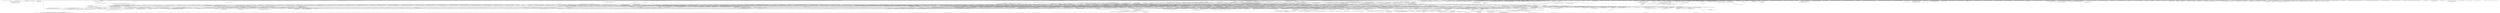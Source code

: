 digraph  {
1366 [label="org.apache.maven.lifecycle.internal.builder.multithreaded.ThreadOutputMuxer.associateThreadWithProjectSegment(Lorg/apache/maven/lifecycle/internal/ProjectSegment;)V\n"];
ENTRY;
2434 [label="org.apache.maven.lifecycle.internal.builder.multithreaded.ThreadOutputMuxer$ThreadBoundPrintStream.print(Ljava/lang/String;)V\n"];
2416 [label="org.apache.maven.lifecycle.internal.builder.multithreaded.ThreadOutputMuxer$ThreadBoundPrintStream.getOutputStreamForCurrentThread()Ljava/io/PrintStream;\n"];
1373 [label="org.apache.maven.lifecycle.internal.builder.multithreaded.ThreadOutputMuxer.access$400(Lorg/apache/maven/lifecycle/internal/builder/multithreaded/ThreadOutputMuxer;)Ljava/io/PrintStream;\n"];
1365 [label="org.apache.maven.lifecycle.internal.builder.multithreaded.ThreadOutputMuxer.getThreadBoundPrintStream()Ljava/io/PrintStream;\n"];
1364 [label="org.apache.maven.lifecycle.internal.builder.multithreaded.ThreadOutputMuxer.ownsRealOutputStream(Lorg/apache/maven/lifecycle/internal/ProjectSegment;)Z\n"];
1367 [label="org.apache.maven.lifecycle.internal.builder.multithreaded.ThreadOutputMuxer.setThisModuleComplete(Lorg/apache/maven/lifecycle/internal/ProjectSegment;)V\n"];
1368 [label="org.apache.maven.lifecycle.internal.builder.multithreaded.ThreadOutputMuxer.disconnectThreadFromProject()V\n"];
923 [label="org.apache.maven.execution.scope.internal.MojoExecutionScopeCoreModule.<init>()V\n"];
928 [label="org.apache.maven.execution.scope.internal.MojoExecutionScope.<init>()V\n"];
926 [label="org.apache.maven.execution.scope.internal.MojoExecutionScopeModule.<init>(Lorg/apache/maven/execution/scope/internal/MojoExecutionScope;)V\n"];
924 [label="org.apache.maven.execution.scope.internal.MojoExecutionScopeCoreModule.configure()V\n"];
927 [label="org.apache.maven.execution.scope.internal.MojoExecutionScopeModule.configure()V\n"];
936 [label="org.apache.maven.execution.scope.internal.MojoExecutionScope.seededKeyProvider()Lcom/google/inject/Provider;\n"];
1015 [label="org.apache.maven.session.scope.internal.SessionScopeModule.<init>()V\n"];
1019 [label="org.apache.maven.session.scope.internal.SessionScope.<init>()V\n"];
1017 [label="org.apache.maven.session.scope.internal.SessionScopeModule.<init>(Lorg/apache/maven/session/scope/internal/SessionScope;)V\n"];
1018 [label="org.apache.maven.session.scope.internal.SessionScopeModule.configure()V\n"];
1029 [label="org.apache.maven.session.scope.internal.SessionScope.seededKeyProvider()Lcom/google/inject/Provider;\n"];
935 [label="org.apache.maven.execution.scope.internal.MojoExecutionScope.scope(Lcom/google/inject/Key;Lcom/google/inject/Provider;)Lcom/google/inject/Provider;\n"];
1858 [label="org.apache.maven.execution.scope.internal.MojoExecutionScope$2.<init>(Lorg/apache/maven/execution/scope/internal/MojoExecutionScope;Lcom/google/inject/Key;Lcom/google/inject/Provider;)V\n"];
1028 [label="org.apache.maven.session.scope.internal.SessionScope.scope(Lcom/google/inject/Key;Lcom/google/inject/Provider;)Lcom/google/inject/Provider;\n"];
1860 [label="org.apache.maven.session.scope.internal.SessionScope$2.<init>(Lorg/apache/maven/session/scope/internal/SessionScope;Lcom/google/inject/Key;Lcom/google/inject/Provider;)V\n"];
1790 [label="org.apache.maven.artifact.factory.DefaultArtifactFactory.<init>()V\n"];
1778 [label="org.apache.maven.artifact.handler.manager.DefaultArtifactHandlerManager.<init>()V\n"];
1482 [label="org.apache.maven.project.DefaultProjectBuilder.<init>()V\n"];
1509 [label="org.apache.maven.project.ReactorModelCache.<init>()V\n"];
1281 [label="org.apache.maven.model.plugin.DefaultLifecycleBindingsInjector.<init>()V\n"];
1283 [label="org.apache.maven.model.plugin.DefaultLifecycleBindingsInjector$LifecycleBindingsMerger.<init>()V\n"];
1641 [label="org.apache.maven.lifecycle.internal.DefaultLifecyclePluginAnalyzer.<init>()V\n"];
747 [label="org.apache.maven.lifecycle.DefaultLifecycles.<init>()V\n"];
689 [label="org.apache.maven.bridge.MavenRepositorySystem.<init>()V\n"];
1381 [label="org.apache.maven.project.DefaultProjectDependenciesResolver.<init>()V\n"];
1697 [label="org.apache.maven.plugin.DefaultBuildPluginManager.<init>()V\n"];
1728 [label="org.apache.maven.plugin.internal.DefaultMavenPluginManager.<init>()V\n"];
1754 [label="org.apache.maven.project.ExtensionDescriptorBuilder.<init>()V\n"];
1005 [label="org.apache.maven.extension.internal.CoreExportsProvider.<init>(Lorg/codehaus/plexus/PlexusContainer;Lorg/apache/maven/extension/internal/CoreExports;)V\n"];
1856 [label="org.apache.maven.extension.internal.CoreExtensionEntry.discoverFrom(Lorg/codehaus/plexus/classworlds/realm/ClassRealm;)Lorg/apache/maven/extension/internal/CoreExtensionEntry;\n"];
1755 [label="org.apache.maven.project.ExtensionDescriptorBuilder.getExtensionDescriptorLocation()Ljava/lang/String;\n"];
1757 [label="org.apache.maven.project.ExtensionDescriptorBuilder.build(Ljava/io/InputStream;)Lorg/apache/maven/project/ExtensionDescriptor;\n"];
1469 [label="org.apache.maven.project.ExtensionDescriptor.<init>()V\n"];
1758 [label="org.apache.maven.project.ExtensionDescriptorBuilder.parseStrings(Lorg/codehaus/plexus/util/xml/Xpp3Dom;)Ljava/util/List;\n"];
1471 [label="org.apache.maven.project.ExtensionDescriptor.setExportedPackages(Ljava/util/List;)V\n"];
1473 [label="org.apache.maven.project.ExtensionDescriptor.setExportedArtifacts(Ljava/util/List;)V\n"];
1472 [label="org.apache.maven.project.ExtensionDescriptor.getExportedArtifacts()Ljava/util/List;\n"];
1470 [label="org.apache.maven.project.ExtensionDescriptor.getExportedPackages()Ljava/util/List;\n"];
1851 [label="org.apache.maven.extension.internal.CoreExtensionEntry.<init>(Lorg/codehaus/plexus/classworlds/realm/ClassRealm;Ljava/util/Collection;Ljava/util/Collection;)V\n"];
1842 [label="org.apache.maven.extension.internal.CoreExports.<init>(Lorg/apache/maven/extension/internal/CoreExtensionEntry;)V\n"];
1853 [label="org.apache.maven.extension.internal.CoreExtensionEntry.getClassRealm()Lorg/codehaus/plexus/classworlds/realm/ClassRealm;\n"];
1854 [label="org.apache.maven.extension.internal.CoreExtensionEntry.getExportedArtifacts()Ljava/util/Set;\n"];
1855 [label="org.apache.maven.extension.internal.CoreExtensionEntry.getExportedPackages()Ljava/util/Set;\n"];
1843 [label="org.apache.maven.extension.internal.CoreExports.<init>(Lorg/codehaus/plexus/classworlds/realm/ClassRealm;Ljava/util/Set;Ljava/util/Set;)V\n"];
977 [label="org.apache.maven.classrealm.DefaultClassRealmManager.<init>(Lorg/codehaus/plexus/logging/Logger;Lorg/codehaus/plexus/PlexusContainer;Ljava/util/List;Lorg/apache/maven/extension/internal/CoreExportsProvider;)V\n"];
1006 [label="org.apache.maven.extension.internal.CoreExportsProvider.get()Lorg/apache/maven/extension/internal/CoreExports;\n"];
1845 [label="org.apache.maven.extension.internal.CoreExports.getExportedPackages()Ljava/util/Map;\n"];
981 [label="org.apache.maven.classrealm.DefaultClassRealmManager.createRealm(Ljava/lang/String;Lorg/apache/maven/classrealm/ClassRealmRequest$RealmType;Ljava/lang/ClassLoader;Ljava/util/List;Ljava/util/Map;Ljava/util/List;)Lorg/codehaus/plexus/classworlds/realm/ClassRealm;\n"];
979 [label="org.apache.maven.classrealm.DefaultClassRealmManager.newRealm(Ljava/lang/String;)Lorg/codehaus/plexus/classworlds/realm/ClassRealm;\n"];
992 [label="org.apache.maven.classrealm.DefaultClassRealmManager.callDelegates(Lorg/codehaus/plexus/classworlds/realm/ClassRealm;Lorg/apache/maven/classrealm/ClassRealmRequest$RealmType;Ljava/lang/ClassLoader;Ljava/util/List;Ljava/util/Map;Ljava/util/List;)V\n"];
994 [label="org.apache.maven.classrealm.DefaultClassRealmManager.wireRealm(Lorg/codehaus/plexus/classworlds/realm/ClassRealm;Ljava/util/List;Ljava/util/Map;)V\n"];
993 [label="org.apache.maven.classrealm.DefaultClassRealmManager.populateRealm(Lorg/codehaus/plexus/classworlds/realm/ClassRealm;Ljava/util/List;)Ljava/util/Set;\n"];
1844 [label="org.apache.maven.extension.internal.CoreExports.getExportedArtifacts()Ljava/util/Set;\n"];
1274 [label="org.apache.maven.plugin.DefaultPluginDescriptorCache.<init>()V\n"];
1410 [label="org.apache.maven.plugin.DefaultPluginRealmCache.<init>()V\n"];
1570 [label="org.apache.maven.plugin.internal.DefaultPluginDependenciesResolver.<init>()V\n"];
1617 [label="org.apache.maven.rtinfo.internal.DefaultRuntimeInformation.<init>()V\n"];
1458 [label="org.apache.maven.plugin.DefaultExtensionRealmCache.<init>()V\n"];
1133 [label="org.apache.maven.plugin.version.internal.DefaultPluginVersionResolver.<init>()V\n"];
1521 [label="org.apache.maven.artifact.repository.metadata.io.DefaultMetadataReader.<init>()V\n"];
1580 [label="org.apache.maven.plugin.DefaultPluginArtifactsCache.<init>()V\n"];
1768 [label="org.apache.maven.plugin.internal.DefaultLegacySupport.<init>()V\n"];
1698 [label="org.apache.maven.plugin.DefaultBuildPluginManager.setMojoExecutionListeners(Ljava/util/List;)V\n"];
1873 [label="org.apache.maven.plugin.CompoundMojoExecutionListener.<init>(Ljava/util/Collection;)V\n"];
1877 [label="org.apache.maven.execution.DefaultMavenExecutionRequest.<init>()V\n"];
1929 [label="org.apache.maven.execution.DefaultMavenExecutionRequest.setPom(Ljava/io/File;)Lorg/apache/maven/execution/MavenExecutionRequest;\n"];
1954 [label="org.apache.maven.execution.DefaultMavenExecutionRequest.setProjectPresent(Z)Lorg/apache/maven/execution/MavenExecutionRequest;\n"];
1910 [label="org.apache.maven.execution.DefaultMavenExecutionRequest.setShowErrors(Z)Lorg/apache/maven/execution/MavenExecutionRequest;\n"];
1949 [label="org.apache.maven.execution.DefaultMavenExecutionRequest.setPluginGroups(Ljava/util/List;)Lorg/apache/maven/execution/MavenExecutionRequest;\n"];
1474 [label="org.apache.maven.artifact.repository.layout.DefaultRepositoryLayout.<init>()V\n"];
1993 [label="org.apache.maven.artifact.repository.MavenArtifactRepository.<init>(Ljava/lang/String;Ljava/lang/String;Lorg/apache/maven/artifact/repository/layout/ArtifactRepositoryLayout;Lorg/apache/maven/artifact/repository/ArtifactRepositoryPolicy;Lorg/apache/maven/artifact/repository/ArtifactRepositoryPolicy;)V\n"];
2013 [label="org.apache.maven.artifact.repository.MavenArtifactRepository.protocol(Ljava/lang/String;)Ljava/lang/String;\n"];
2014 [label="org.apache.maven.artifact.repository.MavenArtifactRepository.basedir(Ljava/lang/String;)Ljava/lang/String;\n"];
2015 [label="org.apache.maven.artifact.repository.MavenArtifactRepository.decode(Ljava/lang/String;)Ljava/lang/String;\n"];
1912 [label="org.apache.maven.execution.DefaultMavenExecutionRequest.setLocalRepository(Lorg/apache/maven/artifact/repository/ArtifactRepository;)Lorg/apache/maven/execution/MavenExecutionRequest;\n"];
2009 [label="org.apache.maven.artifact.repository.MavenArtifactRepository.getBasedir()Ljava/lang/String;\n"];
1913 [label="org.apache.maven.execution.DefaultMavenExecutionRequest.setLocalRepositoryPath(Ljava/io/File;)Lorg/apache/maven/execution/MavenExecutionRequest;\n"];
1896 [label="org.apache.maven.execution.DefaultMavenExecutionRequest.setRemoteRepositories(Ljava/util/List;)Lorg/apache/maven/execution/MavenExecutionRequest;\n"];
1897 [label="org.apache.maven.execution.DefaultMavenExecutionRequest.setPluginArtifactRepositories(Ljava/util/List;)Lorg/apache/maven/execution/MavenExecutionRequest;\n"];
1911 [label="org.apache.maven.execution.DefaultMavenExecutionRequest.setGoals(Ljava/util/List;)Lorg/apache/maven/execution/MavenExecutionRequest;\n"];
2079 [label="org.apache.maven.project.DefaultProjectBuildingRequest.<init>()V\n"];
1880 [label="org.apache.maven.execution.DefaultMavenExecutionRequest.getLocalRepository()Lorg/apache/maven/artifact/repository/ArtifactRepository;\n"];
2083 [label="org.apache.maven.project.DefaultProjectBuildingRequest.setLocalRepository(Lorg/apache/maven/artifact/repository/ArtifactRepository;)Lorg/apache/maven/project/ProjectBuildingRequest;\n"];
1964 [label="org.apache.maven.execution.DefaultMavenExecutionRequest.getRemoteRepositories()Ljava/util/List;\n"];
2086 [label="org.apache.maven.project.DefaultProjectBuildingRequest.setRemoteRepositories(Ljava/util/List;)Lorg/apache/maven/project/ProjectBuildingRequest;\n"];
1966 [label="org.apache.maven.execution.DefaultMavenExecutionRequest.getPluginArtifactRepositories()Ljava/util/List;\n"];
2088 [label="org.apache.maven.project.DefaultProjectBuildingRequest.setPluginArtifactRepositories(Ljava/util/List;)Lorg/apache/maven/project/ProjectBuildingRequest;\n"];
2090 [label="org.apache.maven.project.DefaultProjectBuildingRequest.setSystemProperties(Ljava/util/Properties;)Lorg/apache/maven/project/ProjectBuildingRequest;\n"];
2123 [label="org.apache.maven.properties.internal.SystemProperties.copyProperties(Ljava/util/Properties;)Ljava/util/Properties;\n"];
256 [label="org.apache.maven.project.MavenProject.<init>(Lorg/apache/maven/model/Model;)V\n"];
383 [label="org.apache.maven.project.MavenProject.setModel(Lorg/apache/maven/model/Model;)V\n"];
342 [label="org.apache.maven.project.MavenProject.setRemoteArtifactRepositories(Ljava/util/List;)V\n"];
343 [label="org.apache.maven.project.MavenProject.getRemoteArtifactRepositories()Ljava/util/List;\n"];
2048 [label="org.apache.maven.RepositoryUtils.toRepos(Ljava/util/List;)Ljava/util/List;\n"];
2049 [label="org.apache.maven.RepositoryUtils.toRepo(Lorg/apache/maven/artifact/repository/ArtifactRepository;)Lorg/eclipse/aether/repository/RemoteRepository;\n"];
2007 [label="org.apache.maven.artifact.repository.MavenArtifactRepository.getId()Ljava/lang/String;\n"];
2050 [label="org.apache.maven.RepositoryUtils.getLayout(Lorg/apache/maven/artifact/repository/ArtifactRepository;)Ljava/lang/String;\n"];
1998 [label="org.apache.maven.artifact.repository.MavenArtifactRepository.getLayout()Lorg/apache/maven/artifact/repository/layout/ArtifactRepositoryLayout;\n"];
1475 [label="org.apache.maven.artifact.repository.layout.DefaultRepositoryLayout.getId()Ljava/lang/String;\n"];
2008 [label="org.apache.maven.artifact.repository.MavenArtifactRepository.getUrl()Ljava/lang/String;\n"];
2000 [label="org.apache.maven.artifact.repository.MavenArtifactRepository.getSnapshots()Lorg/apache/maven/artifact/repository/ArtifactRepositoryPolicy;\n"];
2051 [label="org.apache.maven.RepositoryUtils.toPolicy(Lorg/apache/maven/artifact/repository/ArtifactRepositoryPolicy;)Lorg/eclipse/aether/repository/RepositoryPolicy;\n"];
2002 [label="org.apache.maven.artifact.repository.MavenArtifactRepository.getReleases()Lorg/apache/maven/artifact/repository/ArtifactRepositoryPolicy;\n"];
2019 [label="org.apache.maven.artifact.repository.MavenArtifactRepository.getAuthentication()Lorg/apache/maven/artifact/repository/Authentication;\n"];
2052 [label="org.apache.maven.RepositoryUtils.toAuthentication(Lorg/apache/maven/artifact/repository/Authentication;)Lorg/eclipse/aether/repository/Authentication;\n"];
2021 [label="org.apache.maven.artifact.repository.MavenArtifactRepository.getProxy()Lorg/apache/maven/repository/Proxy;\n"];
2053 [label="org.apache.maven.RepositoryUtils.toProxy(Lorg/apache/maven/repository/Proxy;)Lorg/eclipse/aether/repository/Proxy;\n"];
2027 [label="org.apache.maven.artifact.repository.MavenArtifactRepository.getMirroredRepositories()Ljava/util/List;\n"];
344 [label="org.apache.maven.project.MavenProject.setPluginArtifactRepositories(Ljava/util/List;)V\n"];
345 [label="org.apache.maven.project.MavenProject.getPluginArtifactRepositories()Ljava/util/List;\n"];
2084 [label="org.apache.maven.project.DefaultProjectBuildingRequest.getLocalRepository()Lorg/apache/maven/artifact/repository/ArtifactRepository;\n"];
2115 [label="org.apache.maven.project.DefaultProjectBuildingRequest.setRepositorySession(Lorg/eclipse/aether/RepositorySystemSession;)Lorg/apache/maven/project/ProjectBuildingRequest;\n"];
2111 [label="org.apache.maven.project.DefaultProjectBuildingRequest.setRepositorySession(Lorg/eclipse/aether/RepositorySystemSession;)Lorg/apache/maven/project/DefaultProjectBuildingRequest;\n"];
2110 [label="org.apache.maven.project.DefaultProjectBuildingRequest.getRepositorySession()Lorg/eclipse/aether/RepositorySystemSession;\n"];
2029 [label="org.apache.maven.execution.DefaultMavenExecutionResult.<init>()V\n"];
616 [label="org.apache.maven.execution.MavenSession.<init>(Lorg/codehaus/plexus/PlexusContainer;Lorg/eclipse/aether/RepositorySystemSession;Lorg/apache/maven/execution/MavenExecutionRequest;Lorg/apache/maven/execution/MavenExecutionResult;)V\n"];
1862 [label="org.apache.maven.execution.SettingsAdapter.<init>(Lorg/apache/maven/execution/MavenExecutionRequest;)V\n"];
1955 [label="org.apache.maven.execution.DefaultMavenExecutionRequest.getUserSettingsFile()Ljava/io/File;\n"];
621 [label="org.apache.maven.execution.MavenSession.setProjects(Ljava/util/List;)V\n"];
377 [label="org.apache.maven.project.MavenProject.isExecutionRoot()Z\n"];
627 [label="org.apache.maven.execution.MavenSession.getProjects()Ljava/util/List;\n"];
648 [label="org.apache.maven.execution.MavenSession.setAllProjects(Ljava/util/List;)V\n"];
631 [label="org.apache.maven.execution.MavenSession.getCurrentProject()Lorg/apache/maven/project/MavenProject;\n"];
349 [label="org.apache.maven.project.MavenProject.getRemotePluginRepositories()Ljava/util/List;\n"];
645 [label="org.apache.maven.execution.MavenSession.getRepositorySession()Lorg/eclipse/aether/RepositorySystemSession;\n"];
1702 [label="org.apache.maven.plugin.DefaultBuildPluginManager.getMojoDescriptor(Lorg/apache/maven/model/Plugin;Ljava/lang/String;Ljava/util/List;Lorg/eclipse/aether/RepositorySystemSession;)Lorg/apache/maven/plugin/descriptor/MojoDescriptor;\n"];
1734 [label="org.apache.maven.plugin.internal.DefaultMavenPluginManager.getMojoDescriptor(Lorg/apache/maven/model/Plugin;Ljava/lang/String;Ljava/util/List;Lorg/eclipse/aether/RepositorySystemSession;)Lorg/apache/maven/plugin/descriptor/MojoDescriptor;\n"];
1730 [label="org.apache.maven.plugin.internal.DefaultMavenPluginManager.getPluginDescriptor(Lorg/apache/maven/model/Plugin;Ljava/util/List;Lorg/eclipse/aether/RepositorySystemSession;)Lorg/apache/maven/plugin/descriptor/PluginDescriptor;\n"];
1276 [label="org.apache.maven.plugin.DefaultPluginDescriptorCache.createKey(Lorg/apache/maven/model/Plugin;Ljava/util/List;Lorg/eclipse/aether/RepositorySystemSession;)Lorg/apache/maven/plugin/PluginDescriptorCache$Key;\n"];
2255 [label="org.apache.maven.plugin.DefaultPluginDescriptorCache$CacheKey.<init>(Lorg/apache/maven/model/Plugin;Ljava/util/List;Lorg/eclipse/aether/RepositorySystemSession;)V\n"];
2060 [label="org.apache.maven.RepositoryUtils.getWorkspace(Lorg/eclipse/aether/RepositorySystemSession;)Lorg/eclipse/aether/repository/WorkspaceRepository;\n"];
2259 [label="org.apache.maven.plugin.DefaultPluginDescriptorCache$CacheKey.hash(Ljava/lang/Object;)I\n"];
2062 [label="org.apache.maven.RepositoryUtils.repositoriesHashCode(Ljava/util/List;)I\n"];
2063 [label="org.apache.maven.RepositoryUtils.repositoryHashCode(Lorg/eclipse/aether/repository/RemoteRepository;)I\n"];
1277 [label="org.apache.maven.plugin.DefaultPluginDescriptorCache.get(Lorg/apache/maven/plugin/PluginDescriptorCache$Key;)Lorg/apache/maven/plugin/descriptor/PluginDescriptor;\n"];
2256 [label="org.apache.maven.plugin.DefaultPluginDescriptorCache$CacheKey.hashCode()I\n"];
1279 [label="org.apache.maven.plugin.DefaultPluginDescriptorCache.clone(Lorg/apache/maven/plugin/descriptor/PluginDescriptor;)Lorg/apache/maven/plugin/descriptor/PluginDescriptor;\n"];
1572 [label="org.apache.maven.plugin.internal.DefaultPluginDependenciesResolver.resolve(Lorg/apache/maven/model/Plugin;Ljava/util/List;Lorg/eclipse/aether/RepositorySystemSession;)Lorg/eclipse/aether/artifact/Artifact;\n"];
1571 [label="org.apache.maven.plugin.internal.DefaultPluginDependenciesResolver.toArtifact(Lorg/apache/maven/model/Plugin;Lorg/eclipse/aether/RepositorySystemSession;)Lorg/eclipse/aether/artifact/Artifact;\n"];
2044 [label="org.apache.maven.RepositoryUtils.toArtifact(Lorg/eclipse/aether/artifact/Artifact;)Lorg/apache/maven/artifact/Artifact;\n"];
2054 [label="org.apache.maven.RepositoryUtils.newHandler(Lorg/eclipse/aether/artifact/Artifact;)Lorg/apache/maven/artifact/handler/ArtifactHandler;\n"];
1249 [label="org.apache.maven.artifact.handler.DefaultArtifactHandler.<init>(Ljava/lang/String;)V\n"];
1251 [label="org.apache.maven.artifact.handler.DefaultArtifactHandler.setExtension(Ljava/lang/String;)V\n"];
1259 [label="org.apache.maven.artifact.handler.DefaultArtifactHandler.setLanguage(Ljava/lang/String;)V\n"];
1261 [label="org.apache.maven.artifact.handler.DefaultArtifactHandler.setAddedToClasspath(Z)V\n"];
1257 [label="org.apache.maven.artifact.handler.DefaultArtifactHandler.setIncludesDependencies(Z)V\n"];
2042 [label="org.apache.maven.RepositoryUtils.nullify(Ljava/lang/String;)Ljava/lang/String;\n"];
1253 [label="org.apache.maven.artifact.handler.DefaultArtifactHandler.getClassifier()Ljava/lang/String;\n"];
1731 [label="org.apache.maven.plugin.internal.DefaultMavenPluginManager.extractPluginDescriptor(Lorg/apache/maven/artifact/Artifact;Lorg/apache/maven/model/Plugin;)Lorg/apache/maven/plugin/descriptor/PluginDescriptor;\n"];
1732 [label="org.apache.maven.plugin.internal.DefaultMavenPluginManager.getPluginDescriptorLocation()Ljava/lang/String;\n"];
1733 [label="org.apache.maven.plugin.internal.DefaultMavenPluginManager.parsePluginDescriptor(Ljava/io/InputStream;Lorg/apache/maven/model/Plugin;Ljava/lang/String;)Lorg/apache/maven/plugin/descriptor/PluginDescriptor;\n"];
2261 [label="org.apache.maven.plugin.MavenPluginValidator.<init>(Lorg/apache/maven/artifact/Artifact;)V\n"];
2262 [label="org.apache.maven.plugin.MavenPluginValidator.validate(Lorg/apache/maven/plugin/descriptor/PluginDescriptor;)V\n"];
2263 [label="org.apache.maven.plugin.MavenPluginValidator.hasErrors()Z\n"];
1278 [label="org.apache.maven.plugin.DefaultPluginDescriptorCache.put(Lorg/apache/maven/plugin/PluginDescriptorCache$Key;Lorg/apache/maven/plugin/descriptor/PluginDescriptor;)V\n"];
1280 [label="org.apache.maven.plugin.DefaultPluginDescriptorCache.clone(Ljava/util/List;Lorg/apache/maven/plugin/descriptor/PluginDescriptor;)Ljava/util/List;\n"];
1464 [label="org.apache.maven.plugin.DefaultExtensionRealmCache.dispose()V\n"];
1462 [label="org.apache.maven.plugin.DefaultExtensionRealmCache.flush()V\n"];
1418 [label="org.apache.maven.plugin.DefaultPluginRealmCache.dispose()V\n"];
1414 [label="org.apache.maven.plugin.DefaultPluginRealmCache.flush()V\n"];
1594 [label="org.apache.maven.lifecycle.DefaultLifecycleExecutor.<init>()V\n"];
1773 [label="org.apache.maven.lifecycle.internal.DefaultLifecycleTaskSegmentCalculator.<init>()V\n"];
787 [label="org.apache.maven.lifecycle.internal.MojoDescriptorCreator.<init>()V\n"];
1717 [label="org.apache.maven.plugin.prefix.internal.DefaultPluginPrefixResolver.<init>()V\n"];
778 [label="org.apache.maven.lifecycle.internal.LifecyclePluginResolver.<init>()V\n"];
1620 [label="org.apache.maven.lifecycle.internal.DefaultLifecycleExecutionPlanCalculator.<init>()V\n"];
1577 [label="org.apache.maven.lifecycle.internal.DefaultLifecycleMappingDelegate.<init>()V\n"];
766 [label="org.apache.maven.lifecycle.internal.MojoExecutor.<init>()V\n"];
1007 [label="org.apache.maven.lifecycle.internal.LifecycleDependencyResolver.<init>()V\n"];
1038 [label="org.apache.maven.lifecycle.internal.DefaultProjectArtifactFactory.<init>(Lorg/apache/maven/artifact/factory/ArtifactFactory;)V\n"];
680 [label="org.apache.maven.eventspy.internal.EventSpyDispatcher.<init>()V\n"];
681 [label="org.apache.maven.eventspy.internal.EventSpyDispatcher.setEventSpies(Ljava/util/List;)V\n"];
1422 [label="org.apache.maven.project.artifact.DefaultProjectArtifactsCache.<init>()V\n"];
1438 [label="org.apache.maven.lifecycle.internal.DefaultExecutionEventCatapult.<init>()V\n"];
798 [label="org.apache.maven.lifecycle.internal.LifecycleStarter.<init>()V\n"];
802 [label="org.apache.maven.lifecycle.internal.BuildListCalculator.<init>()V\n"];
758 [label="org.apache.maven.lifecycle.internal.LifecycleDebugLogger.<init>()V\n"];
1534 [label="org.apache.maven.exception.DefaultExceptionHandler.<init>()V\n"];
1483 [label="org.apache.maven.project.DefaultProjectBuilder.build(Ljava/io/File;Lorg/apache/maven/project/ProjectBuildingRequest;)Lorg/apache/maven/project/ProjectBuildingResult;\n"];
1515 [label="org.apache.maven.project.DefaultProjectBuilder$InternalConfig.<init>(Lorg/apache/maven/project/DefaultProjectBuilder;Lorg/apache/maven/project/ProjectBuildingRequest;Lorg/apache/maven/project/ReactorModelPool;)V\n"];
1502 [label="org.apache.maven.project.DefaultProjectBuilder.access$500(Lorg/apache/maven/project/DefaultProjectBuilder;)Lorg/apache/maven/project/ReactorModelCache;\n"];
1501 [label="org.apache.maven.project.DefaultProjectBuilder.getModelCache()Lorg/apache/maven/project/ReactorModelCache;\n"];
1503 [label="org.apache.maven.project.DefaultProjectBuilder.access$600(Lorg/apache/maven/project/DefaultProjectBuilder;)Lorg/eclipse/aether/RepositorySystem;\n"];
2125 [label="org.apache.maven.artifact.repository.LegacyLocalRepositoryManager.overlay(Lorg/apache/maven/artifact/repository/ArtifactRepository;Lorg/eclipse/aether/RepositorySystemSession;Lorg/eclipse/aether/RepositorySystem;)Lorg/eclipse/aether/RepositorySystemSession;\n"];
2124 [label="org.apache.maven.artifact.repository.LegacyLocalRepositoryManager.<init>(Lorg/apache/maven/artifact/repository/ArtifactRepository;)V\n"];
2085 [label="org.apache.maven.project.DefaultProjectBuildingRequest.getRemoteRepositories()Ljava/util/List;\n"];
1485 [label="org.apache.maven.project.DefaultProjectBuilder.build(Ljava/io/File;Lorg/apache/maven/model/building/ModelSource;Lorg/apache/maven/project/DefaultProjectBuilder$InternalConfig;)Lorg/apache/maven/project/ProjectBuildingResult;\n"];
1516 [label="org.apache.maven.project.DefaultProjectBuilder$InternalConfig.access$000(Lorg/apache/maven/project/DefaultProjectBuilder$InternalConfig;)Lorg/apache/maven/project/ProjectBuildingRequest;\n"];
2081 [label="org.apache.maven.project.DefaultProjectBuildingRequest.getProject()Lorg/apache/maven/project/MavenProject;\n"];
1488 [label="org.apache.maven.project.DefaultProjectBuilder.getModelBuildingRequest(Lorg/apache/maven/project/DefaultProjectBuilder$InternalConfig;)Lorg/apache/maven/model/building/ModelBuildingRequest;\n"];
1517 [label="org.apache.maven.project.DefaultProjectBuilder$InternalConfig.access$100(Lorg/apache/maven/project/DefaultProjectBuilder$InternalConfig;)Lorg/eclipse/aether/RepositorySystemSession;\n"];
1518 [label="org.apache.maven.project.DefaultProjectBuilder$InternalConfig.access$200(Lorg/apache/maven/project/DefaultProjectBuilder$InternalConfig;)Ljava/util/List;\n"];
2113 [label="org.apache.maven.project.DefaultProjectBuildingRequest.getRepositoryMerging()Lorg/apache/maven/project/ProjectBuildingRequest$RepositoryMerging;\n"];
1519 [label="org.apache.maven.project.DefaultProjectBuilder$InternalConfig.access$300(Lorg/apache/maven/project/DefaultProjectBuilder$InternalConfig;)Lorg/apache/maven/project/ReactorModelPool;\n"];
2135 [label="org.apache.maven.project.ProjectModelResolver.<init>(Lorg/eclipse/aether/RepositorySystemSession;Lorg/eclipse/aether/RequestTrace;Lorg/eclipse/aether/RepositorySystem;Lorg/eclipse/aether/impl/RemoteRepositoryManager;Ljava/util/List;Lorg/apache/maven/project/ProjectBuildingRequest$RepositoryMerging;Lorg/apache/maven/project/ReactorModelPool;)V\n"];
2100 [label="org.apache.maven.project.DefaultProjectBuildingRequest.getValidationLevel()I\n"];
2093 [label="org.apache.maven.project.DefaultProjectBuildingRequest.isProcessPlugins()Z\n"];
2107 [label="org.apache.maven.project.DefaultProjectBuildingRequest.getProfiles()Ljava/util/List;\n"];
2101 [label="org.apache.maven.project.DefaultProjectBuildingRequest.getActiveProfileIds()Ljava/util/List;\n"];
2103 [label="org.apache.maven.project.DefaultProjectBuildingRequest.getInactiveProfileIds()Ljava/util/List;\n"];
2089 [label="org.apache.maven.project.DefaultProjectBuildingRequest.getSystemProperties()Ljava/util/Properties;\n"];
2091 [label="org.apache.maven.project.DefaultProjectBuildingRequest.getUserProperties()Ljava/util/Properties;\n"];
2108 [label="org.apache.maven.project.DefaultProjectBuildingRequest.getBuildStartTime()Ljava/util/Date;\n"];
1520 [label="org.apache.maven.project.DefaultProjectBuilder$InternalConfig.access$400(Lorg/apache/maven/project/DefaultProjectBuilder$InternalConfig;)Lorg/apache/maven/project/ReactorModelCache;\n"];
255 [label="org.apache.maven.project.MavenProject.<init>()V\n"];
267 [label="org.apache.maven.project.MavenProject.setFile(Ljava/io/File;)V\n"];
2144 [label="org.apache.maven.project.DefaultModelBuildingListener.<init>(Lorg/apache/maven/project/MavenProject;Lorg/apache/maven/project/ProjectBuildingHelper;Lorg/apache/maven/project/ProjectBuildingRequest;)V\n"];
2087 [label="org.apache.maven.project.DefaultProjectBuildingRequest.getPluginArtifactRepositories()Ljava/util/List;\n"];
2138 [label="org.apache.maven.project.ProjectModelResolver.addRepository(Lorg/apache/maven/model/Repository;Z)V\n"];
2146 [label="org.apache.maven.project.DefaultModelBuildingListener.buildExtensionsAssembled(Lorg/apache/maven/model/building/ModelBuildingEvent;)V\n"];
1694 [label="org.apache.maven.project.ProjectRealmCache$CacheRecord.<init>(Lorg/codehaus/plexus/classworlds/realm/ClassRealm;Lorg/eclipse/aether/graph/DependencyFilter;)V\n"];
1695 [label="org.apache.maven.project.ProjectRealmCache$CacheRecord.getRealm()Lorg/codehaus/plexus/classworlds/realm/ClassRealm;\n"];
394 [label="org.apache.maven.project.MavenProject.setClassRealm(Lorg/codehaus/plexus/classworlds/realm/ClassRealm;)V\n"];
1696 [label="org.apache.maven.project.ProjectRealmCache$CacheRecord.getExtensionArtifactFilter()Lorg/eclipse/aether/graph/DependencyFilter;\n"];
396 [label="org.apache.maven.project.MavenProject.setExtensionDependencyFilter(Lorg/eclipse/aether/graph/DependencyFilter;)V\n"];
1282 [label="org.apache.maven.model.plugin.DefaultLifecycleBindingsInjector.injectLifecycleBindings(Lorg/apache/maven/model/Model;Lorg/apache/maven/model/building/ModelBuildingRequest;Lorg/apache/maven/model/building/ModelProblemCollector;)V\n"];
1642 [label="org.apache.maven.lifecycle.internal.DefaultLifecyclePluginAnalyzer.getPluginsBoundByDefaultToAllLifecycles(Ljava/lang/String;)Ljava/util/Set;\n"];
1268 [label="org.apache.maven.lifecycle.mapping.DefaultLifecycleMapping.<init>()V\n"];
2155 [label="org.apache.maven.lifecycle.mapping.Lifecycle.<init>()V\n"];
2158 [label="org.apache.maven.lifecycle.mapping.Lifecycle.setId(Ljava/lang/String;)V\n"];
2161 [label="org.apache.maven.lifecycle.mapping.Lifecycle.setPhases(Ljava/util/Map;)V\n"];
1649 [label="org.apache.maven.lifecycle.mapping.LifecyclePhase.<init>(Ljava/lang/String;)V\n"];
1652 [label="org.apache.maven.lifecycle.mapping.LifecyclePhase.set(Ljava/lang/String;)V\n"];
2162 [label="org.apache.maven.lifecycle.mapping.LifecycleMojo.<init>()V\n"];
2166 [label="org.apache.maven.lifecycle.mapping.LifecycleMojo.setGoal(Ljava/lang/String;)V\n"];
2159 [label="org.apache.maven.lifecycle.mapping.Lifecycle.setLifecyclePhases(Ljava/util/Map;)V\n"];
1643 [label="org.apache.maven.lifecycle.internal.DefaultLifecyclePluginAnalyzer.getOrderedLifecycles()Ljava/util/List;\n"];
752 [label="org.apache.maven.lifecycle.DefaultLifecycles.getLifeCycles()Ljava/util/List;\n"];
665 [label="org.apache.maven.lifecycle.Lifecycle.<init>()V\n"];
667 [label="org.apache.maven.lifecycle.Lifecycle.getId()Ljava/lang/String;\n"];
2169 [label="org.apache.maven.lifecycle.internal.DefaultLifecyclePluginAnalyzer$1.<init>(Lorg/apache/maven/lifecycle/internal/DefaultLifecyclePluginAnalyzer;)V\n"];
2171 [label="org.apache.maven.lifecycle.internal.DefaultLifecyclePluginAnalyzer$1.compare(Ljava/lang/Object;Ljava/lang/Object;)I\n"];
2170 [label="org.apache.maven.lifecycle.internal.DefaultLifecyclePluginAnalyzer$1.compare(Lorg/apache/maven/lifecycle/Lifecycle;Lorg/apache/maven/lifecycle/Lifecycle;)I\n"];
1270 [label="org.apache.maven.lifecycle.mapping.DefaultLifecycleMapping.getLifecycles()Ljava/util/Map;\n"];
1269 [label="org.apache.maven.lifecycle.mapping.DefaultLifecycleMapping.initLifecycleMap()V\n"];
2156 [label="org.apache.maven.lifecycle.mapping.Lifecycle.getId()Ljava/lang/String;\n"];
669 [label="org.apache.maven.lifecycle.Lifecycle.getDefaultLifecyclePhases()Ljava/util/Map;\n"];
1644 [label="org.apache.maven.lifecycle.internal.DefaultLifecyclePluginAnalyzer.parseLifecyclePhaseDefinitions(Ljava/util/Map;Ljava/lang/String;Lorg/apache/maven/lifecycle/mapping/LifecyclePhase;)V\n"];
1650 [label="org.apache.maven.lifecycle.mapping.LifecyclePhase.getMojos()Ljava/util/List;\n"];
2163 [label="org.apache.maven.lifecycle.mapping.LifecycleMojo.getGoal()Ljava/lang/String;\n"];
1645 [label="org.apache.maven.lifecycle.internal.DefaultLifecyclePluginAnalyzer.parseGoalSpec(Ljava/lang/String;)Lorg/apache/maven/lifecycle/internal/DefaultLifecyclePluginAnalyzer$GoalSpec;\n"];
1647 [label="org.apache.maven.lifecycle.internal.DefaultLifecyclePluginAnalyzer$GoalSpec.<init>()V\n"];
1646 [label="org.apache.maven.lifecycle.internal.DefaultLifecyclePluginAnalyzer.getExecutionId(Lorg/apache/maven/model/Plugin;Ljava/lang/String;)Ljava/lang/String;\n"];
2164 [label="org.apache.maven.lifecycle.mapping.LifecycleMojo.getConfiguration()Lorg/codehaus/plexus/util/xml/Xpp3Dom;\n"];
2165 [label="org.apache.maven.lifecycle.mapping.LifecycleMojo.getDependencies()Ljava/util/List;\n"];
2157 [label="org.apache.maven.lifecycle.mapping.Lifecycle.getLifecyclePhases()Ljava/util/Map;\n"];
1284 [label="org.apache.maven.model.plugin.DefaultLifecycleBindingsInjector$LifecycleBindingsMerger.merge(Lorg/apache/maven/model/Model;Lorg/apache/maven/model/Model;)V\n"];
1285 [label="org.apache.maven.model.plugin.DefaultLifecycleBindingsInjector$LifecycleBindingsMerger.mergePluginContainer_Plugins(Lorg/apache/maven/model/PluginContainer;Lorg/apache/maven/model/PluginContainer;ZLjava/util/Map;)V\n"];
1497 [label="org.apache.maven.project.DefaultProjectBuilder.initProject(Lorg/apache/maven/project/MavenProject;Ljava/util/Map;Lorg/apache/maven/model/building/ModelBuildingResult;Ljava/util/Map;Lorg/apache/maven/project/ProjectBuildingRequest;)V\n"];
365 [label="org.apache.maven.project.MavenProject.setOriginalModel(Lorg/apache/maven/model/Model;)V\n"];
285 [label="org.apache.maven.project.MavenProject.getGroupId()Ljava/lang/String;\n"];
262 [label="org.apache.maven.project.MavenProject.getModel()Lorg/apache/maven/model/Model;\n"];
287 [label="org.apache.maven.project.MavenProject.getArtifactId()Ljava/lang/String;\n"];
291 [label="org.apache.maven.project.MavenProject.getVersion()Ljava/lang/String;\n"];
292 [label="org.apache.maven.project.MavenProject.getPackaging()Ljava/lang/String;\n"];
690 [label="org.apache.maven.bridge.MavenRepositorySystem.createArtifact(Ljava/lang/String;Ljava/lang/String;Ljava/lang/String;Ljava/lang/String;Ljava/lang/String;)Lorg/apache/maven/artifact/Artifact;\n"];
713 [label="org.apache.maven.bridge.MavenRepositorySystem.createArtifactX(Ljava/lang/String;Ljava/lang/String;Ljava/lang/String;Ljava/lang/String;Ljava/lang/String;)Lorg/apache/maven/artifact/Artifact;\n"];
720 [label="org.apache.maven.bridge.MavenRepositorySystem.createArtifactX(Ljava/lang/String;Ljava/lang/String;Ljava/lang/String;Ljava/lang/String;Ljava/lang/String;Ljava/lang/String;Ljava/lang/String;)Lorg/apache/maven/artifact/Artifact;\n"];
721 [label="org.apache.maven.bridge.MavenRepositorySystem.createArtifactX(Ljava/lang/String;Ljava/lang/String;Lorg/apache/maven/artifact/versioning/VersionRange;Ljava/lang/String;Ljava/lang/String;Ljava/lang/String;Ljava/lang/String;)Lorg/apache/maven/artifact/Artifact;\n"];
722 [label="org.apache.maven.bridge.MavenRepositorySystem.createArtifactX(Ljava/lang/String;Ljava/lang/String;Lorg/apache/maven/artifact/versioning/VersionRange;Ljava/lang/String;Ljava/lang/String;Ljava/lang/String;Ljava/lang/String;Z)Lorg/apache/maven/artifact/Artifact;\n"];
1779 [label="org.apache.maven.artifact.handler.manager.DefaultArtifactHandlerManager.getArtifactHandler(Ljava/lang/String;)Lorg/apache/maven/artifact/handler/ArtifactHandler;\n"];
1248 [label="org.apache.maven.artifact.handler.DefaultArtifactHandler.<init>()V\n"];
261 [label="org.apache.maven.project.MavenProject.setArtifact(Lorg/apache/maven/artifact/Artifact;)V\n"];
266 [label="org.apache.maven.project.MavenProject.getFile()Ljava/io/File;\n"];
321 [label="org.apache.maven.project.MavenProject.getBuild()Lorg/apache/maven/model/Build;\n"];
341 [label="org.apache.maven.project.MavenProject.getModelBuild()Lorg/apache/maven/model/Build;\n"];
405 [label="org.apache.maven.project.MavenProject.addScriptSourceRoot(Ljava/lang/String;)V\n"];
406 [label="org.apache.maven.project.MavenProject.getScriptSourceRoots()Ljava/util/List;\n"];
274 [label="org.apache.maven.project.MavenProject.addCompileSourceRoot(Ljava/lang/String;)V\n"];
276 [label="org.apache.maven.project.MavenProject.getCompileSourceRoots()Ljava/util/List;\n"];
273 [label="org.apache.maven.project.MavenProject.addPath(Ljava/util/List;Ljava/lang/String;)V\n"];
275 [label="org.apache.maven.project.MavenProject.addTestCompileSourceRoot(Ljava/lang/String;)V\n"];
277 [label="org.apache.maven.project.MavenProject.getTestCompileSourceRoots()Ljava/util/List;\n"];
350 [label="org.apache.maven.project.MavenProject.setActiveProfiles(Ljava/util/List;)V\n"];
1487 [label="org.apache.maven.project.DefaultProjectBuilder.getProfileIds(Ljava/util/List;)Ljava/util/List;\n"];
352 [label="org.apache.maven.project.MavenProject.setInjectedProfileIds(Ljava/lang/String;Ljava/util/List;)V\n"];
1500 [label="org.apache.maven.project.DefaultProjectBuilder.findProfilesXml(Lorg/apache/maven/model/building/ModelBuildingResult;Ljava/util/Map;)Ljava/lang/String;\n"];
431 [label="org.apache.maven.project.MavenProject.setProjectBuildingRequest(Lorg/apache/maven/project/ProjectBuildingRequest;)V\n"];
338 [label="org.apache.maven.project.MavenProject.getBuildPlugins()Ljava/util/List;\n"];
695 [label="org.apache.maven.bridge.MavenRepositorySystem.createPluginArtifact(Lorg/apache/maven/model/Plugin;)Lorg/apache/maven/artifact/Artifact;\n"];
717 [label="org.apache.maven.bridge.MavenRepositorySystem.createPluginArtifactX(Ljava/lang/String;Ljava/lang/String;Lorg/apache/maven/artifact/versioning/VersionRange;)Lorg/apache/maven/artifact/Artifact;\n"];
332 [label="org.apache.maven.project.MavenProject.setPluginArtifacts(Ljava/util/Set;)V\n"];
424 [label="org.apache.maven.project.MavenProject.getReportPlugins()Ljava/util/List;\n"];
418 [label="org.apache.maven.project.MavenProject.setReportArtifacts(Ljava/util/Set;)V\n"];
372 [label="org.apache.maven.project.MavenProject.getBuildExtensions()Ljava/util/List;\n"];
421 [label="org.apache.maven.project.MavenProject.setExtensionArtifacts(Ljava/util/Set;)V\n"];
272 [label="org.apache.maven.project.MavenProject.getDependencyManagement()Lorg/apache/maven/model/DependencyManagement;\n"];
367 [label="org.apache.maven.project.MavenProject.setManagedVersionMap(Ljava/util/Map;)V\n"];
304 [label="org.apache.maven.project.MavenProject.getDistributionManagement()Lorg/apache/maven/model/DistributionManagement;\n"];
2096 [label="org.apache.maven.project.DefaultProjectBuildingRequest.isResolveDependencies()Z\n"];
2172 [label="org.apache.maven.project.DefaultProjectBuildingResult.<init>(Lorg/apache/maven/project/MavenProject;Ljava/util/List;Lorg/apache/maven/project/DependencyResolutionResult;)V\n"];
2176 [label="org.apache.maven.project.DefaultProjectBuildingResult.getProject()Lorg/apache/maven/project/MavenProject;\n"];
1775 [label="org.apache.maven.lifecycle.internal.DefaultLifecycleTaskSegmentCalculator.calculateTaskSegments(Lorg/apache/maven/execution/MavenSession;Ljava/util/List;)Ljava/util/List;\n"];
1777 [label="org.apache.maven.lifecycle.internal.DefaultLifecycleTaskSegmentCalculator.isGoalSpecification(Ljava/lang/String;)Z\n"];
1356 [label="org.apache.maven.lifecycle.internal.TaskSegment.<init>(Z)V\n"];
1359 [label="org.apache.maven.lifecycle.internal.TaskSegment.getTasks()Ljava/util/List;\n"];
2235 [label="org.apache.maven.lifecycle.internal.LifecycleTask.<init>(Ljava/lang/String;)V\n"];
1623 [label="org.apache.maven.lifecycle.internal.DefaultLifecycleExecutionPlanCalculator.calculateExecutionPlan(Lorg/apache/maven/execution/MavenSession;Lorg/apache/maven/project/MavenProject;Ljava/util/List;)Lorg/apache/maven/lifecycle/MavenExecutionPlan;\n"];
1622 [label="org.apache.maven.lifecycle.internal.DefaultLifecycleExecutionPlanCalculator.calculateExecutionPlan(Lorg/apache/maven/execution/MavenSession;Lorg/apache/maven/project/MavenProject;Ljava/util/List;Z)Lorg/apache/maven/lifecycle/MavenExecutionPlan;\n"];
779 [label="org.apache.maven.lifecycle.internal.LifecyclePluginResolver.resolveMissingPluginVersions(Lorg/apache/maven/project/MavenProject;Lorg/apache/maven/execution/MavenSession;)V\n"];
340 [label="org.apache.maven.project.MavenProject.getPluginManagement()Lorg/apache/maven/model/PluginManagement;\n"];
1626 [label="org.apache.maven.lifecycle.internal.DefaultLifecycleExecutionPlanCalculator.calculateMojoExecutions(Lorg/apache/maven/execution/MavenSession;Lorg/apache/maven/project/MavenProject;Ljava/util/List;)Ljava/util/List;\n"];
2237 [label="org.apache.maven.lifecycle.internal.LifecycleTask.getLifecyclePhase()Ljava/lang/String;\n"];
1627 [label="org.apache.maven.lifecycle.internal.DefaultLifecycleExecutionPlanCalculator.calculateLifecycleMappings(Lorg/apache/maven/execution/MavenSession;Lorg/apache/maven/project/MavenProject;Ljava/lang/String;)Ljava/util/Map;\n"];
750 [label="org.apache.maven.lifecycle.DefaultLifecycles.get(Ljava/lang/String;)Lorg/apache/maven/lifecycle/Lifecycle;\n"];
751 [label="org.apache.maven.lifecycle.DefaultLifecycles.getPhaseToLifecycleMap()Ljava/util/Map;\n"];
668 [label="org.apache.maven.lifecycle.Lifecycle.getPhases()Ljava/util/List;\n"];
1578 [label="org.apache.maven.lifecycle.internal.DefaultLifecycleMappingDelegate.calculateLifecycleMappings(Lorg/apache/maven/execution/MavenSession;Lorg/apache/maven/project/MavenProject;Lorg/apache/maven/lifecycle/Lifecycle;Ljava/lang/String;)Ljava/util/Map;\n"];
955 [label="org.apache.maven.plugin.MojoExecution.<init>(Lorg/apache/maven/model/Plugin;Ljava/lang/String;Ljava/lang/String;)V\n"];
968 [label="org.apache.maven.plugin.MojoExecution.setLifecyclePhase(Ljava/lang/String;)V\n"];
1579 [label="org.apache.maven.lifecycle.internal.DefaultLifecycleMappingDelegate.addMojoExecution(Ljava/util/Map;Lorg/apache/maven/plugin/MojoExecution;I)V\n"];
1624 [label="org.apache.maven.lifecycle.internal.DefaultLifecycleExecutionPlanCalculator.setupMojoExecutions(Lorg/apache/maven/execution/MavenSession;Lorg/apache/maven/project/MavenProject;Ljava/util/List;)V\n"];
1625 [label="org.apache.maven.lifecycle.internal.DefaultLifecycleExecutionPlanCalculator.setupMojoExecution(Lorg/apache/maven/execution/MavenSession;Lorg/apache/maven/project/MavenProject;Lorg/apache/maven/plugin/MojoExecution;)V\n"];
963 [label="org.apache.maven.plugin.MojoExecution.getMojoDescriptor()Lorg/apache/maven/plugin/descriptor/MojoDescriptor;\n"];
962 [label="org.apache.maven.plugin.MojoExecution.getPlugin()Lorg/apache/maven/model/Plugin;\n"];
973 [label="org.apache.maven.plugin.MojoExecution.getGoal()Ljava/lang/String;\n"];
974 [label="org.apache.maven.plugin.MojoExecution.setMojoDescriptor(Lorg/apache/maven/plugin/descriptor/MojoDescriptor;)V\n"];
1635 [label="org.apache.maven.lifecycle.internal.DefaultLifecycleExecutionPlanCalculator.mojoExecutionConfigurator(Lorg/apache/maven/plugin/MojoExecution;)Lorg/apache/maven/lifecycle/MojoExecutionConfigurator;\n"];
1434 [label="org.apache.maven.lifecycle.internal.DefaultMojoExecutionConfigurator.<init>()V\n"];
960 [label="org.apache.maven.plugin.MojoExecution.getSource()Lorg/apache/maven/plugin/MojoExecution$Source;\n"];
1435 [label="org.apache.maven.lifecycle.internal.DefaultMojoExecutionConfigurator.configure(Lorg/apache/maven/project/MavenProject;Lorg/apache/maven/plugin/MojoExecution;Z)V\n"];
970 [label="org.apache.maven.plugin.MojoExecution.getGroupId()Ljava/lang/String;\n"];
971 [label="org.apache.maven.plugin.MojoExecution.getArtifactId()Ljava/lang/String;\n"];
1436 [label="org.apache.maven.lifecycle.internal.DefaultMojoExecutionConfigurator.findPlugin(Ljava/lang/String;Ljava/lang/String;Ljava/util/Collection;)Lorg/apache/maven/model/Plugin;\n"];
961 [label="org.apache.maven.plugin.MojoExecution.getExecutionId()Ljava/lang/String;\n"];
1437 [label="org.apache.maven.lifecycle.internal.DefaultMojoExecutionConfigurator.findPluginExecution(Ljava/lang/String;Ljava/util/Collection;)Lorg/apache/maven/model/PluginExecution;\n"];
964 [label="org.apache.maven.plugin.MojoExecution.getConfiguration()Lorg/codehaus/plexus/util/xml/Xpp3Dom;\n"];
965 [label="org.apache.maven.plugin.MojoExecution.setConfiguration(Lorg/codehaus/plexus/util/xml/Xpp3Dom;)V\n"];
1628 [label="org.apache.maven.lifecycle.internal.DefaultLifecycleExecutionPlanCalculator.finalizeMojoConfiguration(Lorg/apache/maven/plugin/MojoExecution;)V\n"];
1629 [label="org.apache.maven.lifecycle.internal.DefaultLifecycleExecutionPlanCalculator.getMojoConfiguration(Lorg/apache/maven/plugin/descriptor/MojoDescriptor;)Lorg/codehaus/plexus/util/xml/Xpp3Dom;\n"];
790 [label="org.apache.maven.lifecycle.internal.MojoDescriptorCreator.convert(Lorg/apache/maven/plugin/descriptor/MojoDescriptor;)Lorg/codehaus/plexus/util/xml/Xpp3Dom;\n"];
1631 [label="org.apache.maven.lifecycle.internal.DefaultLifecycleExecutionPlanCalculator.calculateForkedExecutions(Lorg/apache/maven/plugin/MojoExecution;Lorg/apache/maven/execution/MavenSession;Lorg/apache/maven/project/MavenProject;Ljava/util/Collection;)V\n"];
2246 [label="org.apache.maven.lifecycle.internal.ExecutionPlanItem.createExecutionPlanItems(Lorg/apache/maven/project/MavenProject;Ljava/util/List;)Ljava/util/List;\n"];
811 [label="org.apache.maven.lifecycle.internal.builder.BuilderCommon.attachToThread(Lorg/apache/maven/project/MavenProject;)V\n"];
395 [label="org.apache.maven.project.MavenProject.getClassRealm()Lorg/codehaus/plexus/classworlds/realm/ClassRealm;\n"];
2245 [label="org.apache.maven.lifecycle.internal.ExecutionPlanItem.<init>(Lorg/apache/maven/plugin/MojoExecution;)V\n"];
1607 [label="org.apache.maven.lifecycle.MavenExecutionPlan.<init>(Ljava/util/List;Lorg/apache/maven/lifecycle/DefaultLifecycles;)V\n"];
1611 [label="org.apache.maven.lifecycle.MavenExecutionPlan.getDistinctPhasesInOrderOfExecutionPlanAppearance(Ljava/util/List;)Ljava/lang/Iterable;\n"];
2248 [label="org.apache.maven.lifecycle.internal.ExecutionPlanItem.getLifecyclePhase()Ljava/lang/String;\n"];
967 [label="org.apache.maven.plugin.MojoExecution.getLifecyclePhase()Ljava/lang/String;\n"];
1610 [label="org.apache.maven.lifecycle.MavenExecutionPlan.getExecutionPlanItems()Ljava/util/List;\n"];
1608 [label="org.apache.maven.lifecycle.MavenExecutionPlan.iterator()Ljava/util/Iterator;\n"];
2247 [label="org.apache.maven.lifecycle.internal.ExecutionPlanItem.getMojoExecution()Lorg/apache/maven/plugin/MojoExecution;\n"];
1596 [label="org.apache.maven.lifecycle.DefaultLifecycleExecutor.getPluginsBoundByDefaultToAllLifecycles(Ljava/lang/String;)Ljava/util/Set;\n"];
357 [label="org.apache.maven.project.MavenProject.getExecutionProject()Lorg/apache/maven/project/MavenProject;\n"];
666 [label="org.apache.maven.lifecycle.Lifecycle.<init>(Ljava/lang/String;Ljava/util/List;Ljava/util/Map;)V\n"];
748 [label="org.apache.maven.lifecycle.DefaultLifecycles.<init>(Ljava/util/Map;Lorg/codehaus/plexus/logging/Logger;)V\n"];
671 [label="org.apache.maven.lifecycle.Lifecycle.toString()Ljava/lang/String;\n"];
1613 [label="org.apache.maven.lifecycle.MavenExecutionPlan.getNonThreadSafePlugins()Ljava/util/Set;\n"];
1616 [label="org.apache.maven.lifecycle.MavenExecutionPlan.size()I\n"];
2102 [label="org.apache.maven.project.DefaultProjectBuildingRequest.setActiveProfileIds(Ljava/util/List;)V\n"];
2092 [label="org.apache.maven.project.DefaultProjectBuildingRequest.setUserProperties(Ljava/util/Properties;)Lorg/apache/maven/project/ProjectBuildingRequest;\n"];
2099 [label="org.apache.maven.project.DefaultProjectBuildingRequest.setValidationLevel(I)Lorg/apache/maven/project/ProjectBuildingRequest;\n"];
1689 [label="org.apache.maven.project.DefaultProjectBuildingHelper.<init>()V\n"];
1759 [label="org.apache.maven.project.DefaultProjectRealmCache.<init>()V\n"];
2229 [label="org.apache.maven.settings.SettingsUtils.convertFromSettingsProfile(Lorg/apache/maven/settings/Profile;)Lorg/apache/maven/model/Profile;\n"];
2106 [label="org.apache.maven.project.DefaultProjectBuildingRequest.addProfile(Lorg/apache/maven/model/Profile;)V\n"];
1690 [label="org.apache.maven.project.DefaultProjectBuildingHelper.createArtifactRepositories(Ljava/util/List;Ljava/util/List;Lorg/apache/maven/project/ProjectBuildingRequest;)Ljava/util/List;\n"];
1691 [label="org.apache.maven.project.DefaultProjectBuildingHelper.createProjectRealm(Lorg/apache/maven/project/MavenProject;Lorg/apache/maven/model/Model;Lorg/apache/maven/project/ProjectBuildingRequest;)Lorg/apache/maven/project/ProjectRealmCache$CacheRecord;\n"];
1692 [label="org.apache.maven.project.DefaultProjectBuildingHelper.selectProjectRealm(Lorg/apache/maven/project/MavenProject;)V\n"];
982 [label="org.apache.maven.classrealm.DefaultClassRealmManager.getCoreRealm()Lorg/codehaus/plexus/classworlds/realm/ClassRealm;\n"];
1765 [label="org.apache.maven.project.DefaultProjectRealmCache.dispose()V\n"];
1763 [label="org.apache.maven.project.DefaultProjectRealmCache.flush()V\n"];
2833 [label="org.apache.maven.toolchain.model.io.xpp3.MavenToolchainsXpp3Reader.read(Ljava/io/InputStream;)Lorg/apache/maven/toolchain/model/PersistedToolchains;\n"];
2831 [label="org.apache.maven.toolchain.model.io.xpp3.MavenToolchainsXpp3Reader.read(Ljava/io/Reader;)Lorg/apache/maven/toolchain/model/PersistedToolchains;\n"];
2830 [label="org.apache.maven.toolchain.model.io.xpp3.MavenToolchainsXpp3Reader.read(Ljava/io/Reader;Z)Lorg/apache/maven/toolchain/model/PersistedToolchains;\n"];
2837 [label="org.apache.maven.toolchain.model.io.xpp3.MavenToolchainsXpp3Reader.read(Lorg/codehaus/plexus/util/xml/pull/XmlPullParser;Z)Lorg/apache/maven/toolchain/model/PersistedToolchains;\n"];
2834 [label="org.apache.maven.toolchain.model.io.xpp3.MavenToolchainsXpp3Reader.parsePersistedToolchains(Lorg/codehaus/plexus/util/xml/pull/XmlPullParser;Z)Lorg/apache/maven/toolchain/model/PersistedToolchains;\n"];
1679 [label="org.apache.maven.toolchain.model.PersistedToolchains.<init>()V\n"];
600 [label="org.apache.maven.toolchain.model.TrackableBase.<init>()V\n"];
1683 [label="org.apache.maven.toolchain.model.PersistedToolchains.getToolchains()Ljava/util/List;\n"];
2835 [label="org.apache.maven.toolchain.model.io.xpp3.MavenToolchainsXpp3Reader.parseToolchainModel(Lorg/codehaus/plexus/util/xml/pull/XmlPullParser;Z)Lorg/apache/maven/toolchain/model/ToolchainModel;\n"];
587 [label="org.apache.maven.toolchain.model.ToolchainModel.<init>()V\n"];
2811 [label="org.apache.maven.toolchain.model.io.xpp3.MavenToolchainsXpp3Reader.checkFieldWithDuplicate(Lorg/codehaus/plexus/util/xml/pull/XmlPullParser;Ljava/lang/String;Ljava/lang/String;Ljava/util/Set;)Z\n"];
2828 [label="org.apache.maven.toolchain.model.io.xpp3.MavenToolchainsXpp3Reader.interpolatedTrimmed(Ljava/lang/String;Ljava/lang/String;)Ljava/lang/String;\n"];
2841 [label="org.apache.maven.toolchain.model.io.xpp3.MavenToolchainsXpp3Reader$1.transform(Ljava/lang/String;Ljava/lang/String;)Ljava/lang/String;\n"];
2827 [label="org.apache.maven.toolchain.model.io.xpp3.MavenToolchainsXpp3Reader.getTrimmedValue(Ljava/lang/String;)Ljava/lang/String;\n"];
595 [label="org.apache.maven.toolchain.model.ToolchainModel.setType(Ljava/lang/String;)V\n"];
588 [label="org.apache.maven.toolchain.model.ToolchainModel.addProvide(Ljava/lang/String;Ljava/lang/String;)V\n"];
591 [label="org.apache.maven.toolchain.model.ToolchainModel.getProvides()Ljava/util/Properties;\n"];
593 [label="org.apache.maven.toolchain.model.ToolchainModel.setConfiguration(Ljava/lang/Object;)V\n"];
1685 [label="org.apache.maven.toolchain.model.PersistedToolchains.setModelEncoding(Ljava/lang/String;)V\n"];
1821 [label="org.apache.maven.toolchain.merge.MavenToolchainMerger.merge(Lorg/apache/maven/toolchain/model/PersistedToolchains;Lorg/apache/maven/toolchain/model/PersistedToolchains;Ljava/lang/String;)V\n"];
602 [label="org.apache.maven.toolchain.model.TrackableBase.setSourceLevel(Ljava/lang/String;)V\n"];
1822 [label="org.apache.maven.toolchain.merge.MavenToolchainMerger.shallowMerge(Ljava/util/List;Ljava/util/List;Ljava/lang/String;)V\n"];
1824 [label="org.apache.maven.toolchain.merge.MavenToolchainMerger.getToolchainModelKey(Lorg/apache/maven/toolchain/model/ToolchainModel;)Ljava/lang/Object;\n"];
596 [label="org.apache.maven.toolchain.model.ToolchainModel.hashCode()I\n"];
1224 [label="org.apache.maven.lifecycle.internal.PhaseRecorder.<init>(Lorg/apache/maven/project/MavenProject;)V\n"];
1612 [label="org.apache.maven.lifecycle.MavenExecutionPlan.getMojoExecutions()Ljava/util/List;\n"];
1225 [label="org.apache.maven.lifecycle.internal.PhaseRecorder.observeExecution(Lorg/apache/maven/plugin/MojoExecution;)V\n"];
401 [label="org.apache.maven.project.MavenProject.addLifecyclePhase(Ljava/lang/String;)V\n"];
400 [label="org.apache.maven.project.MavenProject.hasLifecyclePhase(Ljava/lang/String;)Z\n"];
1226 [label="org.apache.maven.lifecycle.internal.PhaseRecorder.isDifferentPhase(Lorg/apache/maven/plugin/MojoExecution;)Z\n"];
1510 [label="org.apache.maven.project.ReactorModelCache.get(Ljava/lang/String;Ljava/lang/String;Ljava/lang/String;Ljava/lang/String;)Ljava/lang/Object;\n"];
2148 [label="org.apache.maven.project.ReactorModelCache$CacheKey.<init>(Ljava/lang/String;Ljava/lang/String;Ljava/lang/String;Ljava/lang/String;)V\n"];
2150 [label="org.apache.maven.project.ReactorModelCache$CacheKey.hashCode()I\n"];
1511 [label="org.apache.maven.project.ReactorModelCache.put(Ljava/lang/String;Ljava/lang/String;Ljava/lang/String;Ljava/lang/String;Ljava/lang/Object;)V\n"];
1498 [label="org.apache.maven.project.DefaultProjectBuilder.inheritedGroupId(Lorg/apache/maven/model/building/ModelBuildingResult;I)Ljava/lang/String;\n"];
1499 [label="org.apache.maven.project.DefaultProjectBuilder.inheritedVersion(Lorg/apache/maven/model/building/ModelBuildingResult;I)Ljava/lang/String;\n"];
691 [label="org.apache.maven.bridge.MavenRepositorySystem.createProjectArtifact(Ljava/lang/String;Ljava/lang/String;Ljava/lang/String;)Lorg/apache/maven/artifact/Artifact;\n"];
715 [label="org.apache.maven.bridge.MavenRepositorySystem.createProjectArtifactX(Ljava/lang/String;Ljava/lang/String;Ljava/lang/String;)Lorg/apache/maven/artifact/Artifact;\n"];
718 [label="org.apache.maven.bridge.MavenRepositorySystem.createProjectArtifactX(Ljava/lang/String;Ljava/lang/String;Ljava/lang/String;Ljava/lang/String;)Lorg/apache/maven/artifact/Artifact;\n"];
335 [label="org.apache.maven.project.MavenProject.setParentArtifact(Lorg/apache/maven/artifact/Artifact;)V\n"];
259 [label="org.apache.maven.project.MavenProject.setParentFile(Ljava/io/File;)V\n"];
264 [label="org.apache.maven.project.MavenProject.setParent(Lorg/apache/maven/project/MavenProject;)V\n"];
2379 [label="org.apache.maven.execution.AbstractExecutionListener.<init>()V\n"];
1972 [label="org.apache.maven.execution.DefaultMavenExecutionRequest.setExecutionListener(Lorg/apache/maven/execution/ExecutionListener;)Lorg/apache/maven/execution/MavenExecutionRequest;\n"];
1973 [label="org.apache.maven.execution.DefaultMavenExecutionRequest.setDegreeOfConcurrency(I)V\n"];
639 [label="org.apache.maven.execution.MavenSession.setProjectDependencyGraph(Lorg/apache/maven/execution/ProjectDependencyGraph;)V\n"];
2243 [label="org.apache.maven.lifecycle.internal.GoalTask.<init>(Ljava/lang/String;)V\n"];
641 [label="org.apache.maven.execution.MavenSession.clone()Lorg/apache/maven/execution/MavenSession;\n"];
1374 [label="org.apache.maven.lifecycle.internal.ProjectSegment.<init>(Lorg/apache/maven/project/MavenProject;Lorg/apache/maven/lifecycle/internal/TaskSegment;Lorg/apache/maven/execution/MavenSession;)V\n"];
1375 [label="org.apache.maven.lifecycle.internal.ProjectSegment.getSession()Lorg/apache/maven/execution/MavenSession;\n"];
638 [label="org.apache.maven.execution.MavenSession.getProjectDependencyGraph()Lorg/apache/maven/execution/ProjectDependencyGraph;\n"];
1376 [label="org.apache.maven.lifecycle.internal.ProjectSegment.getProject()Lorg/apache/maven/project/MavenProject;\n"];
1329 [label="org.apache.maven.lifecycle.internal.ProjectBuildList.<init>(Ljava/util/List;)V\n"];
1346 [label="org.apache.maven.lifecycle.internal.builder.multithreaded.ConcurrencyDependencyGraph.<init>(Lorg/apache/maven/lifecycle/internal/ProjectBuildList;Lorg/apache/maven/execution/ProjectDependencyGraph;)V\n"];
1348 [label="org.apache.maven.lifecycle.internal.builder.multithreaded.ConcurrencyDependencyGraph.getRootSchedulableBuilds()Ljava/util/List;\n"];
1333 [label="org.apache.maven.lifecycle.internal.ProjectBuildList.iterator()Ljava/util/Iterator;\n"];
369 [label="org.apache.maven.project.MavenProject.equals(Ljava/lang/Object;)Z\n"];
1349 [label="org.apache.maven.lifecycle.internal.builder.multithreaded.ConcurrencyDependencyGraph.markAsFinished(Lorg/apache/maven/project/MavenProject;)Ljava/util/List;\n"];
371 [label="org.apache.maven.project.MavenProject.hashCode()I\n"];
1350 [label="org.apache.maven.lifecycle.internal.builder.multithreaded.ConcurrencyDependencyGraph.getSchedulableNewProcesses(Lorg/apache/maven/project/MavenProject;)Ljava/util/List;\n"];
2179 [label="org.apache.maven.graph.DefaultProjectDependencyGraph.<init>(Ljava/util/Collection;)V\n"];
2189 [label="org.apache.maven.project.ProjectSorter.<init>(Ljava/util/Collection;)V\n"];
2198 [label="org.apache.maven.project.ProjectSorter.getId(Lorg/apache/maven/project/MavenProject;)Ljava/lang/String;\n"];
271 [label="org.apache.maven.project.MavenProject.getDependencies()Ljava/util/List;\n"];
2190 [label="org.apache.maven.project.ProjectSorter.addEdge(Ljava/util/Map;Ljava/util/Map;Lorg/apache/maven/project/MavenProject;Lorg/codehaus/plexus/util/dag/Vertex;Ljava/lang/String;Ljava/lang/String;Ljava/lang/String;ZZ)V\n"];
2192 [label="org.apache.maven.project.ProjectSorter.isSpecificVersion(Ljava/lang/String;)Z\n"];
2191 [label="org.apache.maven.project.ProjectSorter.addEdge(Lorg/codehaus/plexus/util/dag/Vertex;Lorg/codehaus/plexus/util/dag/Vertex;Lorg/apache/maven/project/MavenProject;Ljava/util/Map;ZZ)V\n"];
373 [label="org.apache.maven.project.MavenProject.addProjectReference(Lorg/apache/maven/project/MavenProject;)V\n"];
391 [label="org.apache.maven.project.MavenProject.getProjectReferenceId(Ljava/lang/String;Ljava/lang/String;Ljava/lang/String;)Ljava/lang/String;\n"];
2183 [label="org.apache.maven.graph.DefaultProjectDependencyGraph.getDownstreamProjects(Lorg/apache/maven/project/MavenProject;Z)Ljava/util/List;\n"];
2184 [label="org.apache.maven.graph.DefaultProjectDependencyGraph.getDownstreamProjects(Ljava/lang/String;Ljava/util/Set;Z)V\n"];
2196 [label="org.apache.maven.project.ProjectSorter.getDependents(Ljava/lang/String;)Ljava/util/List;\n"];
2187 [label="org.apache.maven.graph.DefaultProjectDependencyGraph.getSortedProjects(Ljava/util/Set;)Ljava/util/List;\n"];
2194 [label="org.apache.maven.project.ProjectSorter.getSortedProjects()Ljava/util/List;\n"];
1110 [label="org.apache.maven.DefaultMaven.<init>()V\n"];
1001 [label="org.apache.maven.internal.aether.DefaultRepositorySystemSessionFactory.<init>()V\n"];
1152 [label="org.apache.maven.graph.DefaultGraphBuilder.<init>()V\n"];
792 [label="org.apache.maven.lifecycle.internal.MojoDescriptorCreator.findPluginForPrefix(Ljava/lang/String;Lorg/apache/maven/execution/MavenSession;)Lorg/apache/maven/model/Plugin;\n"];
2354 [label="org.apache.maven.plugin.prefix.DefaultPluginPrefixRequest.<init>(Ljava/lang/String;Lorg/apache/maven/execution/MavenSession;)V\n"];
2356 [label="org.apache.maven.plugin.prefix.DefaultPluginPrefixRequest.setPrefix(Ljava/lang/String;)Lorg/apache/maven/plugin/prefix/DefaultPluginPrefixRequest;\n"];
2364 [label="org.apache.maven.plugin.prefix.DefaultPluginPrefixRequest.setRepositorySession(Lorg/eclipse/aether/RepositorySystemSession;)Lorg/apache/maven/plugin/prefix/DefaultPluginPrefixRequest;\n"];
2362 [label="org.apache.maven.plugin.prefix.DefaultPluginPrefixRequest.setRepositories(Ljava/util/List;)Lorg/apache/maven/plugin/prefix/DefaultPluginPrefixRequest;\n"];
2360 [label="org.apache.maven.plugin.prefix.DefaultPluginPrefixRequest.setPom(Lorg/apache/maven/model/Model;)Lorg/apache/maven/plugin/prefix/DefaultPluginPrefixRequest;\n"];
633 [label="org.apache.maven.execution.MavenSession.getPluginGroups()Ljava/util/List;\n"];
1948 [label="org.apache.maven.execution.DefaultMavenExecutionRequest.getPluginGroups()Ljava/util/List;\n"];
2358 [label="org.apache.maven.plugin.prefix.DefaultPluginPrefixRequest.setPluginGroups(Ljava/util/List;)Lorg/apache/maven/plugin/prefix/DefaultPluginPrefixRequest;\n"];
1718 [label="org.apache.maven.plugin.prefix.internal.DefaultPluginPrefixResolver.resolve(Lorg/apache/maven/plugin/prefix/PluginPrefixRequest;)Lorg/apache/maven/plugin/prefix/PluginPrefixResult;\n"];
2355 [label="org.apache.maven.plugin.prefix.DefaultPluginPrefixRequest.getPrefix()Ljava/lang/String;\n"];
2357 [label="org.apache.maven.plugin.prefix.DefaultPluginPrefixRequest.getPluginGroups()Ljava/util/List;\n"];
1719 [label="org.apache.maven.plugin.prefix.internal.DefaultPluginPrefixResolver.resolveFromProject(Lorg/apache/maven/plugin/prefix/PluginPrefixRequest;)Lorg/apache/maven/plugin/prefix/PluginPrefixResult;\n"];
2359 [label="org.apache.maven.plugin.prefix.DefaultPluginPrefixRequest.getPom()Lorg/apache/maven/model/Model;\n"];
1720 [label="org.apache.maven.plugin.prefix.internal.DefaultPluginPrefixResolver.resolveFromProject(Lorg/apache/maven/plugin/prefix/PluginPrefixRequest;Ljava/util/List;)Lorg/apache/maven/plugin/prefix/PluginPrefixResult;\n"];
2361 [label="org.apache.maven.plugin.prefix.DefaultPluginPrefixRequest.getRepositories()Ljava/util/List;\n"];
2363 [label="org.apache.maven.plugin.prefix.DefaultPluginPrefixRequest.getRepositorySession()Lorg/eclipse/aether/RepositorySystemSession;\n"];
1699 [label="org.apache.maven.plugin.DefaultBuildPluginManager.loadPlugin(Lorg/apache/maven/model/Plugin;Ljava/util/List;Lorg/eclipse/aether/RepositorySystemSession;)Lorg/apache/maven/plugin/descriptor/PluginDescriptor;\n"];
2371 [label="org.apache.maven.plugin.prefix.internal.DefaultPluginPrefixResult.<init>(Lorg/apache/maven/model/Plugin;)V\n"];
2373 [label="org.apache.maven.plugin.prefix.internal.DefaultPluginPrefixResult.getGroupId()Ljava/lang/String;\n"];
2375 [label="org.apache.maven.plugin.prefix.internal.DefaultPluginPrefixResult.getArtifactId()Ljava/lang/String;\n"];
562 [label="org.apache.maven.toolchain.DefaultToolchain.<init>(Lorg/apache/maven/toolchain/model/ToolchainModel;Lorg/codehaus/plexus/logging/Logger;)V\n"];
568 [label="org.apache.maven.toolchain.DefaultToolchain.getLog()Lorg/codehaus/plexus/logging/Logger;\n"];
2230 [label="org.apache.maven.settings.SettingsUtils.convertFromSettingsRepository(Lorg/apache/maven/settings/Repository;)Lorg/apache/maven/model/Repository;\n"];
2228 [label="org.apache.maven.settings.SettingsUtils.convertToSettingsProfile(Lorg/apache/maven/model/Profile;)Lorg/apache/maven/settings/Profile;\n"];
2232 [label="org.apache.maven.settings.SettingsUtils.convertToSettingsRepository(Lorg/apache/maven/model/Repository;)Lorg/apache/maven/settings/Repository;\n"];
2143 [label="org.apache.maven.project.ProjectModelResolver.resolveModel(Lorg/apache/maven/model/Dependency;)Lorg/apache/maven/model/building/ModelSource;\n"];
2141 [label="org.apache.maven.project.ProjectModelResolver.resolveModel(Ljava/lang/String;Ljava/lang/String;Ljava/lang/String;)Lorg/apache/maven/model/building/ModelSource;\n"];
2142 [label="org.apache.maven.project.ProjectModelResolver.resolveModel(Lorg/apache/maven/model/Parent;)Lorg/apache/maven/model/building/ModelSource;\n"];
2139 [label="org.apache.maven.project.ProjectModelResolver.removeMatchingRepository(Ljava/lang/Iterable;Ljava/lang/String;)V\n"];
336 [label="org.apache.maven.project.MavenProject.getParentArtifact()Lorg/apache/maven/artifact/Artifact;\n"];
1489 [label="org.apache.maven.project.DefaultProjectBuilder.build(Lorg/apache/maven/artifact/Artifact;Lorg/apache/maven/project/ProjectBuildingRequest;)Lorg/apache/maven/project/ProjectBuildingResult;\n"];
1490 [label="org.apache.maven.project.DefaultProjectBuilder.build(Lorg/apache/maven/artifact/Artifact;ZLorg/apache/maven/project/ProjectBuildingRequest;)Lorg/apache/maven/project/ProjectBuildingResult;\n"];
2046 [label="org.apache.maven.RepositoryUtils.toArtifact(Lorg/apache/maven/artifact/Artifact;)Lorg/eclipse/aether/artifact/Artifact;\n"];
1250 [label="org.apache.maven.artifact.handler.DefaultArtifactHandler.getExtension()Ljava/lang/String;\n"];
2055 [label="org.apache.maven.RepositoryUtils.newArtifactType(Ljava/lang/String;Lorg/apache/maven/artifact/handler/ArtifactHandler;)Lorg/eclipse/aether/artifact/ArtifactType;\n"];
1258 [label="org.apache.maven.artifact.handler.DefaultArtifactHandler.getLanguage()Ljava/lang/String;\n"];
1260 [label="org.apache.maven.artifact.handler.DefaultArtifactHandler.isAddedToClasspath()Z\n"];
1256 [label="org.apache.maven.artifact.handler.DefaultArtifactHandler.isIncludesDependencies()Z\n"];
708 [label="org.apache.maven.bridge.MavenRepositorySystem.buildArtifactRepository(Lorg/apache/maven/model/Repository;)Lorg/apache/maven/artifact/repository/ArtifactRepository;\n"];
709 [label="org.apache.maven.bridge.MavenRepositorySystem.buildArtifactRepositoryPolicy(Lorg/apache/maven/model/RepositoryPolicy;)Lorg/apache/maven/artifact/repository/ArtifactRepositoryPolicy;\n"];
712 [label="org.apache.maven.bridge.MavenRepositorySystem.createArtifactRepository(Ljava/lang/String;Ljava/lang/String;Lorg/apache/maven/artifact/repository/layout/ArtifactRepositoryLayout;Lorg/apache/maven/artifact/repository/ArtifactRepositoryPolicy;Lorg/apache/maven/artifact/repository/ArtifactRepositoryPolicy;)Lorg/apache/maven/artifact/repository/ArtifactRepository;\n"];
703 [label="org.apache.maven.bridge.MavenRepositorySystem.injectProxy(Lorg/eclipse/aether/RepositorySystemSession;Ljava/util/List;)V\n"];
702 [label="org.apache.maven.bridge.MavenRepositorySystem.getProxy(Lorg/eclipse/aether/RepositorySystemSession;Lorg/apache/maven/artifact/repository/ArtifactRepository;)Lorg/apache/maven/repository/Proxy;\n"];
2022 [label="org.apache.maven.artifact.repository.MavenArtifactRepository.setProxy(Lorg/apache/maven/repository/Proxy;)V\n"];
701 [label="org.apache.maven.bridge.MavenRepositorySystem.injectAuthentication(Lorg/eclipse/aether/RepositorySystemSession;Ljava/util/List;)V\n"];
700 [label="org.apache.maven.bridge.MavenRepositorySystem.getAuthentication(Lorg/eclipse/aether/RepositorySystemSession;Lorg/apache/maven/artifact/repository/ArtifactRepository;)Lorg/apache/maven/artifact/repository/Authentication;\n"];
2020 [label="org.apache.maven.artifact.repository.MavenArtifactRepository.setAuthentication(Lorg/apache/maven/artifact/repository/Authentication;)V\n"];
363 [label="org.apache.maven.project.MavenProject.setReleaseArtifactRepository(Lorg/apache/maven/artifact/repository/ArtifactRepository;)V\n"];
364 [label="org.apache.maven.project.MavenProject.setSnapshotArtifactRepository(Lorg/apache/maven/artifact/repository/ArtifactRepository;)V\n"];
263 [label="org.apache.maven.project.MavenProject.getParent()Lorg/apache/maven/project/MavenProject;\n"];
2518 [label="org.apache.maven.toolchain.io.ToolchainsReader$MockitoMock$1552628896.setMockitoInterceptor(Lorg/mockito/internal/creation/bytebuddy/MockMethodInterceptor;)V\n"];
2519 [label="org.apache.maven.toolchain.io.ToolchainsReader$MockitoMock$1552628896.getMockitoInterceptor()Lorg/mockito/internal/creation/bytebuddy/MockMethodInterceptor;\n"];
2528 [label="org.apache.maven.toolchain.building.DefaultToolchainsBuildingRequest.<init>()V\n"];
2530 [label="org.apache.maven.toolchain.building.DefaultToolchainsBuildingRequest.setGlobalToolchainsSource(Lorg/apache/maven/building/Source;)Lorg/apache/maven/toolchain/building/ToolchainsBuildingRequest;\n"];
2532 [label="org.apache.maven.toolchain.building.DefaultToolchainsBuildingRequest.setUserToolchainsSource(Lorg/apache/maven/building/Source;)Lorg/apache/maven/toolchain/building/ToolchainsBuildingRequest;\n"];
1680 [label="org.apache.maven.toolchain.model.PersistedToolchains.addToolchain(Lorg/apache/maven/toolchain/model/ToolchainModel;)V\n"];
2517 [label="org.apache.maven.toolchain.io.ToolchainsReader$MockitoMock$1552628896.read(Ljava/io/InputStream;Ljava/util/Map;)Lorg/apache/maven/toolchain/model/PersistedToolchains;\n"];
907 [label="org.apache.maven.toolchain.building.DefaultToolchainsBuilder.build(Lorg/apache/maven/toolchain/building/ToolchainsBuildingRequest;)Lorg/apache/maven/toolchain/building/ToolchainsBuildingResult;\n"];
2529 [label="org.apache.maven.toolchain.building.DefaultToolchainsBuildingRequest.getGlobalToolchainsSource()Lorg/apache/maven/building/Source;\n"];
908 [label="org.apache.maven.toolchain.building.DefaultToolchainsBuilder.readToolchains(Lorg/apache/maven/building/Source;Lorg/apache/maven/toolchain/building/ToolchainsBuildingRequest;Lorg/apache/maven/building/ProblemCollector;)Lorg/apache/maven/toolchain/model/PersistedToolchains;\n"];
2511 [label="org.apache.maven.toolchain.io.ToolchainsReader$MockitoMock$1552628896.equals(Ljava/lang/Object;)Z\n"];
2531 [label="org.apache.maven.toolchain.building.DefaultToolchainsBuildingRequest.getUserToolchainsSource()Lorg/apache/maven/building/Source;\n"];
909 [label="org.apache.maven.toolchain.building.DefaultToolchainsBuilder.hasErrors(Ljava/util/List;)Z\n"];
2533 [label="org.apache.maven.toolchain.building.DefaultToolchainsBuildingResult.<init>(Lorg/apache/maven/toolchain/model/PersistedToolchains;Ljava/util/List;)V\n"];
2534 [label="org.apache.maven.toolchain.building.DefaultToolchainsBuildingResult.getEffectiveToolchains()Lorg/apache/maven/toolchain/model/PersistedToolchains;\n"];
592 [label="org.apache.maven.toolchain.model.ToolchainModel.getType()Ljava/lang/String;\n"];
2535 [label="org.apache.maven.toolchain.building.DefaultToolchainsBuildingResult.getProblems()Ljava/util/List;\n"];
2149 [label="org.apache.maven.project.ReactorModelCache$CacheKey.equals(Ljava/lang/Object;)Z\n"];
692 [label="org.apache.maven.bridge.MavenRepositorySystem.createDependencyArtifact(Lorg/apache/maven/model/Dependency;)Lorg/apache/maven/artifact/Artifact;\n"];
714 [label="org.apache.maven.bridge.MavenRepositorySystem.createDependencyArtifactX(Ljava/lang/String;Ljava/lang/String;Lorg/apache/maven/artifact/versioning/VersionRange;Ljava/lang/String;Ljava/lang/String;Ljava/lang/String;Z)Lorg/apache/maven/artifact/Artifact;\n"];
2472 [label="org.apache.maven.artifact.resolver.filter.ExcludesArtifactFilter.<init>(Ljava/util/List;)V\n"];
2474 [label="org.apache.maven.artifact.resolver.filter.IncludesArtifactFilter.<init>(Ljava/util/List;)V\n"];
1535 [label="org.apache.maven.exception.DefaultExceptionHandler.handleException(Ljava/lang/Throwable;)Lorg/apache/maven/exception/ExceptionSummary;\n"];
1536 [label="org.apache.maven.exception.DefaultExceptionHandler.handle(Ljava/lang/String;Ljava/lang/Throwable;)Lorg/apache/maven/exception/ExceptionSummary;\n"];
1539 [label="org.apache.maven.exception.DefaultExceptionHandler.getReference(Ljava/lang/Throwable;)Ljava/lang/String;\n"];
1541 [label="org.apache.maven.exception.DefaultExceptionHandler.getMessage(Ljava/lang/String;Ljava/lang/Throwable;)Ljava/lang/String;\n"];
1542 [label="org.apache.maven.exception.DefaultExceptionHandler.join(Ljava/lang/String;Ljava/lang/String;)Ljava/lang/String;\n"];
1544 [label="org.apache.maven.exception.ExceptionSummary.<init>(Ljava/lang/Throwable;Ljava/lang/String;Ljava/lang/String;Ljava/util/List;)V\n"];
1547 [label="org.apache.maven.exception.ExceptionSummary.getReference()Ljava/lang/String;\n"];
1360 [label="org.apache.maven.lifecycle.internal.TaskSegment.isAggregating()Z\n"];
2257 [label="org.apache.maven.plugin.DefaultPluginDescriptorCache$CacheKey.equals(Ljava/lang/Object;)Z\n"];
2260 [label="org.apache.maven.plugin.DefaultPluginDescriptorCache$CacheKey.eq(Ljava/lang/Object;Ljava/lang/Object;)Z\n"];
2061 [label="org.apache.maven.RepositoryUtils.repositoriesEquals(Ljava/util/List;Ljava/util/List;)Z\n"];
2065 [label="org.apache.maven.RepositoryUtils.repositoryEquals(Lorg/eclipse/aether/repository/RemoteRepository;Lorg/eclipse/aether/repository/RemoteRepository;)Z\n"];
958 [label="org.apache.maven.plugin.MojoExecution.<init>(Lorg/apache/maven/plugin/descriptor/MojoDescriptor;Ljava/lang/String;)V\n"];
2498 [label="org.apache.maven.toolchain.RequirementMatcherFactory.createExactMatcher(Ljava/lang/String;)Lorg/apache/maven/toolchain/RequirementMatcher;\n"];
2506 [label="org.apache.maven.toolchain.RequirementMatcherFactory$ExactMatcher.<init>(Ljava/lang/String;Lorg/apache/maven/toolchain/RequirementMatcherFactory$1;)V\n"];
2505 [label="org.apache.maven.toolchain.RequirementMatcherFactory$ExactMatcher.<init>(Ljava/lang/String;)V\n"];
2507 [label="org.apache.maven.toolchain.RequirementMatcherFactory$ExactMatcher.matches(Ljava/lang/String;)Z\n"];
1618 [label="org.apache.maven.rtinfo.internal.DefaultRuntimeInformation.getMavenVersion()Ljava/lang/String;\n"];
351 [label="org.apache.maven.project.MavenProject.getActiveProfiles()Ljava/util/List;\n"];
956 [label="org.apache.maven.plugin.MojoExecution.<init>(Lorg/apache/maven/plugin/descriptor/MojoDescriptor;)V\n"];
2311 [label="org.apache.maven.plugin.PluginParameterExpressionEvaluator.<init>(Lorg/apache/maven/execution/MavenSession;Lorg/apache/maven/plugin/MojoExecution;)V\n"];
624 [label="org.apache.maven.execution.MavenSession.getUserProperties()Ljava/util/Properties;\n"];
1884 [label="org.apache.maven.execution.DefaultMavenExecutionRequest.getUserProperties()Ljava/util/Properties;\n"];
625 [label="org.apache.maven.execution.MavenSession.getSystemProperties()Ljava/util/Properties;\n"];
1883 [label="org.apache.maven.execution.DefaultMavenExecutionRequest.getSystemProperties()Ljava/util/Properties;\n"];
269 [label="org.apache.maven.project.MavenProject.getBasedir()Ljava/io/File;\n"];
628 [label="org.apache.maven.execution.MavenSession.getExecutionRootDirectory()Ljava/lang/String;\n"];
1879 [label="org.apache.maven.execution.DefaultMavenExecutionRequest.getBaseDirectory()Ljava/lang/String;\n"];
2312 [label="org.apache.maven.plugin.PluginParameterExpressionEvaluator.evaluate(Ljava/lang/String;)Ljava/lang/Object;\n"];
2313 [label="org.apache.maven.plugin.PluginParameterExpressionEvaluator.evaluate(Ljava/lang/String;Ljava/lang/Class;)Ljava/lang/Object;\n"];
2315 [label="org.apache.maven.plugin.PluginParameterExpressionEvaluator.stripTokens(Ljava/lang/String;)Ljava/lang/String;\n"];
1111 [label="org.apache.maven.DefaultMaven.execute(Lorg/apache/maven/execution/MavenExecutionRequest;)Lorg/apache/maven/execution/MavenExecutionResult;\n"];
1112 [label="org.apache.maven.DefaultMaven.doExecute(Lorg/apache/maven/execution/MavenExecutionRequest;)Lorg/apache/maven/execution/MavenExecutionResult;\n"];
1909 [label="org.apache.maven.execution.DefaultMavenExecutionRequest.setStartTime(Ljava/util/Date;)Lorg/apache/maven/execution/MavenExecutionRequest;\n"];
1116 [label="org.apache.maven.DefaultMaven.validateLocalRepository(Lorg/apache/maven/execution/MavenExecutionRequest;)V\n"];
1881 [label="org.apache.maven.execution.DefaultMavenExecutionRequest.getLocalRepositoryPath()Ljava/io/File;\n"];
1021 [label="org.apache.maven.session.scope.internal.SessionScope.enter()V\n"];
1035 [label="org.apache.maven.session.scope.internal.SessionScope$ScopeState.<init>(Lorg/apache/maven/session/scope/internal/SessionScope$1;)V\n"];
1034 [label="org.apache.maven.session.scope.internal.SessionScope$ScopeState.<init>()V\n"];
1115 [label="org.apache.maven.DefaultMaven.newRepositorySession(Lorg/apache/maven/execution/MavenExecutionRequest;)Lorg/eclipse/aether/RepositorySystemSession;\n"];
1002 [label="org.apache.maven.internal.aether.DefaultRepositorySystemSessionFactory.newRepositorySession(Lorg/apache/maven/execution/MavenExecutionRequest;)Lorg/eclipse/aether/DefaultRepositorySystemSession;\n"];
1969 [label="org.apache.maven.execution.DefaultMavenExecutionRequest.getRepositoryCache()Lorg/eclipse/aether/RepositoryCache;\n"];
1003 [label="org.apache.maven.internal.aether.DefaultRepositorySystemSessionFactory.getUserAgent()Ljava/lang/String;\n"];
1004 [label="org.apache.maven.internal.aether.DefaultRepositorySystemSessionFactory.getMavenVersion()Ljava/lang/String;\n"];
1893 [label="org.apache.maven.execution.DefaultMavenExecutionRequest.isInteractiveMode()Z\n"];
1903 [label="org.apache.maven.execution.DefaultMavenExecutionRequest.isOffline()Z\n"];
1906 [label="org.apache.maven.execution.DefaultMavenExecutionRequest.getGlobalChecksumPolicy()Ljava/lang/String;\n"];
1905 [label="org.apache.maven.execution.DefaultMavenExecutionRequest.isNoSnapshotUpdates()Z\n"];
1904 [label="org.apache.maven.execution.DefaultMavenExecutionRequest.isUpdateSnapshots()Z\n"];
1979 [label="org.apache.maven.execution.DefaultMavenExecutionRequest.isCacheNotFound()Z\n"];
1977 [label="org.apache.maven.execution.DefaultMavenExecutionRequest.isCacheTransferError()Z\n"];
2058 [label="org.apache.maven.RepositoryUtils.newArtifactTypeRegistry(Lorg/apache/maven/artifact/handler/manager/ArtifactHandlerManager;)Lorg/eclipse/aether/artifact/ArtifactTypeRegistry;\n"];
2066 [label="org.apache.maven.RepositoryUtils$MavenArtifactTypeRegistry.<init>(Lorg/apache/maven/artifact/handler/manager/ArtifactHandlerManager;)V\n"];
1981 [label="org.apache.maven.execution.DefaultMavenExecutionRequest.isUseLegacyLocalRepository()Z\n"];
1975 [label="org.apache.maven.execution.DefaultMavenExecutionRequest.getWorkspaceReader()Lorg/eclipse/aether/repository/WorkspaceReader;\n"];
1937 [label="org.apache.maven.execution.DefaultMavenExecutionRequest.getProxies()Ljava/util/List;\n"];
1940 [label="org.apache.maven.execution.DefaultMavenExecutionRequest.getServers()Ljava/util/List;\n"];
1943 [label="org.apache.maven.execution.DefaultMavenExecutionRequest.getMirrors()Ljava/util/List;\n"];
1901 [label="org.apache.maven.execution.DefaultMavenExecutionRequest.getTransferListener()Lorg/eclipse/aether/transfer/TransferListener;\n"];
2068 [label="org.apache.maven.internal.aether.LoggingRepositoryListener.<init>(Lorg/codehaus/plexus/logging/Logger;)V\n"];
684 [label="org.apache.maven.eventspy.internal.EventSpyDispatcher.chainListener(Lorg/eclipse/aether/RepositoryListener;)Lorg/eclipse/aether/RepositoryListener;\n"];
696 [label="org.apache.maven.bridge.MavenRepositorySystem.injectMirror(Ljava/util/List;Ljava/util/List;)V\n"];
727 [label="org.apache.maven.bridge.MavenRepositorySystem.getMirror(Lorg/apache/maven/artifact/repository/ArtifactRepository;Ljava/util/List;)Lorg/apache/maven/settings/Mirror;\n"];
699 [label="org.apache.maven.bridge.MavenRepositorySystem.injectMirror(Lorg/apache/maven/artifact/repository/ArtifactRepository;Lorg/apache/maven/settings/Mirror;)V\n"];
1027 [label="org.apache.maven.session.scope.internal.SessionScope.seed(Ljava/lang/Class;Ljava/lang/Object;)V\n"];
1023 [label="org.apache.maven.session.scope.internal.SessionScope.getScopeState()Lorg/apache/maven/session/scope/internal/SessionScope$ScopeState;\n"];
1036 [label="org.apache.maven.session.scope.internal.SessionScope$ScopeState.access$100(Lorg/apache/maven/session/scope/internal/SessionScope$ScopeState;)Ljava/util/Map;\n"];
1770 [label="org.apache.maven.plugin.internal.DefaultLegacySupport.setSession(Lorg/apache/maven/execution/MavenSession;)V\n"];
1113 [label="org.apache.maven.DefaultMaven.doExecute(Lorg/apache/maven/execution/MavenExecutionRequest;Lorg/apache/maven/execution/MavenSession;Lorg/apache/maven/execution/MavenExecutionResult;Lorg/eclipse/aether/DefaultRepositorySystemSession;)Lorg/apache/maven/execution/MavenExecutionResult;\n"];
1117 [label="org.apache.maven.DefaultMaven.getLifecycleParticipants(Ljava/util/Collection;)Ljava/util/Collection;\n"];
2075 [label="org.apache.maven.AbstractMavenLifecycleParticipant.<init>()V\n"];
2077 [label="org.apache.maven.AbstractMavenLifecycleParticipant.afterSessionStart(Lorg/apache/maven/execution/MavenSession;)V\n"];
1439 [label="org.apache.maven.lifecycle.internal.DefaultExecutionEventCatapult.fire(Lorg/apache/maven/execution/ExecutionEvent$Type;Lorg/apache/maven/execution/MavenSession;Lorg/apache/maven/plugin/MojoExecution;)V\n"];
1440 [label="org.apache.maven.lifecycle.internal.DefaultExecutionEventCatapult.fire(Lorg/apache/maven/execution/ExecutionEvent$Type;Lorg/apache/maven/execution/MavenSession;Lorg/apache/maven/plugin/MojoExecution;Ljava/lang/Exception;)V\n"];
629 [label="org.apache.maven.execution.MavenSession.getRequest()Lorg/apache/maven/execution/MavenExecutionRequest;\n"];
1971 [label="org.apache.maven.execution.DefaultMavenExecutionRequest.getExecutionListener()Lorg/apache/maven/execution/ExecutionListener;\n"];
1122 [label="org.apache.maven.DefaultMaven.buildGraph(Lorg/apache/maven/execution/MavenSession;Lorg/apache/maven/execution/MavenExecutionResult;)Lorg/apache/maven/model/building/Result;\n"];
1153 [label="org.apache.maven.graph.DefaultGraphBuilder.build(Lorg/apache/maven/execution/MavenSession;)Lorg/apache/maven/model/building/Result;\n"];
1154 [label="org.apache.maven.graph.DefaultGraphBuilder.sessionDependencyGraph(Lorg/apache/maven/execution/MavenSession;)Lorg/apache/maven/model/building/Result;\n"];
647 [label="org.apache.maven.execution.MavenSession.getAllProjects()Ljava/util/List;\n"];
2180 [label="org.apache.maven.graph.DefaultProjectDependencyGraph.<init>(Ljava/util/List;Ljava/util/Collection;)V\n"];
1161 [label="org.apache.maven.graph.DefaultGraphBuilder.getProjectsForMavenReactor(Lorg/apache/maven/execution/MavenSession;)Ljava/util/List;\n"];
1967 [label="org.apache.maven.execution.DefaultMavenExecutionRequest.getProjectBuildingRequest()Lorg/apache/maven/project/ProjectBuildingRequest;\n"];
1899 [label="org.apache.maven.execution.DefaultMavenExecutionRequest.getActiveProfiles()Ljava/util/List;\n"];
1900 [label="org.apache.maven.execution.DefaultMavenExecutionRequest.getInactiveProfiles()Ljava/util/List;\n"];
2104 [label="org.apache.maven.project.DefaultProjectBuildingRequest.setInactiveProfileIds(Ljava/util/List;)V\n"];
1946 [label="org.apache.maven.execution.DefaultMavenExecutionRequest.getProfiles()Ljava/util/List;\n"];
2105 [label="org.apache.maven.project.DefaultProjectBuildingRequest.setProfiles(Ljava/util/List;)V\n"];
2094 [label="org.apache.maven.project.DefaultProjectBuildingRequest.setProcessPlugins(Z)Lorg/apache/maven/project/ProjectBuildingRequest;\n"];
1891 [label="org.apache.maven.execution.DefaultMavenExecutionRequest.getStartTime()Ljava/util/Date;\n"];
2109 [label="org.apache.maven.project.DefaultProjectBuildingRequest.setBuildStartTime(Ljava/util/Date;)V\n"];
1885 [label="org.apache.maven.execution.DefaultMavenExecutionRequest.getPom()Ljava/io/File;\n"];
1162 [label="org.apache.maven.graph.DefaultGraphBuilder.collectProjects(Ljava/util/List;Ljava/util/List;Lorg/apache/maven/execution/MavenExecutionRequest;)V\n"];
1907 [label="org.apache.maven.execution.DefaultMavenExecutionRequest.isRecursive()Z\n"];
1492 [label="org.apache.maven.project.DefaultProjectBuilder.build(Ljava/util/List;ZLorg/apache/maven/project/ProjectBuildingRequest;)Ljava/util/List;\n"];
1512 [label="org.apache.maven.project.ReactorModelPool.<init>()V\n"];
1493 [label="org.apache.maven.project.DefaultProjectBuilder.build(Ljava/util/List;Ljava/util/List;Ljava/util/Map;Ljava/util/List;Ljava/util/Set;ZZLorg/apache/maven/project/DefaultProjectBuilder$InternalConfig;)Z\n"];
1494 [label="org.apache.maven.project.DefaultProjectBuilder.build(Ljava/util/List;Ljava/util/List;Ljava/util/Map;Ljava/io/File;Ljava/util/Set;ZZLorg/apache/maven/project/DefaultProjectBuilder$InternalConfig;)Z\n"];
2147 [label="org.apache.maven.project.DefaultProjectBuilder$InterimResult.<init>(Ljava/io/File;Lorg/apache/maven/model/building/ModelBuildingRequest;Lorg/apache/maven/model/building/ModelBuildingResult;Lorg/apache/maven/project/DefaultModelBuildingListener;Z)V\n"];
1495 [label="org.apache.maven.project.DefaultProjectBuilder.populateReactorModelPool(Lorg/apache/maven/project/ReactorModelPool;Ljava/util/List;)V\n"];
1514 [label="org.apache.maven.project.ReactorModelPool.put(Ljava/lang/String;Ljava/lang/String;Ljava/lang/String;Ljava/io/File;)V\n"];
2151 [label="org.apache.maven.project.ReactorModelPool$CacheKey.<init>(Ljava/lang/String;Ljava/lang/String;Ljava/lang/String;)V\n"];
2153 [label="org.apache.maven.project.ReactorModelPool$CacheKey.hashCode()I\n"];
1496 [label="org.apache.maven.project.DefaultProjectBuilder.build(Ljava/util/List;Ljava/util/List;Ljava/util/Map;Ljava/util/List;Lorg/apache/maven/project/ProjectBuildingRequest;Ljava/util/Map;)Z\n"];
2145 [label="org.apache.maven.project.DefaultModelBuildingListener.getProject()Lorg/apache/maven/project/MavenProject;\n"];
378 [label="org.apache.maven.project.MavenProject.setExecutionRoot(Z)V\n"];
360 [label="org.apache.maven.project.MavenProject.setCollectedProjects(Ljava/util/List;)V\n"];
2177 [label="org.apache.maven.project.DefaultProjectBuildingResult.getProblems()Ljava/util/List;\n"];
1163 [label="org.apache.maven.graph.DefaultGraphBuilder.validateProjects(Ljava/util/List;)V\n"];
1155 [label="org.apache.maven.graph.DefaultGraphBuilder.reactorDependencyGraph(Lorg/apache/maven/execution/MavenSession;Ljava/util/List;)Lorg/apache/maven/model/building/Result;\n"];
2182 [label="org.apache.maven.graph.DefaultProjectDependencyGraph.getSortedProjects()Ljava/util/List;\n"];
1156 [label="org.apache.maven.graph.DefaultGraphBuilder.trimSelectedProjects(Ljava/util/List;Lorg/apache/maven/execution/ProjectDependencyGraph;Lorg/apache/maven/execution/MavenExecutionRequest;)Ljava/util/List;\n"];
1887 [label="org.apache.maven.execution.DefaultMavenExecutionRequest.getSelectedProjects()Ljava/util/List;\n"];
1157 [label="org.apache.maven.graph.DefaultGraphBuilder.trimExcludedProjects(Ljava/util/List;Lorg/apache/maven/execution/MavenExecutionRequest;)Ljava/util/List;\n"];
1888 [label="org.apache.maven.execution.DefaultMavenExecutionRequest.getExcludedProjects()Ljava/util/List;\n"];
1158 [label="org.apache.maven.graph.DefaultGraphBuilder.trimResumedProjects(Ljava/util/List;Lorg/apache/maven/execution/MavenExecutionRequest;)Ljava/util/List;\n"];
1889 [label="org.apache.maven.execution.DefaultMavenExecutionRequest.getResumeFrom()Ljava/lang/String;\n"];
2181 [label="org.apache.maven.graph.DefaultProjectDependencyGraph.getAllProjects()Ljava/util/List;\n"];
1121 [label="org.apache.maven.DefaultMaven.getProjectMap(Ljava/util/Collection;)Ljava/util/Map;\n"];
646 [label="org.apache.maven.execution.MavenSession.setProjectMap(Ljava/util/Map;)V\n"];
1861 [label="org.apache.maven.session.scope.internal.SessionScope$2.get()Ljava/lang/Object;\n"];
1030 [label="org.apache.maven.session.scope.internal.SessionScope.access$200(Lorg/apache/maven/session/scope/internal/SessionScope;)Ljava/lang/ThreadLocal;\n"];
1037 [label="org.apache.maven.session.scope.internal.SessionScope$ScopeState.access$300(Lorg/apache/maven/session/scope/internal/SessionScope$ScopeState;)Ljava/util/Map;\n"];
912 [label="org.apache.maven.ReactorReader.<clinit>()V\n"];
911 [label="org.apache.maven.ReactorReader.<init>(Lorg/apache/maven/execution/MavenSession;)V\n"];
649 [label="org.apache.maven.execution.MavenSession.getProjectMap()Ljava/util/Map;\n"];
2038 [label="org.apache.maven.execution.DefaultMavenExecutionResult.hasExceptions()Z\n"];
2036 [label="org.apache.maven.execution.DefaultMavenExecutionResult.getExceptions()Ljava/util/List;\n"];
2032 [label="org.apache.maven.execution.DefaultMavenExecutionResult.setTopologicallySortedProjects(Ljava/util/List;)Lorg/apache/maven/execution/MavenExecutionResult;\n"];
635 [label="org.apache.maven.execution.MavenSession.getTopLevelProject()Lorg/apache/maven/project/MavenProject;\n"];
2030 [label="org.apache.maven.execution.DefaultMavenExecutionResult.setProject(Lorg/apache/maven/project/MavenProject;)Lorg/apache/maven/execution/MavenExecutionResult;\n"];
1119 [label="org.apache.maven.DefaultMaven.validatePrerequisitesForNonMavenPluginProjects(Ljava/util/List;)V\n"];
298 [label="org.apache.maven.project.MavenProject.getPrerequisites()Lorg/apache/maven/model/Prerequisites;\n"];
799 [label="org.apache.maven.lifecycle.internal.LifecycleStarter.execute(Lorg/apache/maven/execution/MavenSession;)V\n"];
636 [label="org.apache.maven.execution.MavenSession.getResult()Lorg/apache/maven/execution/MavenExecutionResult;\n"];
800 [label="org.apache.maven.lifecycle.internal.LifecycleStarter.buildExecutionRequiresProject(Lorg/apache/maven/execution/MavenSession;)Z\n"];
1776 [label="org.apache.maven.lifecycle.internal.DefaultLifecycleTaskSegmentCalculator.requiresProject(Lorg/apache/maven/execution/MavenSession;)Z\n"];
623 [label="org.apache.maven.execution.MavenSession.getGoals()Ljava/util/List;\n"];
1882 [label="org.apache.maven.execution.DefaultMavenExecutionRequest.getGoals()Ljava/util/List;\n"];
801 [label="org.apache.maven.lifecycle.internal.LifecycleStarter.projectIsNotPresent(Lorg/apache/maven/execution/MavenSession;)Z\n"];
1953 [label="org.apache.maven.execution.DefaultMavenExecutionRequest.isProjectPresent()Z\n"];
1774 [label="org.apache.maven.lifecycle.internal.DefaultLifecycleTaskSegmentCalculator.calculateTaskSegments(Lorg/apache/maven/execution/MavenSession;)Ljava/util/List;\n"];
803 [label="org.apache.maven.lifecycle.internal.BuildListCalculator.calculateProjectBuilds(Lorg/apache/maven/execution/MavenSession;Ljava/util/List;)Lorg/apache/maven/lifecycle/internal/ProjectBuildList;\n"];
630 [label="org.apache.maven.execution.MavenSession.setCurrentProject(Lorg/apache/maven/project/MavenProject;)V\n"];
2185 [label="org.apache.maven.graph.DefaultProjectDependencyGraph.getUpstreamProjects(Lorg/apache/maven/project/MavenProject;Z)Ljava/util/List;\n"];
2186 [label="org.apache.maven.graph.DefaultProjectDependencyGraph.getUpstreamProjects(Ljava/lang/String;Ljava/util/Collection;Z)V\n"];
2197 [label="org.apache.maven.project.ProjectSorter.getDependencies(Ljava/lang/String;)Ljava/util/List;\n"];
1338 [label="org.apache.maven.lifecycle.internal.ProjectBuildList.isEmpty()Z\n"];
1221 [label="org.apache.maven.lifecycle.internal.ProjectIndex.<init>(Ljava/util/List;)V\n"];
812 [label="org.apache.maven.lifecycle.internal.builder.BuilderCommon.getKey(Lorg/apache/maven/project/MavenProject;)Ljava/lang/String;\n"];
1222 [label="org.apache.maven.lifecycle.internal.ProjectIndex.getProjects()Ljava/util/Map;\n"];
1223 [label="org.apache.maven.lifecycle.internal.ProjectIndex.getIndices()Ljava/util/Map;\n"];
1340 [label="org.apache.maven.lifecycle.internal.ReactorBuildStatus.<init>(Lorg/apache/maven/execution/ProjectDependencyGraph;)V\n"];
1025 [label="org.apache.maven.session.scope.internal.SessionScope.memento()Lorg/apache/maven/session/scope/internal/SessionScope$Memento;\n"];
1033 [label="org.apache.maven.session.scope.internal.SessionScope$Memento.<init>(Ljava/util/Map;)V\n"];
1323 [label="org.apache.maven.lifecycle.internal.ReactorContext.<init>(Lorg/apache/maven/execution/MavenExecutionResult;Lorg/apache/maven/lifecycle/internal/ProjectIndex;Ljava/lang/ClassLoader;Lorg/apache/maven/lifecycle/internal/ReactorBuildStatus;Lorg/apache/maven/session/scope/internal/SessionScope$Memento;)V\n"];
1984 [label="org.apache.maven.execution.DefaultMavenExecutionRequest.getBuilderId()Ljava/lang/String;\n"];
1639 [label="org.apache.maven.lifecycle.internal.builder.singlethreaded.SingleThreadedBuilder.<init>()V\n"];
754 [label="org.apache.maven.lifecycle.internal.LifecycleModuleBuilder.<init>()V\n"];
807 [label="org.apache.maven.lifecycle.internal.builder.BuilderCommon.<init>()V\n"];
755 [label="org.apache.maven.lifecycle.internal.LifecycleModuleBuilder.setProjectExecutionListeners(Ljava/util/List;)V\n"];
2238 [label="org.apache.maven.lifecycle.internal.CompoundProjectExecutionListener.<init>(Ljava/util/Collection;)V\n"];
1974 [label="org.apache.maven.execution.DefaultMavenExecutionRequest.getDegreeOfConcurrency()I\n"];
1640 [label="org.apache.maven.lifecycle.internal.builder.singlethreaded.SingleThreadedBuilder.build(Lorg/apache/maven/execution/MavenSession;Lorg/apache/maven/lifecycle/internal/ReactorContext;Lorg/apache/maven/lifecycle/internal/ProjectBuildList;Ljava/util/List;Lorg/apache/maven/lifecycle/internal/ReactorBuildStatus;)V\n"];
1330 [label="org.apache.maven.lifecycle.internal.ProjectBuildList.getByTaskSegment(Lorg/apache/maven/lifecycle/internal/TaskSegment;)Lorg/apache/maven/lifecycle/internal/ProjectBuildList;\n"];
1377 [label="org.apache.maven.lifecycle.internal.ProjectSegment.getTaskSegment()Lorg/apache/maven/lifecycle/internal/TaskSegment;\n"];
756 [label="org.apache.maven.lifecycle.internal.LifecycleModuleBuilder.buildProject(Lorg/apache/maven/execution/MavenSession;Lorg/apache/maven/lifecycle/internal/ReactorContext;Lorg/apache/maven/project/MavenProject;Lorg/apache/maven/lifecycle/internal/TaskSegment;)V\n"];
757 [label="org.apache.maven.lifecycle.internal.LifecycleModuleBuilder.buildProject(Lorg/apache/maven/execution/MavenSession;Lorg/apache/maven/execution/MavenSession;Lorg/apache/maven/lifecycle/internal/ReactorContext;Lorg/apache/maven/project/MavenProject;Lorg/apache/maven/lifecycle/internal/TaskSegment;)V\n"];
1328 [label="org.apache.maven.lifecycle.internal.ReactorContext.getSessionScopeMemento()Lorg/apache/maven/session/scope/internal/SessionScope$Memento;\n"];
1022 [label="org.apache.maven.session.scope.internal.SessionScope.enter(Lorg/apache/maven/session/scope/internal/SessionScope$Memento;)V\n"];
1324 [label="org.apache.maven.lifecycle.internal.ReactorContext.getReactorBuildStatus()Lorg/apache/maven/lifecycle/internal/ReactorBuildStatus;\n"];
1345 [label="org.apache.maven.lifecycle.internal.ReactorBuildStatus.isHaltedOrBlacklisted(Lorg/apache/maven/project/MavenProject;)Z\n"];
1341 [label="org.apache.maven.lifecycle.internal.ReactorBuildStatus.isBlackListed(Lorg/apache/maven/project/MavenProject;)Z\n"];
1344 [label="org.apache.maven.lifecycle.internal.ReactorBuildStatus.isHalted()Z\n"];
1806 [label="org.apache.maven.execution.ProjectExecutionEvent.<init>(Lorg/apache/maven/execution/MavenSession;Lorg/apache/maven/project/MavenProject;)V\n"];
1809 [label="org.apache.maven.execution.ProjectExecutionEvent.<init>(Lorg/apache/maven/execution/MavenSession;Lorg/apache/maven/project/MavenProject;Ljava/util/List;Ljava/lang/Throwable;)V\n"];
2239 [label="org.apache.maven.lifecycle.internal.CompoundProjectExecutionListener.beforeProjectExecution(Lorg/apache/maven/execution/ProjectExecutionEvent;)V\n"];
809 [label="org.apache.maven.lifecycle.internal.builder.BuilderCommon.resolveBuildPlan(Lorg/apache/maven/execution/MavenSession;Lorg/apache/maven/project/MavenProject;Lorg/apache/maven/lifecycle/internal/TaskSegment;Ljava/util/Set;)Lorg/apache/maven/lifecycle/MavenExecutionPlan;\n"];
763 [label="org.apache.maven.lifecycle.internal.LifecycleDebugLogger.debugProjectPlan(Lorg/apache/maven/project/MavenProject;Lorg/apache/maven/lifecycle/MavenExecutionPlan;)V\n"];
1807 [label="org.apache.maven.execution.ProjectExecutionEvent.<init>(Lorg/apache/maven/execution/MavenSession;Lorg/apache/maven/project/MavenProject;Ljava/util/List;)V\n"];
2240 [label="org.apache.maven.lifecycle.internal.CompoundProjectExecutionListener.beforeProjectLifecycleExecution(Lorg/apache/maven/execution/ProjectExecutionEvent;)V\n"];
1326 [label="org.apache.maven.lifecycle.internal.ReactorContext.getProjectIndex()Lorg/apache/maven/lifecycle/internal/ProjectIndex;\n"];
770 [label="org.apache.maven.lifecycle.internal.MojoExecutor.execute(Lorg/apache/maven/execution/MavenSession;Ljava/util/List;Lorg/apache/maven/lifecycle/internal/ProjectIndex;)V\n"];
767 [label="org.apache.maven.lifecycle.internal.MojoExecutor.newDependencyContext(Lorg/apache/maven/execution/MavenSession;Ljava/util/List;)Lorg/apache/maven/lifecycle/internal/DependencyContext;\n"];
768 [label="org.apache.maven.lifecycle.internal.MojoExecutor.collectDependencyRequirements(Ljava/util/Set;Ljava/util/Set;Ljava/util/Collection;)V\n"];
1212 [label="org.apache.maven.lifecycle.internal.DependencyContext.<clinit>()V\n"];
1211 [label="org.apache.maven.lifecycle.internal.DependencyContext.<init>(Lorg/apache/maven/project/MavenProject;Ljava/util/Collection;Ljava/util/Collection;)V\n"];
2241 [label="org.apache.maven.lifecycle.internal.CompoundProjectExecutionListener.afterProjectExecutionSuccess(Lorg/apache/maven/execution/ProjectExecutionEvent;)V\n"];
1325 [label="org.apache.maven.lifecycle.internal.ReactorContext.getResult()Lorg/apache/maven/execution/MavenExecutionResult;\n"];
1533 [label="org.apache.maven.execution.BuildSuccess.<init>(Lorg/apache/maven/project/MavenProject;J)V\n"];
1530 [label="org.apache.maven.execution.BuildSummary.<init>(Lorg/apache/maven/project/MavenProject;J)V\n"];
2040 [label="org.apache.maven.execution.DefaultMavenExecutionResult.addBuildSummary(Lorg/apache/maven/execution/BuildSummary;)V\n"];
1531 [label="org.apache.maven.execution.BuildSummary.getProject()Lorg/apache/maven/project/MavenProject;\n"];
1024 [label="org.apache.maven.session.scope.internal.SessionScope.exit()V\n"];
1327 [label="org.apache.maven.lifecycle.internal.ReactorContext.getOriginalContextClassLoader()Ljava/lang/ClassLoader;\n"];
1120 [label="org.apache.maven.DefaultMaven.validateActivatedProfiles(Ljava/util/List;Ljava/util/List;)V\n"];
353 [label="org.apache.maven.project.MavenProject.getInjectedProfileIds()Ljava/util/Map;\n"];
1114 [label="org.apache.maven.DefaultMaven.afterSessionEnd(Ljava/util/Collection;Lorg/apache/maven/execution/MavenSession;)V\n"];
2078 [label="org.apache.maven.AbstractMavenLifecycleParticipant.afterSessionEnd(Lorg/apache/maven/execution/MavenSession;)V\n"];
2033 [label="org.apache.maven.execution.DefaultMavenExecutionResult.getTopologicallySortedProjects()Ljava/util/List;\n"];
1915 [label="org.apache.maven.execution.DefaultMavenExecutionRequest.setSystemProperties(Ljava/util/Properties;)Lorg/apache/maven/execution/MavenExecutionRequest;\n"];
1908 [label="org.apache.maven.execution.DefaultMavenExecutionRequest.setBaseDirectory(Ljava/io/File;)Lorg/apache/maven/execution/MavenExecutionRequest;\n"];
620 [label="org.apache.maven.execution.MavenSession.<init>(Lorg/codehaus/plexus/PlexusContainer;Lorg/apache/maven/execution/MavenExecutionRequest;Lorg/apache/maven/execution/MavenExecutionResult;Ljava/util/List;)V\n"];
563 [label="org.apache.maven.toolchain.DefaultToolchain.<init>(Lorg/apache/maven/toolchain/model/ToolchainModel;Ljava/lang/String;Lorg/codehaus/plexus/logging/Logger;)V\n"];
564 [label="org.apache.maven.toolchain.DefaultToolchain.getType()Ljava/lang/String;\n"];
339 [label="org.apache.maven.project.MavenProject.getModules()Ljava/util/List;\n"];
399 [label="org.apache.maven.project.MavenProject.setArtifactFilter(Lorg/apache/maven/artifact/resolver/filter/ArtifactFilter;)V\n"];
1010 [label="org.apache.maven.lifecycle.internal.LifecycleDependencyResolver.resolveProjectDependencies(Lorg/apache/maven/project/MavenProject;Ljava/util/Collection;Ljava/util/Collection;Lorg/apache/maven/execution/MavenSession;ZLjava/util/Set;)V\n"];
361 [label="org.apache.maven.project.MavenProject.getDependencyArtifacts()Ljava/util/Set;\n"];
1039 [label="org.apache.maven.lifecycle.internal.DefaultProjectArtifactFactory.createArtifacts(Lorg/apache/maven/project/MavenProject;)Ljava/util/Set;\n"];
137 [label="org.apache.maven.project.artifact.MavenMetadataSource.createArtifacts(Lorg/apache/maven/artifact/factory/ArtifactFactory;Ljava/util/List;Ljava/lang/String;Lorg/apache/maven/artifact/resolver/filter/ArtifactFilter;Lorg/apache/maven/project/MavenProject;)Ljava/util/Set;\n"];
130 [label="org.apache.maven.project.artifact.MavenMetadataSource.createDependencyArtifact(Lorg/apache/maven/artifact/factory/ArtifactFactory;Lorg/apache/maven/model/Dependency;Ljava/lang/String;Lorg/apache/maven/artifact/resolver/filter/ArtifactFilter;)Lorg/apache/maven/artifact/Artifact;\n"];
131 [label="org.apache.maven.project.artifact.MavenMetadataSource.getEffectiveScope(Ljava/lang/String;Ljava/lang/String;)Ljava/lang/String;\n"];
1794 [label="org.apache.maven.artifact.factory.DefaultArtifactFactory.createDependencyArtifact(Ljava/lang/String;Ljava/lang/String;Lorg/apache/maven/artifact/versioning/VersionRange;Ljava/lang/String;Ljava/lang/String;Ljava/lang/String;Z)Lorg/apache/maven/artifact/Artifact;\n"];
1805 [label="org.apache.maven.artifact.factory.DefaultArtifactFactory.createArtifact(Ljava/lang/String;Ljava/lang/String;Lorg/apache/maven/artifact/versioning/VersionRange;Ljava/lang/String;Ljava/lang/String;Ljava/lang/String;Ljava/lang/String;Z)Lorg/apache/maven/artifact/Artifact;\n"];
132 [label="org.apache.maven.project.artifact.MavenMetadataSource.createDependencyFilter(Lorg/apache/maven/model/Dependency;Lorg/apache/maven/artifact/resolver/filter/ArtifactFilter;)Lorg/apache/maven/artifact/resolver/filter/ArtifactFilter;\n"];
362 [label="org.apache.maven.project.MavenProject.setDependencyArtifacts(Ljava/util/Set;)V\n"];
1423 [label="org.apache.maven.project.artifact.DefaultProjectArtifactsCache.createKey(Lorg/apache/maven/project/MavenProject;Ljava/util/Collection;Ljava/util/Collection;ZLorg/eclipse/aether/RepositorySystemSession;)Lorg/apache/maven/project/artifact/ProjectArtifactsCache$Key;\n"];
348 [label="org.apache.maven.project.MavenProject.getRemoteProjectRepositories()Ljava/util/List;\n"];
2265 [label="org.apache.maven.project.artifact.DefaultProjectArtifactsCache$CacheKey.<init>(Lorg/apache/maven/project/MavenProject;Ljava/util/List;Ljava/util/Collection;Ljava/util/Collection;ZLorg/eclipse/aether/RepositorySystemSession;)V\n"];
1424 [label="org.apache.maven.project.artifact.DefaultProjectArtifactsCache.get(Lorg/apache/maven/project/artifact/ProjectArtifactsCache$Key;)Lorg/apache/maven/project/artifact/ProjectArtifactsCache$CacheRecord;\n"];
2267 [label="org.apache.maven.project.artifact.DefaultProjectArtifactsCache$CacheKey.hashCode()I\n"];
2268 [label="org.apache.maven.project.artifact.DefaultProjectArtifactsCache$CacheKey.equals(Ljava/lang/Object;)Z\n"];
1433 [label="org.apache.maven.project.artifact.ProjectArtifactsCache$CacheRecord.getException()Lorg/apache/maven/lifecycle/LifecycleExecutionException;\n"];
1011 [label="org.apache.maven.lifecycle.internal.LifecycleDependencyResolver.getDependencies(Lorg/apache/maven/project/MavenProject;Ljava/util/Collection;Ljava/util/Collection;Lorg/apache/maven/execution/MavenSession;ZLjava/util/Set;)Ljava/util/Set;\n"];
1014 [label="org.apache.maven.lifecycle.internal.LifecycleDependencyResolver.negate(Ljava/util/Collection;)Ljava/util/Collection;\n"];
2269 [label="org.apache.maven.lifecycle.internal.LifecycleDependencyResolver$ReactorDependencyFilter.<init>(Ljava/util/Collection;)V\n"];
2272 [label="org.apache.maven.project.DefaultDependencyResolutionRequest.<init>(Lorg/apache/maven/project/MavenProject;Lorg/eclipse/aether/RepositorySystemSession;)V\n"];
2277 [label="org.apache.maven.project.DefaultDependencyResolutionRequest.setMavenProject(Lorg/apache/maven/project/MavenProject;)Lorg/apache/maven/project/DependencyResolutionRequest;\n"];
2278 [label="org.apache.maven.project.DefaultDependencyResolutionRequest.setRepositorySession(Lorg/eclipse/aether/RepositorySystemSession;)Lorg/apache/maven/project/DependencyResolutionRequest;\n"];
2276 [label="org.apache.maven.project.DefaultDependencyResolutionRequest.setResolutionFilter(Lorg/eclipse/aether/graph/DependencyFilter;)Lorg/apache/maven/project/DependencyResolutionRequest;\n"];
686 [label="org.apache.maven.eventspy.internal.EventSpyDispatcher.onEvent(Ljava/lang/Object;)V\n"];
1382 [label="org.apache.maven.project.DefaultProjectDependenciesResolver.resolve(Lorg/apache/maven/project/DependencyResolutionRequest;)Lorg/apache/maven/project/DependencyResolutionResult;\n"];
1393 [label="org.apache.maven.project.DefaultDependencyResolutionResult.<init>()V\n"];
2274 [label="org.apache.maven.project.DefaultDependencyResolutionRequest.getMavenProject()Lorg/apache/maven/project/MavenProject;\n"];
2273 [label="org.apache.maven.project.DefaultDependencyResolutionRequest.getResolutionFilter()Lorg/eclipse/aether/graph/DependencyFilter;\n"];
2275 [label="org.apache.maven.project.DefaultDependencyResolutionRequest.getRepositorySession()Lorg/eclipse/aether/RepositorySystemSession;\n"];
260 [label="org.apache.maven.project.MavenProject.getArtifact()Lorg/apache/maven/artifact/Artifact;\n"];
1395 [label="org.apache.maven.project.DefaultDependencyResolutionResult.setDependencyGraph(Lorg/eclipse/aether/graph/DependencyNode;)V\n"];
2270 [label="org.apache.maven.lifecycle.internal.LifecycleDependencyResolver$ReactorDependencyFilter.accept(Lorg/eclipse/aether/graph/DependencyNode;Ljava/util/List;)Z\n"];
1383 [label="org.apache.maven.project.DefaultProjectDependenciesResolver.process(Lorg/apache/maven/project/DefaultDependencyResolutionResult;Ljava/util/Collection;)V\n"];
2047 [label="org.apache.maven.RepositoryUtils.toDependency(Lorg/apache/maven/artifact/Artifact;Ljava/util/Collection;)Lorg/eclipse/aether/graph/Dependency;\n"];
1394 [label="org.apache.maven.project.DefaultDependencyResolutionResult.getDependencyGraph()Lorg/eclipse/aether/graph/DependencyNode;\n"];
2045 [label="org.apache.maven.RepositoryUtils.toArtifacts(Ljava/util/Collection;Ljava/util/Collection;Ljava/util/List;Lorg/eclipse/aether/graph/DependencyFilter;)V\n"];
2043 [label="org.apache.maven.RepositoryUtils.toArtifact(Lorg/eclipse/aether/graph/Dependency;)Lorg/apache/maven/artifact/Artifact;\n"];
1425 [label="org.apache.maven.project.artifact.DefaultProjectArtifactsCache.put(Lorg/apache/maven/project/artifact/ProjectArtifactsCache$Key;Ljava/util/Set;)Lorg/apache/maven/project/artifact/ProjectArtifactsCache$CacheRecord;\n"];
1426 [label="org.apache.maven.project.artifact.DefaultProjectArtifactsCache.assertUniqueKey(Lorg/apache/maven/project/artifact/ProjectArtifactsCache$Key;)V\n"];
1430 [label="org.apache.maven.project.artifact.ProjectArtifactsCache$CacheRecord.<init>(Ljava/util/Set;)V\n"];
1429 [label="org.apache.maven.project.artifact.DefaultProjectArtifactsCache.register(Lorg/apache/maven/project/MavenProject;Lorg/apache/maven/project/artifact/ProjectArtifactsCache$Key;Lorg/apache/maven/project/artifact/ProjectArtifactsCache$CacheRecord;)V\n"];
398 [label="org.apache.maven.project.MavenProject.setResolvedArtifacts(Ljava/util/Set;)V\n"];
1432 [label="org.apache.maven.project.artifact.ProjectArtifactsCache$CacheRecord.getArtifacts()Ljava/util/Set;\n"];
331 [label="org.apache.maven.project.MavenProject.getArtifactMap()Ljava/util/Map;\n"];
330 [label="org.apache.maven.project.MavenProject.getArtifacts()Ljava/util/Set;\n"];
202 [label="org.apache.maven.project.ProjectBuildingException.<init>(Ljava/util/List;)V\n"];
208 [label="org.apache.maven.project.ProjectBuildingException.createMessage(Ljava/util/List;)Ljava/lang/String;\n"];
2174 [label="org.apache.maven.project.DefaultProjectBuildingResult.getProjectId()Ljava/lang/String;\n"];
1491 [label="org.apache.maven.project.DefaultProjectBuilder.createStubModelSource(Lorg/apache/maven/artifact/Artifact;)Lorg/apache/maven/model/building/ModelSource;\n"];
1361 [label="org.apache.maven.lifecycle.internal.builder.multithreaded.ThreadOutputMuxer.<init>(Lorg/apache/maven/lifecycle/internal/ProjectBuildList;Ljava/io/PrintStream;)V\n"];
1363 [label="org.apache.maven.lifecycle.internal.builder.multithreaded.ThreadOutputMuxer.setNext()V\n"];
2415 [label="org.apache.maven.lifecycle.internal.builder.multithreaded.ThreadOutputMuxer$ThreadBoundPrintStream.<init>(Lorg/apache/maven/lifecycle/internal/builder/multithreaded/ThreadOutputMuxer;Ljava/io/PrintStream;)V\n"];
2441 [label="org.apache.maven.lifecycle.internal.builder.multithreaded.ThreadOutputMuxer$ConsolePrinter.<init>(Lorg/apache/maven/lifecycle/internal/builder/multithreaded/ThreadOutputMuxer;Lorg/apache/maven/lifecycle/internal/ProjectBuildList;)V\n"];
2443 [label="org.apache.maven.lifecycle.internal.builder.multithreaded.ThreadOutputMuxer$ConsolePrinter.waitUntilRunning(Z)V\n"];
1335 [label="org.apache.maven.lifecycle.internal.ProjectBuildList.size()I\n"];
1362 [label="org.apache.maven.lifecycle.internal.builder.multithreaded.ThreadOutputMuxer.close()V\n"];
402 [label="org.apache.maven.project.MavenProject.getModulePathAdjustment(Lorg/apache/maven/project/MavenProject;)Ljava/lang/String;\n"];
2231 [label="org.apache.maven.settings.SettingsUtils.convertRepositoryPolicy(Lorg/apache/maven/settings/RepositoryPolicy;)Lorg/apache/maven/model/RepositoryPolicy;\n"];
791 [label="org.apache.maven.lifecycle.internal.MojoDescriptorCreator.getMojoDescriptor(Ljava/lang/String;Lorg/apache/maven/execution/MavenSession;Lorg/apache/maven/project/MavenProject;)Lorg/apache/maven/plugin/descriptor/MojoDescriptor;\n"];
794 [label="org.apache.maven.lifecycle.internal.MojoDescriptorCreator.injectPluginDeclarationFromProject(Lorg/apache/maven/model/Plugin;Lorg/apache/maven/project/MavenProject;)V\n"];
795 [label="org.apache.maven.lifecycle.internal.MojoDescriptorCreator.findPlugin(Lorg/apache/maven/model/Plugin;Ljava/util/Collection;)Lorg/apache/maven/model/Plugin;\n"];
789 [label="org.apache.maven.lifecycle.internal.MojoDescriptorCreator.findPlugin(Ljava/lang/String;Ljava/lang/String;Ljava/util/Collection;)Lorg/apache/maven/model/Plugin;\n"];
957 [label="org.apache.maven.plugin.MojoExecution.<init>(Lorg/apache/maven/plugin/descriptor/MojoDescriptor;Ljava/lang/String;Lorg/apache/maven/plugin/MojoExecution$Source;)V\n"];
1595 [label="org.apache.maven.lifecycle.DefaultLifecycleExecutor.execute(Lorg/apache/maven/execution/MavenSession;)V\n"];
1810 [label="org.apache.maven.execution.ProjectExecutionEvent.getSession()Lorg/apache/maven/execution/MavenSession;\n"];
1811 [label="org.apache.maven.execution.ProjectExecutionEvent.getProject()Lorg/apache/maven/project/MavenProject;\n"];
1812 [label="org.apache.maven.execution.ProjectExecutionEvent.getExecutionPlan()Ljava/util/List;\n"];
1813 [label="org.apache.maven.execution.ProjectExecutionEvent.getCause()Ljava/lang/Throwable;\n"];
769 [label="org.apache.maven.lifecycle.internal.MojoExecutor.toScopes(Ljava/lang/String;)Ljava/util/Collection;\n"];
771 [label="org.apache.maven.lifecycle.internal.MojoExecutor.execute(Lorg/apache/maven/execution/MavenSession;Lorg/apache/maven/plugin/MojoExecution;Lorg/apache/maven/lifecycle/internal/ProjectIndex;Lorg/apache/maven/lifecycle/internal/DependencyContext;Lorg/apache/maven/lifecycle/internal/PhaseRecorder;)V\n"];
772 [label="org.apache.maven.lifecycle.internal.MojoExecutor.execute(Lorg/apache/maven/execution/MavenSession;Lorg/apache/maven/plugin/MojoExecution;Lorg/apache/maven/lifecycle/internal/ProjectIndex;Lorg/apache/maven/lifecycle/internal/DependencyContext;)V\n"];
1735 [label="org.apache.maven.plugin.internal.DefaultMavenPluginManager.checkRequiredMavenVersion(Lorg/apache/maven/plugin/descriptor/PluginDescriptor;)V\n"];
775 [label="org.apache.maven.lifecycle.internal.MojoExecutor.executeForkedExecutions(Lorg/apache/maven/plugin/MojoExecution;Lorg/apache/maven/execution/MavenSession;Lorg/apache/maven/lifecycle/internal/ProjectIndex;)Ljava/util/List;\n"];
975 [label="org.apache.maven.plugin.MojoExecution.getForkedExecutions()Ljava/util/Map;\n"];
773 [label="org.apache.maven.lifecycle.internal.MojoExecutor.ensureDependenciesAreResolved(Lorg/apache/maven/plugin/descriptor/MojoDescriptor;Lorg/apache/maven/execution/MavenSession;Lorg/apache/maven/lifecycle/internal/DependencyContext;)V\n"];
1213 [label="org.apache.maven.lifecycle.internal.DependencyContext.getProject()Lorg/apache/maven/project/MavenProject;\n"];
1218 [label="org.apache.maven.lifecycle.internal.DependencyContext.isResolutionRequiredForCurrentProject()Z\n"];
1214 [label="org.apache.maven.lifecycle.internal.DependencyContext.getScopesToCollectForCurrentProject()Ljava/util/Collection;\n"];
1215 [label="org.apache.maven.lifecycle.internal.DependencyContext.getScopesToResolveForCurrentProject()Ljava/util/Collection;\n"];
1220 [label="org.apache.maven.lifecycle.internal.DependencyContext.synchronizeWithProjectState()V\n"];
774 [label="org.apache.maven.lifecycle.internal.MojoExecutor.getArtifactFilter(Lorg/apache/maven/plugin/descriptor/MojoDescriptor;)Lorg/apache/maven/artifact/resolver/filter/ArtifactFilter;\n"];
2201 [label="org.apache.maven.artifact.resolver.filter.CumulativeScopeArtifactFilter.<init>(Ljava/util/Collection;)V\n"];
2209 [label="org.apache.maven.artifact.resolver.filter.AbstractScopeArtifactFilter.<init>()V\n"];
2203 [label="org.apache.maven.artifact.resolver.filter.CumulativeScopeArtifactFilter.addScopes(Ljava/util/Collection;)V\n"];
2204 [label="org.apache.maven.artifact.resolver.filter.CumulativeScopeArtifactFilter.addScope(Ljava/lang/String;)V\n"];
2210 [label="org.apache.maven.artifact.resolver.filter.AbstractScopeArtifactFilter.addScopeInternal(Ljava/lang/String;)V\n"];
1009 [label="org.apache.maven.lifecycle.internal.LifecycleDependencyResolver.getProjects(Lorg/apache/maven/project/MavenProject;Lorg/apache/maven/execution/MavenSession;Z)Ljava/util/List;\n"];
1700 [label="org.apache.maven.plugin.DefaultBuildPluginManager.executeMojo(Lorg/apache/maven/execution/MavenSession;Lorg/apache/maven/plugin/MojoExecution;)V\n"];
1701 [label="org.apache.maven.plugin.DefaultBuildPluginManager.getPluginRealm(Lorg/apache/maven/execution/MavenSession;Lorg/apache/maven/plugin/descriptor/PluginDescriptor;)Lorg/codehaus/plexus/classworlds/realm/ClassRealm;\n"];
1736 [label="org.apache.maven.plugin.internal.DefaultMavenPluginManager.setupPluginRealm(Lorg/apache/maven/plugin/descriptor/PluginDescriptor;Lorg/apache/maven/execution/MavenSession;Ljava/lang/ClassLoader;Ljava/util/List;Lorg/eclipse/aether/graph/DependencyFilter;)V\n"];
1741 [label="org.apache.maven.plugin.internal.DefaultMavenPluginManager.calcImports(Lorg/apache/maven/project/MavenProject;Ljava/lang/ClassLoader;Ljava/util/List;)Ljava/util/Map;\n"];
980 [label="org.apache.maven.classrealm.DefaultClassRealmManager.getMavenApiRealm()Lorg/codehaus/plexus/classworlds/realm/ClassRealm;\n"];
1411 [label="org.apache.maven.plugin.DefaultPluginRealmCache.createKey(Lorg/apache/maven/model/Plugin;Ljava/lang/ClassLoader;Ljava/util/Map;Lorg/eclipse/aether/graph/DependencyFilter;Ljava/util/List;Lorg/eclipse/aether/RepositorySystemSession;)Lorg/apache/maven/plugin/PluginRealmCache$Key;\n"];
2279 [label="org.apache.maven.plugin.DefaultPluginRealmCache$CacheKey.<init>(Lorg/apache/maven/model/Plugin;Ljava/lang/ClassLoader;Ljava/util/Map;Lorg/eclipse/aether/graph/DependencyFilter;Ljava/util/List;Lorg/eclipse/aether/RepositorySystemSession;)V\n"];
2286 [label="org.apache.maven.plugin.CacheUtils.pluginHashCode(Lorg/apache/maven/model/Plugin;)I\n"];
2285 [label="org.apache.maven.plugin.CacheUtils.hash(Ljava/lang/Object;)I\n"];
1412 [label="org.apache.maven.plugin.DefaultPluginRealmCache.get(Lorg/apache/maven/plugin/PluginRealmCache$Key;)Lorg/apache/maven/plugin/PluginRealmCache$CacheRecord;\n"];
2281 [label="org.apache.maven.plugin.DefaultPluginRealmCache$CacheKey.hashCode()I\n"];
2282 [label="org.apache.maven.plugin.DefaultPluginRealmCache$CacheKey.equals(Ljava/lang/Object;)Z\n"];
2287 [label="org.apache.maven.plugin.CacheUtils.pluginEquals(Lorg/apache/maven/model/Plugin;Lorg/apache/maven/model/Plugin;)Z\n"];
2284 [label="org.apache.maven.plugin.CacheUtils.eq(Ljava/lang/Object;Ljava/lang/Object;)Z\n"];
2288 [label="org.apache.maven.plugin.CacheUtils.dependenciesEquals(Ljava/util/List;Ljava/util/List;)Z\n"];
1737 [label="org.apache.maven.plugin.internal.DefaultMavenPluginManager.createPluginRealm(Lorg/apache/maven/plugin/descriptor/PluginDescriptor;Lorg/apache/maven/execution/MavenSession;Ljava/lang/ClassLoader;Ljava/util/Map;Lorg/eclipse/aether/graph/DependencyFilter;)V\n"];
397 [label="org.apache.maven.project.MavenProject.getExtensionDependencyFilter()Lorg/eclipse/aether/graph/DependencyFilter;\n"];
1574 [label="org.apache.maven.plugin.internal.DefaultPluginDependenciesResolver.resolve(Lorg/apache/maven/model/Plugin;Lorg/eclipse/aether/artifact/Artifact;Lorg/eclipse/aether/graph/DependencyFilter;Ljava/util/List;Lorg/eclipse/aether/RepositorySystemSession;)Lorg/eclipse/aether/graph/DependencyNode;\n"];
2290 [label="org.apache.maven.plugin.internal.PlexusUtilsInjector.<init>()V\n"];
1575 [label="org.apache.maven.plugin.internal.DefaultPluginDependenciesResolver.resolveInternal(Lorg/apache/maven/model/Plugin;Lorg/eclipse/aether/artifact/Artifact;Lorg/eclipse/aether/graph/DependencyFilter;Lorg/eclipse/aether/collection/DependencyGraphTransformer;Ljava/util/List;Lorg/eclipse/aether/RepositorySystemSession;)Lorg/eclipse/aether/graph/DependencyNode;\n"];
2293 [label="org.apache.maven.plugin.internal.WagonExcluder.<init>()V\n"];
2294 [label="org.apache.maven.plugin.internal.WagonExcluder.<init>(Z)V\n"];
2299 [label="org.apache.maven.plugin.internal.WagonExcluder.equals(Ljava/lang/Object;)Z\n"];
2300 [label="org.apache.maven.plugin.internal.WagonExcluder.hashCode()I\n"];
2296 [label="org.apache.maven.plugin.internal.WagonExcluder.deriveChildSelector(Lorg/eclipse/aether/collection/DependencyCollectionContext;)Lorg/eclipse/aether/collection/DependencySelector;\n"];
2297 [label="org.apache.maven.plugin.internal.WagonExcluder.isLegacyCoreArtifact(Lorg/eclipse/aether/artifact/Artifact;)Z\n"];
2295 [label="org.apache.maven.plugin.internal.WagonExcluder.selectDependency(Lorg/eclipse/aether/graph/Dependency;)Z\n"];
2291 [label="org.apache.maven.plugin.internal.PlexusUtilsInjector.transformGraph(Lorg/eclipse/aether/graph/DependencyNode;Lorg/eclipse/aether/collection/DependencyGraphTransformationContext;)Lorg/eclipse/aether/graph/DependencyNode;\n"];
2292 [label="org.apache.maven.plugin.internal.PlexusUtilsInjector.findPlexusUtils(Lorg/eclipse/aether/graph/DependencyNode;)Lorg/eclipse/aether/graph/DependencyNode;\n"];
1740 [label="org.apache.maven.plugin.internal.DefaultMavenPluginManager.toMavenArtifacts(Lorg/eclipse/aether/graph/DependencyNode;Lorg/eclipse/aether/util/graph/visitor/PreorderNodeListGenerator;)Ljava/util/List;\n"];
1739 [label="org.apache.maven.plugin.internal.DefaultMavenPluginManager.toAetherArtifacts(Ljava/util/List;)Ljava/util/List;\n"];
2059 [label="org.apache.maven.RepositoryUtils.toArtifacts(Ljava/util/Collection;)Ljava/util/Collection;\n"];
987 [label="org.apache.maven.classrealm.DefaultClassRealmManager.createPluginRealm(Lorg/apache/maven/model/Plugin;Ljava/lang/ClassLoader;Ljava/util/List;Ljava/util/Map;Ljava/util/List;)Lorg/codehaus/plexus/classworlds/realm/ClassRealm;\n"];
988 [label="org.apache.maven.classrealm.DefaultClassRealmManager.getKey(Lorg/apache/maven/model/Plugin;Z)Ljava/lang/String;\n"];
986 [label="org.apache.maven.classrealm.DefaultClassRealmManager.isProvidedArtifact(Lorg/eclipse/aether/artifact/Artifact;)Z\n"];
989 [label="org.apache.maven.classrealm.DefaultClassRealmManager.getId(Lorg/eclipse/aether/artifact/Artifact;)Ljava/lang/String;\n"];
991 [label="org.apache.maven.classrealm.DefaultClassRealmManager.getId(Ljava/lang/String;Ljava/lang/String;Ljava/lang/String;Ljava/lang/String;Ljava/lang/String;)Ljava/lang/String;\n"];
2301 [label="org.apache.maven.classrealm.ArtifactClassRealmConstituent.<init>(Lorg/eclipse/aether/artifact/Artifact;)V\n"];
2307 [label="org.apache.maven.classrealm.ArtifactClassRealmConstituent.getFile()Ljava/io/File;\n"];
990 [label="org.apache.maven.classrealm.DefaultClassRealmManager.getId(Lorg/apache/maven/classrealm/ClassRealmConstituent;)Ljava/lang/String;\n"];
2302 [label="org.apache.maven.classrealm.ArtifactClassRealmConstituent.getGroupId()Ljava/lang/String;\n"];
2303 [label="org.apache.maven.classrealm.ArtifactClassRealmConstituent.getArtifactId()Ljava/lang/String;\n"];
2304 [label="org.apache.maven.classrealm.ArtifactClassRealmConstituent.getType()Ljava/lang/String;\n"];
2305 [label="org.apache.maven.classrealm.ArtifactClassRealmConstituent.getClassifier()Ljava/lang/String;\n"];
2306 [label="org.apache.maven.classrealm.ArtifactClassRealmConstituent.getVersion()Ljava/lang/String;\n"];
1738 [label="org.apache.maven.plugin.internal.DefaultMavenPluginManager.discoverPluginComponents(Lorg/codehaus/plexus/classworlds/realm/ClassRealm;Lorg/apache/maven/model/Plugin;Lorg/apache/maven/plugin/descriptor/PluginDescriptor;)V\n"];
1016 [label="org.apache.maven.session.scope.internal.SessionScopeModule.<init>(Lorg/codehaus/plexus/PlexusContainer;)V\n"];
925 [label="org.apache.maven.execution.scope.internal.MojoExecutionScopeModule.<init>(Lorg/codehaus/plexus/PlexusContainer;)V\n"];
1413 [label="org.apache.maven.plugin.DefaultPluginRealmCache.put(Lorg/apache/maven/plugin/PluginRealmCache$Key;Lorg/codehaus/plexus/classworlds/realm/ClassRealm;Ljava/util/List;)Lorg/apache/maven/plugin/PluginRealmCache$CacheRecord;\n"];
1419 [label="org.apache.maven.plugin.PluginRealmCache$CacheRecord.<init>(Lorg/codehaus/plexus/classworlds/realm/ClassRealm;Ljava/util/List;)V\n"];
1417 [label="org.apache.maven.plugin.DefaultPluginRealmCache.register(Lorg/apache/maven/project/MavenProject;Lorg/apache/maven/plugin/PluginRealmCache$Key;Lorg/apache/maven/plugin/PluginRealmCache$CacheRecord;)V\n"];
1420 [label="org.apache.maven.plugin.PluginRealmCache$CacheRecord.getRealm()Lorg/codehaus/plexus/classworlds/realm/ClassRealm;\n"];
1421 [label="org.apache.maven.plugin.PluginRealmCache$CacheRecord.getArtifacts()Ljava/util/List;\n"];
1771 [label="org.apache.maven.plugin.internal.DefaultLegacySupport.getSession()Lorg/apache/maven/execution/MavenSession;\n"];
930 [label="org.apache.maven.execution.scope.internal.MojoExecutionScope.enter()V\n"];
945 [label="org.apache.maven.execution.scope.internal.MojoExecutionScope$ScopeState.<init>(Lorg/apache/maven/execution/scope/internal/MojoExecutionScope$1;)V\n"];
944 [label="org.apache.maven.execution.scope.internal.MojoExecutionScope$ScopeState.<init>()V\n"];
934 [label="org.apache.maven.execution.scope.internal.MojoExecutionScope.seed(Ljava/lang/Class;Ljava/lang/Object;)V\n"];
931 [label="org.apache.maven.execution.scope.internal.MojoExecutionScope.getScopeState()Lorg/apache/maven/execution/scope/internal/MojoExecutionScope$ScopeState;\n"];
946 [label="org.apache.maven.execution.scope.internal.MojoExecutionScope$ScopeState.access$100(Lorg/apache/maven/execution/scope/internal/MojoExecutionScope$ScopeState;)Ljava/util/Map;\n"];
1742 [label="org.apache.maven.plugin.internal.DefaultMavenPluginManager.getConfiguredMojo(Ljava/lang/Class;Lorg/apache/maven/execution/MavenSession;Lorg/apache/maven/plugin/MojoExecution;)Ljava/lang/Object;\n"];
637 [label="org.apache.maven.execution.MavenSession.getPluginContext(Lorg/apache/maven/plugin/descriptor/PluginDescriptor;Lorg/apache/maven/project/MavenProject;)Ljava/util/Map;\n"];
283 [label="org.apache.maven.project.MavenProject.getId()Ljava/lang/String;\n"];
1743 [label="org.apache.maven.plugin.internal.DefaultMavenPluginManager.populatePluginFields(Ljava/lang/Object;Lorg/apache/maven/plugin/descriptor/MojoDescriptor;Lorg/codehaus/plexus/classworlds/realm/ClassRealm;Lorg/codehaus/plexus/configuration/PlexusConfiguration;Lorg/codehaus/plexus/component/configurator/expression/ExpressionEvaluator;)V\n"];
2317 [label="org.apache.maven.plugin.DebugConfigurationListener.<init>(Lorg/codehaus/plexus/logging/Logger;)V\n"];
2321 [label="org.apache.maven.plugin.internal.ValidatingConfigurationListener.<init>(Ljava/lang/Object;Lorg/apache/maven/plugin/descriptor/MojoDescriptor;Lorg/codehaus/plexus/component/configurator/ConfigurationListener;)V\n"];
2322 [label="org.apache.maven.plugin.internal.ValidatingConfigurationListener.getMissingParameters()Ljava/util/Collection;\n"];
948 [label="org.apache.maven.execution.MojoExecutionEvent.<init>(Lorg/apache/maven/execution/MavenSession;Lorg/apache/maven/project/MavenProject;Lorg/apache/maven/plugin/MojoExecution;Lorg/apache/maven/plugin/Mojo;)V\n"];
949 [label="org.apache.maven.execution.MojoExecutionEvent.<init>(Lorg/apache/maven/execution/MavenSession;Lorg/apache/maven/project/MavenProject;Lorg/apache/maven/plugin/MojoExecution;Lorg/apache/maven/plugin/Mojo;Ljava/lang/Throwable;)V\n"];
1874 [label="org.apache.maven.plugin.CompoundMojoExecutionListener.beforeMojoExecution(Lorg/apache/maven/execution/MojoExecutionEvent;)V\n"];
937 [label="org.apache.maven.execution.scope.internal.MojoExecutionScope.beforeMojoExecution(Lorg/apache/maven/execution/MojoExecutionEvent;)V\n"];
940 [label="org.apache.maven.execution.scope.internal.MojoExecutionScope.getProvidedListeners()Ljava/util/Collection;\n"];
947 [label="org.apache.maven.execution.scope.internal.MojoExecutionScope$ScopeState.access$300(Lorg/apache/maven/execution/scope/internal/MojoExecutionScope$ScopeState;)Ljava/util/Map;\n"];
950 [label="org.apache.maven.execution.MojoExecutionEvent.getSession()Lorg/apache/maven/execution/MavenSession;\n"];
951 [label="org.apache.maven.execution.MojoExecutionEvent.getProject()Lorg/apache/maven/project/MavenProject;\n"];
952 [label="org.apache.maven.execution.MojoExecutionEvent.getExecution()Lorg/apache/maven/plugin/MojoExecution;\n"];
953 [label="org.apache.maven.execution.MojoExecutionEvent.getMojo()Lorg/apache/maven/plugin/Mojo;\n"];
954 [label="org.apache.maven.execution.MojoExecutionEvent.getCause()Ljava/lang/Throwable;\n"];
1875 [label="org.apache.maven.plugin.CompoundMojoExecutionListener.afterMojoExecutionSuccess(Lorg/apache/maven/execution/MojoExecutionEvent;)V\n"];
938 [label="org.apache.maven.execution.scope.internal.MojoExecutionScope.afterMojoExecutionSuccess(Lorg/apache/maven/execution/MojoExecutionEvent;)V\n"];
1745 [label="org.apache.maven.plugin.internal.DefaultMavenPluginManager.releaseMojo(Ljava/lang/Object;Lorg/apache/maven/plugin/MojoExecution;)V\n"];
932 [label="org.apache.maven.execution.scope.internal.MojoExecutionScope.exit()V\n"];
1336 [label="org.apache.maven.lifecycle.internal.ProjectBuildList.get(I)Lorg/apache/maven/lifecycle/internal/ProjectSegment;\n"];
1609 [label="org.apache.maven.lifecycle.MavenExecutionPlan.findLastInPhase(Ljava/lang/String;)Lorg/apache/maven/lifecycle/internal/ExecutionPlanItem;\n"];
282 [label="org.apache.maven.project.MavenProject.getModelVersion()Ljava/lang/String;\n"];
382 [label="org.apache.maven.project.MavenProject.clone()Lorg/apache/maven/project/MavenProject;\n"];
389 [label="org.apache.maven.project.MavenProject.deepCopy(Lorg/apache/maven/project/MavenProject;)V\n"];
329 [label="org.apache.maven.project.MavenProject.setArtifacts(Ljava/util/Set;)V\n"];
258 [label="org.apache.maven.project.MavenProject.getParentFile()Ljava/io/File;\n"];
333 [label="org.apache.maven.project.MavenProject.getPluginArtifacts()Ljava/util/Set;\n"];
419 [label="org.apache.maven.project.MavenProject.getReportArtifacts()Ljava/util/Set;\n"];
422 [label="org.apache.maven.project.MavenProject.getExtensionArtifacts()Ljava/util/Set;\n"];
355 [label="org.apache.maven.project.MavenProject.getAttachedArtifacts()Ljava/util/List;\n"];
384 [label="org.apache.maven.project.MavenProject.setAttachedArtifacts(Ljava/util/List;)V\n"];
385 [label="org.apache.maven.project.MavenProject.setCompileSourceRoots(Ljava/util/List;)V\n"];
386 [label="org.apache.maven.project.MavenProject.setTestCompileSourceRoots(Ljava/util/List;)V\n"];
404 [label="org.apache.maven.project.MavenProject.setScriptSourceRoots(Ljava/util/List;)V\n"];
366 [label="org.apache.maven.project.MavenProject.getOriginalModel()Lorg/apache/maven/model/Model;\n"];
368 [label="org.apache.maven.project.MavenProject.getManagedVersionMap()Ljava/util/Map;\n"];
567 [label="org.apache.maven.toolchain.DefaultToolchain.matchesRequirements(Ljava/util/Map;)Z\n"];
571 [label="org.apache.maven.toolchain.DefaultToolchain.toString()Ljava/lang/String;\n"];
566 [label="org.apache.maven.toolchain.DefaultToolchain.addProvideToken(Ljava/lang/String;Lorg/apache/maven/toolchain/RequirementMatcher;)V\n"];
2508 [label="org.apache.maven.toolchain.RequirementMatcherFactory$ExactMatcher.toString()Ljava/lang/String;\n"];
1352 [label="org.apache.maven.lifecycle.internal.builder.multithreaded.ConcurrencyDependencyGraph.getFinishedProjects()Ljava/util/Set;\n"];
1347 [label="org.apache.maven.lifecycle.internal.builder.multithreaded.ConcurrencyDependencyGraph.getNumberOfBuilds()I\n"];
1354 [label="org.apache.maven.lifecycle.internal.builder.multithreaded.ConcurrencyDependencyGraph.getDependencies(Lorg/apache/maven/project/MavenProject;)Ljava/util/List;\n"];
1351 [label="org.apache.maven.lifecycle.internal.builder.multithreaded.ConcurrencyDependencyGraph.getUnfinishedProjects()Ljava/util/Set;\n"];
1339 [label="org.apache.maven.lifecycle.internal.ProjectBuildList.getProjects()Ljava/util/Set;\n"];
1355 [label="org.apache.maven.lifecycle.internal.builder.multithreaded.ConcurrencyDependencyGraph.getActiveDependencies(Lorg/apache/maven/project/MavenProject;)Ljava/util/List;\n"];
278 [label="org.apache.maven.project.MavenProject.getCompileClasspathElements()Ljava/util/List;\n"];
413 [label="org.apache.maven.project.MavenProject.getSystemClasspathElements()Ljava/util/List;\n"];
280 [label="org.apache.maven.project.MavenProject.getRuntimeClasspathElements()Ljava/util/List;\n"];
279 [label="org.apache.maven.project.MavenProject.getTestClasspathElements()Ljava/util/List;\n"];
1166 [label="org.apache.maven.project.DuplicateProjectException.<init>(Ljava/lang/String;Ljava/io/File;Ljava/io/File;Ljava/lang/String;)V\n"];
1662 [label="org.apache.maven.toolchain.DefaultToolchainManagerPrivate.<init>()V\n"];
1665 [label="org.apache.maven.toolchain.DefaultToolchainManager.<init>()V\n"];
2544 [label="org.apache.maven.toolchain.ToolchainFactory$MockitoMock$576867440.setMockitoInterceptor(Lorg/mockito/internal/creation/bytebuddy/MockMethodInterceptor;)V\n"];
2627 [label="org.apache.maven.execution.MavenSession$MockitoMock$210724450.setMockitoInterceptor(Lorg/mockito/internal/creation/bytebuddy/MockMethodInterceptor;)V\n"];
2604 [label="org.apache.maven.execution.MavenSession$MockitoMock$210724450.getRequest()Lorg/apache/maven/execution/MavenExecutionRequest;\n"];
2759 [label="org.apache.maven.execution.MavenSession$MockitoMock$210724450$auxiliary$vxDKsqqO.<init>(Lorg/apache/maven/execution/MavenSession$MockitoMock$210724450;)V\n"];
2799 [label="org.apache.maven.toolchain.ToolchainPrivate$MockitoMock$1847208425.setMockitoInterceptor(Lorg/mockito/internal/creation/bytebuddy/MockMethodInterceptor;)V\n"];
2543 [label="org.apache.maven.toolchain.ToolchainFactory$MockitoMock$576867440.createDefaultToolchain()Lorg/apache/maven/toolchain/ToolchainPrivate;\n"];
1663 [label="org.apache.maven.toolchain.DefaultToolchainManagerPrivate.getToolchainsForType(Ljava/lang/String;Lorg/apache/maven/execution/MavenSession;)[Lorg/apache/maven/toolchain/ToolchainPrivate;\n"];
2584 [label="org.apache.maven.execution.MavenSession$MockitoMock$210724450.equals(Ljava/lang/Object;)Z\n"];
1985 [label="org.apache.maven.execution.DefaultMavenExecutionRequest.getToolchains()Ljava/util/Map;\n"];
2538 [label="org.apache.maven.toolchain.ToolchainFactory$MockitoMock$576867440.equals(Ljava/lang/Object;)Z\n"];
450 [label="org.apache.maven.toolchain.building.ToolchainsBuildingException.<init>(Ljava/util/List;)V\n"];
452 [label="org.apache.maven.toolchain.building.ToolchainsBuildingException.toMessage(Ljava/util/List;)Ljava/lang/String;\n"];
1986 [label="org.apache.maven.execution.DefaultMavenExecutionRequest.setToolchains(Ljava/util/Map;)Lorg/apache/maven/execution/MavenExecutionRequest;\n"];
2790 [label="org.apache.maven.toolchain.ToolchainPrivate$MockitoMock$1847208425.<clinit>()V\n"];
2798 [label="org.apache.maven.toolchain.ToolchainPrivate$MockitoMock$1847208425.matchesRequirements(Ljava/util/Map;)Z\n"];
2542 [label="org.apache.maven.toolchain.ToolchainFactory$MockitoMock$576867440.createToolchain(Lorg/apache/maven/toolchain/model/ToolchainModel;)Lorg/apache/maven/toolchain/ToolchainPrivate;\n"];
1667 [label="org.apache.maven.toolchain.DefaultToolchainManager.getToolchains(Lorg/apache/maven/execution/MavenSession;Ljava/lang/String;Ljava/util/Map;)Ljava/util/List;\n"];
1668 [label="org.apache.maven.toolchain.DefaultToolchainManager.selectToolchains(Ljava/util/List;Ljava/lang/String;Ljava/util/Map;)Ljava/util/List;\n"];
2791 [label="org.apache.maven.toolchain.ToolchainPrivate$MockitoMock$1847208425.equals(Ljava/lang/Object;)Z\n"];
2095 [label="org.apache.maven.project.DefaultProjectBuildingRequest.setResolveDependencies(Z)Lorg/apache/maven/project/ProjectBuildingRequest;\n"];
1486 [label="org.apache.maven.project.DefaultProjectBuilder.resolveDependencies(Lorg/apache/maven/project/MavenProject;Lorg/eclipse/aether/RepositorySystemSession;)Lorg/apache/maven/project/DependencyResolutionResult;\n"];
2056 [label="org.apache.maven.RepositoryUtils.toDependency(Lorg/apache/maven/model/Dependency;Lorg/eclipse/aether/artifact/ArtifactTypeRegistry;)Lorg/eclipse/aether/graph/Dependency;\n"];
1398 [label="org.apache.maven.project.DefaultDependencyResolutionResult.addResolvedDependency(Lorg/eclipse/aether/graph/Dependency;)V\n"];
206 [label="org.apache.maven.project.ProjectBuildingException.getResults()Ljava/util/List;\n"];
2178 [label="org.apache.maven.project.DefaultProjectBuildingResult.getDependencyResolutionResult()Lorg/apache/maven/project/DependencyResolutionResult;\n"];
2442 [label="org.apache.maven.lifecycle.internal.builder.multithreaded.ThreadOutputMuxer$ConsolePrinter.run()V\n"];
1369 [label="org.apache.maven.lifecycle.internal.builder.multithreaded.ThreadOutputMuxer.access$000(Lorg/apache/maven/lifecycle/internal/builder/multithreaded/ThreadOutputMuxer;)Ljava/util/Map;\n"];
1370 [label="org.apache.maven.lifecycle.internal.builder.multithreaded.ThreadOutputMuxer.access$100(Lorg/apache/maven/lifecycle/internal/builder/multithreaded/ThreadOutputMuxer;)Ljava/util/Map;\n"];
1371 [label="org.apache.maven.lifecycle.internal.builder.multithreaded.ThreadOutputMuxer.access$200(Lorg/apache/maven/lifecycle/internal/builder/multithreaded/ThreadOutputMuxer;)Ljava/io/PrintStream;\n"];
1372 [label="org.apache.maven.lifecycle.internal.builder.multithreaded.ThreadOutputMuxer.access$300(Lorg/apache/maven/lifecycle/internal/builder/multithreaded/ThreadOutputMuxer;)Ljava/util/Set;\n"];
1782 [label="org.apache.maven.DefaultProjectDependenciesResolver.<init>()V\n"];
1636 [label="org.apache.maven.artifact.resolver.DefaultResolutionErrorHandler.<init>()V\n"];
1783 [label="org.apache.maven.DefaultProjectDependenciesResolver.resolve(Lorg/apache/maven/project/MavenProject;Ljava/util/Collection;Lorg/apache/maven/execution/MavenSession;)Ljava/util/Set;\n"];
1785 [label="org.apache.maven.DefaultProjectDependenciesResolver.resolve(Ljava/util/Collection;Ljava/util/Collection;Lorg/apache/maven/execution/MavenSession;)Ljava/util/Set;\n"];
1788 [label="org.apache.maven.DefaultProjectDependenciesResolver.getIgnorableArtifacts(Ljava/util/Collection;)Ljava/util/Set;\n"];
1787 [label="org.apache.maven.DefaultProjectDependenciesResolver.resolveImpl(Ljava/util/Collection;Ljava/util/Collection;Ljava/util/Collection;Lorg/apache/maven/execution/MavenSession;Ljava/util/Set;)Ljava/util/Set;\n"];
2202 [label="org.apache.maven.artifact.resolver.filter.CumulativeScopeArtifactFilter.<init>([Lorg/apache/maven/artifact/resolver/filter/CumulativeScopeArtifactFilter;)V\n"];
2205 [label="org.apache.maven.artifact.resolver.filter.CumulativeScopeArtifactFilter.getScopes()Ljava/util/Set;\n"];
41 [label="org.apache.maven.artifact.resolver.ArtifactResolutionRequest.<init>()V\n"];
60 [label="org.apache.maven.artifact.resolver.ArtifactResolutionRequest.setResolveRoot(Z)Lorg/apache/maven/artifact/resolver/ArtifactResolutionRequest;\n"];
62 [label="org.apache.maven.artifact.resolver.ArtifactResolutionRequest.setResolveTransitively(Z)Lorg/apache/maven/artifact/resolver/ArtifactResolutionRequest;\n"];
52 [label="org.apache.maven.artifact.resolver.ArtifactResolutionRequest.setCollectionFilter(Lorg/apache/maven/artifact/resolver/filter/ArtifactFilter;)Lorg/apache/maven/artifact/resolver/ArtifactResolutionRequest;\n"];
54 [label="org.apache.maven.artifact.resolver.ArtifactResolutionRequest.setResolutionFilter(Lorg/apache/maven/artifact/resolver/filter/ArtifactFilter;)Lorg/apache/maven/artifact/resolver/ArtifactResolutionRequest;\n"];
622 [label="org.apache.maven.execution.MavenSession.getLocalRepository()Lorg/apache/maven/artifact/repository/ArtifactRepository;\n"];
48 [label="org.apache.maven.artifact.resolver.ArtifactResolutionRequest.setLocalRepository(Lorg/apache/maven/artifact/repository/ArtifactRepository;)Lorg/apache/maven/artifact/resolver/ArtifactResolutionRequest;\n"];
634 [label="org.apache.maven.execution.MavenSession.isOffline()Z\n"];
66 [label="org.apache.maven.artifact.resolver.ArtifactResolutionRequest.setOffline(Z)Lorg/apache/maven/artifact/resolver/ArtifactResolutionRequest;\n"];
68 [label="org.apache.maven.artifact.resolver.ArtifactResolutionRequest.setForceUpdate(Z)Lorg/apache/maven/artifact/resolver/ArtifactResolutionRequest;\n"];
69 [label="org.apache.maven.artifact.resolver.ArtifactResolutionRequest.setServers(Ljava/util/List;)Lorg/apache/maven/artifact/resolver/ArtifactResolutionRequest;\n"];
71 [label="org.apache.maven.artifact.resolver.ArtifactResolutionRequest.setMirrors(Ljava/util/List;)Lorg/apache/maven/artifact/resolver/ArtifactResolutionRequest;\n"];
73 [label="org.apache.maven.artifact.resolver.ArtifactResolutionRequest.setProxies(Ljava/util/List;)Lorg/apache/maven/artifact/resolver/ArtifactResolutionRequest;\n"];
2212 [label="org.apache.maven.project.artifact.ProjectArtifact.<init>(Lorg/apache/maven/project/MavenProject;)V\n"];
2218 [label="org.apache.maven.project.artifact.ProjectArtifact$PomArtifactHandler.<init>()V\n"];
2219 [label="org.apache.maven.project.artifact.ProjectArtifact$PomArtifactHandler.getClassifier()Ljava/lang/String;\n"];
44 [label="org.apache.maven.artifact.resolver.ArtifactResolutionRequest.setArtifact(Lorg/apache/maven/artifact/Artifact;)Lorg/apache/maven/artifact/resolver/ArtifactResolutionRequest;\n"];
45 [label="org.apache.maven.artifact.resolver.ArtifactResolutionRequest.setArtifactDependencies(Ljava/util/Set;)Lorg/apache/maven/artifact/resolver/ArtifactResolutionRequest;\n"];
59 [label="org.apache.maven.artifact.resolver.ArtifactResolutionRequest.setManagedVersionMap(Ljava/util/Map;)Lorg/apache/maven/artifact/resolver/ArtifactResolutionRequest;\n"];
50 [label="org.apache.maven.artifact.resolver.ArtifactResolutionRequest.setRemoteRepositories(Ljava/util/List;)Lorg/apache/maven/artifact/resolver/ArtifactResolutionRequest;\n"];
88 [label="org.apache.maven.artifact.resolver.ArtifactResolutionResult.<init>()V\n"];
61 [label="org.apache.maven.artifact.resolver.ArtifactResolutionRequest.isResolveRoot()Z\n"];
63 [label="org.apache.maven.artifact.resolver.ArtifactResolutionRequest.isResolveTransitively()Z\n"];
46 [label="org.apache.maven.artifact.resolver.ArtifactResolutionRequest.getArtifactDependencies()Ljava/util/Set;\n"];
43 [label="org.apache.maven.artifact.resolver.ArtifactResolutionRequest.getArtifact()Lorg/apache/maven/artifact/Artifact;\n"];
2214 [label="org.apache.maven.project.artifact.ProjectArtifact.getDependencies()Ljava/util/List;\n"];
91 [label="org.apache.maven.artifact.resolver.ArtifactResolutionResult.addArtifact(Lorg/apache/maven/artifact/Artifact;)V\n"];
1637 [label="org.apache.maven.artifact.resolver.DefaultResolutionErrorHandler.throwErrors(Lorg/apache/maven/artifact/resolver/ArtifactResolutionRequest;Lorg/apache/maven/artifact/resolver/ArtifactResolutionResult;)V\n"];
107 [label="org.apache.maven.artifact.resolver.ArtifactResolutionResult.hasMetadataResolutionExceptions()Z\n"];
114 [label="org.apache.maven.artifact.resolver.ArtifactResolutionResult.hasCircularDependencyExceptions()Z\n"];
103 [label="org.apache.maven.artifact.resolver.ArtifactResolutionResult.hasVersionRangeViolations()Z\n"];
111 [label="org.apache.maven.artifact.resolver.ArtifactResolutionResult.hasErrorArtifactExceptions()Z\n"];
96 [label="org.apache.maven.artifact.resolver.ArtifactResolutionResult.hasMissingArtifacts()Z\n"];
101 [label="org.apache.maven.artifact.resolver.ArtifactResolutionResult.hasExceptions()Z\n"];
92 [label="org.apache.maven.artifact.resolver.ArtifactResolutionResult.getArtifacts()Ljava/util/Set;\n"];
346 [label="org.apache.maven.project.MavenProject.getDistributionManagementArtifactRepository()Lorg/apache/maven/artifact/repository/ArtifactRepository;\n"];
388 [label="org.apache.maven.project.MavenProject.getSnapshotArtifactRepository()Lorg/apache/maven/artifact/repository/ArtifactRepository;\n"];
2537 [label="org.apache.maven.toolchain.ToolchainFactory$MockitoMock$576867440.<clinit>()V\n"];
2583 [label="org.apache.maven.execution.MavenSession$MockitoMock$210724450.<clinit>()V\n"];
1255 [label="org.apache.maven.artifact.handler.DefaultArtifactHandler.getPackaging()Ljava/lang/String;\n"];
1648 [label="org.apache.maven.lifecycle.mapping.LifecyclePhase.<init>()V\n"];
1653 [label="org.apache.maven.lifecycle.mapping.LifecyclePhase.toString()Ljava/lang/String;\n"];
1651 [label="org.apache.maven.lifecycle.mapping.LifecyclePhase.setMojos(Ljava/util/List;)V\n"];
381 [label="org.apache.maven.project.MavenProject.toString()Ljava/lang/String;\n"];
370 [label="org.apache.maven.project.MavenProject.eq(Ljava/lang/Object;Ljava/lang/Object;)Z\n"];
1748 [label="org.apache.maven.plugin.PluginParameterException.<init>(Lorg/apache/maven/plugin/descriptor/MojoDescriptor;Ljava/util/List;)V\n"];
1749 [label="org.apache.maven.plugin.PluginParameterException.format(Ljava/util/List;)Ljava/lang/String;\n"];
1205 [label="org.apache.maven.plugin.PluginConfigurationException.<init>(Lorg/apache/maven/plugin/descriptor/PluginDescriptor;Ljava/lang/String;)V\n"];
1753 [label="org.apache.maven.plugin.PluginParameterException.buildDiagnosticMessage()Ljava/lang/String;\n"];
1751 [label="org.apache.maven.plugin.PluginParameterException.getParameters()Ljava/util/List;\n"];
1750 [label="org.apache.maven.plugin.PluginParameterException.getMojoDescriptor()Lorg/apache/maven/plugin/descriptor/MojoDescriptor;\n"];
1752 [label="org.apache.maven.plugin.PluginParameterException.decomposeParameterIntoUserInstructions(Lorg/apache/maven/plugin/descriptor/MojoDescriptor;Lorg/apache/maven/plugin/descriptor/Parameter;Ljava/lang/StringBuilder;)V\n"];
969 [label="org.apache.maven.plugin.MojoExecution.toString()Ljava/lang/String;\n"];
2449 [label="org.apache.maven.artifact.repository.DefaultRepositoryRequest.<init>()V\n"];
2461 [label="org.apache.maven.artifact.repository.DefaultRepositoryRequest.setLocalRepository(Lorg/apache/maven/artifact/repository/ArtifactRepository;)Lorg/apache/maven/artifact/repository/RepositoryRequest;\n"];
2457 [label="org.apache.maven.artifact.repository.DefaultRepositoryRequest.setLocalRepository(Lorg/apache/maven/artifact/repository/ArtifactRepository;)Lorg/apache/maven/artifact/repository/DefaultRepositoryRequest;\n"];
2460 [label="org.apache.maven.artifact.repository.DefaultRepositoryRequest.setRemoteRepositories(Ljava/util/List;)Lorg/apache/maven/artifact/repository/RepositoryRequest;\n"];
2459 [label="org.apache.maven.artifact.repository.DefaultRepositoryRequest.setRemoteRepositories(Ljava/util/List;)Lorg/apache/maven/artifact/repository/DefaultRepositoryRequest;\n"];
380 [label="org.apache.maven.project.MavenProject.getPlugin(Ljava/lang/String;)Lorg/apache/maven/model/Plugin;\n"];
2064 [label="org.apache.maven.RepositoryUtils.policyEquals(Lorg/eclipse/aether/repository/RepositoryPolicy;Lorg/eclipse/aether/repository/RepositoryPolicy;)Z\n"];
2289 [label="org.apache.maven.plugin.CacheUtils.exclusionsEquals(Ljava/util/List;Ljava/util/List;)Z\n"];
1302 [label="org.apache.maven.configuration.internal.DefaultBeanConfigurator.<init>()V\n"];
2328 [label="org.apache.maven.configuration.DefaultBeanConfigurationRequest.<init>()V\n"];
2330 [label="org.apache.maven.configuration.DefaultBeanConfigurationRequest.setBean(Ljava/lang/Object;)Lorg/apache/maven/configuration/DefaultBeanConfigurationRequest;\n"];
2334 [label="org.apache.maven.configuration.DefaultBeanConfigurationRequest.setConfiguration(Ljava/lang/Object;Ljava/lang/String;)Lorg/apache/maven/configuration/DefaultBeanConfigurationRequest;\n"];
1303 [label="org.apache.maven.configuration.internal.DefaultBeanConfigurator.configureBean(Lorg/apache/maven/configuration/BeanConfigurationRequest;)V\n"];
2329 [label="org.apache.maven.configuration.DefaultBeanConfigurationRequest.getBean()Ljava/lang/Object;\n"];
2331 [label="org.apache.maven.configuration.DefaultBeanConfigurationRequest.getConfiguration()Ljava/lang/Object;\n"];
2332 [label="org.apache.maven.configuration.DefaultBeanConfigurationRequest.getConfigurationElement()Ljava/lang/String;\n"];
2337 [label="org.apache.maven.configuration.DefaultBeanConfigurationRequest.getClassLoader()Ljava/lang/ClassLoader;\n"];
2349 [label="org.apache.maven.configuration.internal.DefaultBeanConfigurator$BeanExpressionEvaluator.<init>(Lorg/apache/maven/configuration/BeanConfigurationRequest;)V\n"];
2339 [label="org.apache.maven.configuration.DefaultBeanConfigurationRequest.getValuePreprocessor()Lorg/apache/maven/configuration/BeanConfigurationValuePreprocessor;\n"];
2341 [label="org.apache.maven.configuration.DefaultBeanConfigurationRequest.getPathTranslator()Lorg/apache/maven/configuration/BeanConfigurationPathTranslator;\n"];
2350 [label="org.apache.maven.configuration.internal.DefaultBeanConfigurator$BeanExpressionEvaluator.evaluate(Ljava/lang/String;Ljava/lang/Class;)Ljava/lang/Object;\n"];
2352 [label="org.apache.maven.configuration.internal.DefaultBeanConfigurator$BeanExpressionEvaluator.alignToBaseDirectory(Ljava/io/File;)Ljava/io/File;\n"];
201 [label="org.apache.maven.project.ProjectBuildingException.<init>(Ljava/lang/String;Ljava/lang/String;Ljava/io/File;Ljava/lang/Throwable;)V\n"];
207 [label="org.apache.maven.project.ProjectBuildingException.createMessage(Ljava/lang/String;Ljava/lang/String;Ljava/io/File;)Ljava/lang/String;\n"];
2510 [label="org.apache.maven.toolchain.io.ToolchainsReader$MockitoMock$1552628896.<clinit>()V\n"];
2333 [label="org.apache.maven.configuration.DefaultBeanConfigurationRequest.setConfiguration(Ljava/lang/Object;)Lorg/apache/maven/configuration/DefaultBeanConfigurationRequest;\n"];
2227 [label="org.apache.maven.settings.SettingsUtils.merge(Lorg/apache/maven/settings/Settings;Lorg/apache/maven/settings/Settings;Ljava/lang/String;)V\n"];
929 [label="org.apache.maven.execution.scope.internal.MojoExecutionScope.<clinit>()V\n"];
942 [label="org.apache.maven.execution.scope.internal.MojoExecutionScope$1.<init>()V\n"];
1020 [label="org.apache.maven.session.scope.internal.SessionScope.<clinit>()V\n"];
1031 [label="org.apache.maven.session.scope.internal.SessionScope$1.<init>()V\n"];
749 [label="org.apache.maven.lifecycle.DefaultLifecycles.<clinit>()V\n"];
1852 [label="org.apache.maven.extension.internal.CoreExtensionEntry.<clinit>()V\n"];
978 [label="org.apache.maven.classrealm.DefaultClassRealmManager.<clinit>()V\n"];
1832 [label="org.apache.maven.classrealm.ClassRealmRequest$RealmType.<clinit>()V\n"];
1831 [label="org.apache.maven.classrealm.ClassRealmRequest$RealmType.<init>(Ljava/lang/String;I)V\n"];
1729 [label="org.apache.maven.plugin.internal.DefaultMavenPluginManager.<clinit>()V\n"];
1769 [label="org.apache.maven.plugin.internal.DefaultLegacySupport.<clinit>()V\n"];
1447 [label="org.apache.maven.execution.ExecutionEvent$Type.<clinit>()V\n"];
1446 [label="org.apache.maven.execution.ExecutionEvent$Type.<init>(Ljava/lang/String;I)V\n"];
2117 [label="org.apache.maven.project.ProjectBuildingRequest$RepositoryMerging.<clinit>()V\n"];
2116 [label="org.apache.maven.project.ProjectBuildingRequest$RepositoryMerging.<init>(Ljava/lang/String;I)V\n"];
1171 [label="org.apache.maven.ProjectCycleException.<init>(Ljava/lang/String;Lorg/codehaus/plexus/util/dag/CycleDetectedException;)V\n"];
1173 [label="org.apache.maven.BuildFailureException.<init>(Ljava/lang/String;Ljava/lang/Throwable;)V\n"];
1118 [label="org.apache.maven.DefaultMaven.addExceptionToResult(Lorg/apache/maven/execution/MavenExecutionResult;Ljava/lang/Throwable;)Lorg/apache/maven/execution/MavenExecutionResult;\n"];
2037 [label="org.apache.maven.execution.DefaultMavenExecutionResult.addException(Ljava/lang/Throwable;)Lorg/apache/maven/execution/MavenExecutionResult;\n"];
1484 [label="org.apache.maven.project.DefaultProjectBuilder.build(Lorg/apache/maven/model/building/ModelSource;Lorg/apache/maven/project/ProjectBuildingRequest;)Lorg/apache/maven/project/ProjectBuildingResult;\n"];
597 [label="org.apache.maven.toolchain.model.ToolchainModel.equals(Ljava/lang/Object;)Z\n"];
1823 [label="org.apache.maven.toolchain.merge.MavenToolchainMerger.mergeToolchainModelConfiguration(Lorg/apache/maven/toolchain/model/ToolchainModel;Lorg/apache/maven/toolchain/model/ToolchainModel;)V\n"];
590 [label="org.apache.maven.toolchain.model.ToolchainModel.getConfiguration()Ljava/lang/Object;\n"];
1859 [label="org.apache.maven.execution.scope.internal.MojoExecutionScope$2.get()Ljava/lang/Object;\n"];
941 [label="org.apache.maven.execution.scope.internal.MojoExecutionScope.access$200(Lorg/apache/maven/execution/scope/internal/MojoExecutionScope;)Ljava/lang/ThreadLocal;\n"];
374 [label="org.apache.maven.project.MavenProject.getProperties()Ljava/util/Properties;\n"];
2252 [label="org.apache.maven.plugin.MojoExecution$Source.<clinit>()V\n"];
2251 [label="org.apache.maven.plugin.MojoExecution$Source.<init>(Ljava/lang/String;I)V\n"];
913 [label="org.apache.maven.ReactorReader.getRepository()Lorg/eclipse/aether/repository/WorkspaceRepository;\n"];
2067 [label="org.apache.maven.RepositoryUtils$MavenArtifactTypeRegistry.get(Ljava/lang/String;)Lorg/eclipse/aether/artifact/ArtifactType;\n"];
914 [label="org.apache.maven.ReactorReader.findArtifact(Lorg/eclipse/aether/artifact/Artifact;)Ljava/io/File;\n"];
916 [label="org.apache.maven.ReactorReader.findModel(Lorg/eclipse/aether/artifact/Artifact;)Lorg/apache/maven/model/Model;\n"];
2031 [label="org.apache.maven.execution.DefaultMavenExecutionResult.getProject()Lorg/apache/maven/project/MavenProject;\n"];
2208 [label="org.apache.maven.artifact.resolver.filter.CumulativeScopeArtifactFilter.include(Lorg/apache/maven/artifact/Artifact;)Z\n"];
2211 [label="org.apache.maven.artifact.resolver.filter.AbstractScopeArtifactFilter.include(Lorg/apache/maven/artifact/Artifact;)Z\n"];
565 [label="org.apache.maven.toolchain.DefaultToolchain.getModel()Lorg/apache/maven/toolchain/model/ToolchainModel;\n"];
390 [label="org.apache.maven.project.MavenProject.addArtifactPath(Lorg/apache/maven/artifact/Artifact;Ljava/util/List;)V\n"];
407 [label="org.apache.maven.project.MavenProject.getCompileArtifacts()Ljava/util/List;\n"];
1816 [label="org.apache.maven.toolchain.io.ToolchainsParseException.<init>(Ljava/lang/String;II)V\n"];
1818 [label="org.apache.maven.toolchain.io.ToolchainsParseException.getLineNumber()I\n"];
1819 [label="org.apache.maven.toolchain.io.ToolchainsParseException.getColumnNumber()I\n"];
1746 [label="org.apache.maven.plugin.internal.DefaultMavenPluginManager.setupExtensionsRealm(Lorg/apache/maven/project/MavenProject;Lorg/apache/maven/model/Plugin;Lorg/eclipse/aether/RepositorySystemSession;)Lorg/apache/maven/plugin/ExtensionRealmCache$CacheRecord;\n"];
393 [label="org.apache.maven.project.MavenProject.getContextValue(Ljava/lang/String;)Ljava/lang/Object;\n"];
392 [label="org.apache.maven.project.MavenProject.setContextValue(Ljava/lang/String;Ljava/lang/Object;)V\n"];
1581 [label="org.apache.maven.plugin.DefaultPluginArtifactsCache.createKey(Lorg/apache/maven/model/Plugin;Lorg/eclipse/aether/graph/DependencyFilter;Ljava/util/List;Lorg/eclipse/aether/RepositorySystemSession;)Lorg/apache/maven/plugin/PluginArtifactsCache$Key;\n"];
2464 [label="org.apache.maven.plugin.DefaultPluginArtifactsCache$CacheKey.<init>(Lorg/apache/maven/model/Plugin;Lorg/eclipse/aether/graph/DependencyFilter;Ljava/util/List;Lorg/eclipse/aether/RepositorySystemSession;)V\n"];
1582 [label="org.apache.maven.plugin.DefaultPluginArtifactsCache.get(Lorg/apache/maven/plugin/PluginArtifactsCache$Key;)Lorg/apache/maven/plugin/PluginArtifactsCache$CacheRecord;\n"];
2466 [label="org.apache.maven.plugin.DefaultPluginArtifactsCache$CacheKey.hashCode()I\n"];
1747 [label="org.apache.maven.plugin.internal.DefaultMavenPluginManager.resolveExtensionArtifacts(Lorg/apache/maven/model/Plugin;Ljava/util/List;Lorg/eclipse/aether/RepositorySystemSession;)Ljava/util/List;\n"];
1583 [label="org.apache.maven.plugin.DefaultPluginArtifactsCache.put(Lorg/apache/maven/plugin/PluginArtifactsCache$Key;Ljava/util/List;)Lorg/apache/maven/plugin/PluginArtifactsCache$CacheRecord;\n"];
1584 [label="org.apache.maven.plugin.DefaultPluginArtifactsCache.assertUniqueKey(Lorg/apache/maven/plugin/PluginArtifactsCache$Key;)V\n"];
1590 [label="org.apache.maven.plugin.PluginArtifactsCache$CacheRecord.<init>(Ljava/util/List;)V\n"];
1589 [label="org.apache.maven.plugin.DefaultPluginArtifactsCache.register(Lorg/apache/maven/project/MavenProject;Lorg/apache/maven/plugin/PluginArtifactsCache$Key;Lorg/apache/maven/plugin/PluginArtifactsCache$CacheRecord;)V\n"];
1459 [label="org.apache.maven.plugin.DefaultExtensionRealmCache.createKey(Ljava/util/List;)Lorg/apache/maven/plugin/ExtensionRealmCache$Key;\n"];
2468 [label="org.apache.maven.plugin.DefaultExtensionRealmCache$CacheKey.<init>(Ljava/util/List;)V\n"];
1460 [label="org.apache.maven.plugin.DefaultExtensionRealmCache.get(Lorg/apache/maven/plugin/ExtensionRealmCache$Key;)Lorg/apache/maven/plugin/ExtensionRealmCache$CacheRecord;\n"];
2469 [label="org.apache.maven.plugin.DefaultExtensionRealmCache$CacheKey.hashCode()I\n"];
985 [label="org.apache.maven.classrealm.DefaultClassRealmManager.createExtensionRealm(Lorg/apache/maven/model/Plugin;Ljava/util/List;)Lorg/codehaus/plexus/classworlds/realm/ClassRealm;\n"];
1756 [label="org.apache.maven.project.ExtensionDescriptorBuilder.build(Ljava/io/File;)Lorg/apache/maven/project/ExtensionDescriptor;\n"];
1461 [label="org.apache.maven.plugin.DefaultExtensionRealmCache.put(Lorg/apache/maven/plugin/ExtensionRealmCache$Key;Lorg/codehaus/plexus/classworlds/realm/ClassRealm;Lorg/apache/maven/project/ExtensionDescriptor;Ljava/util/List;)Lorg/apache/maven/plugin/ExtensionRealmCache$CacheRecord;\n"];
1465 [label="org.apache.maven.plugin.ExtensionRealmCache$CacheRecord.<init>(Lorg/codehaus/plexus/classworlds/realm/ClassRealm;Lorg/apache/maven/project/ExtensionDescriptor;Ljava/util/List;)V\n"];
1463 [label="org.apache.maven.plugin.DefaultExtensionRealmCache.register(Lorg/apache/maven/project/MavenProject;Lorg/apache/maven/plugin/ExtensionRealmCache$Key;Lorg/apache/maven/plugin/ExtensionRealmCache$CacheRecord;)V\n"];
1466 [label="org.apache.maven.plugin.ExtensionRealmCache$CacheRecord.getRealm()Lorg/codehaus/plexus/classworlds/realm/ClassRealm;\n"];
1468 [label="org.apache.maven.plugin.ExtensionRealmCache$CacheRecord.getArtifacts()Ljava/util/List;\n"];
2340 [label="org.apache.maven.configuration.DefaultBeanConfigurationRequest.setValuePreprocessor(Lorg/apache/maven/configuration/BeanConfigurationValuePreprocessor;)Lorg/apache/maven/configuration/DefaultBeanConfigurationRequest;\n"];
2342 [label="org.apache.maven.configuration.DefaultBeanConfigurationRequest.setPathTranslator(Lorg/apache/maven/configuration/BeanConfigurationPathTranslator;)Lorg/apache/maven/configuration/DefaultBeanConfigurationRequest;\n"];
2140 [label="org.apache.maven.project.ProjectModelResolver.newCopy()Lorg/apache/maven/model/resolution/ModelResolver;\n"];
2136 [label="org.apache.maven.project.ProjectModelResolver.<init>(Lorg/apache/maven/project/ProjectModelResolver;)V\n"];
1049 [label="org.apache.maven.execution.DefaultMavenExecutionRequestPopulator.<init>(Lorg/apache/maven/bridge/MavenRepositorySystem;)V\n"];
1058 [label="org.apache.maven.execution.DefaultMavenExecutionRequestPopulator.populateFromSettings(Lorg/apache/maven/execution/MavenExecutionRequest;Lorg/apache/maven/settings/Settings;)Lorg/apache/maven/execution/MavenExecutionRequest;\n"];
1933 [label="org.apache.maven.execution.DefaultMavenExecutionRequest.setOffline(Z)Lorg/apache/maven/execution/MavenExecutionRequest;\n"];
1930 [label="org.apache.maven.execution.DefaultMavenExecutionRequest.setInteractiveMode(Z)Lorg/apache/maven/execution/MavenExecutionRequest;\n"];
1914 [label="org.apache.maven.execution.DefaultMavenExecutionRequest.setLocalRepositoryPath(Ljava/lang/String;)Lorg/apache/maven/execution/MavenExecutionRequest;\n"];
1894 [label="org.apache.maven.execution.DefaultMavenExecutionRequest.setActiveProfiles(Ljava/util/List;)Lorg/apache/maven/execution/MavenExecutionRequest;\n"];
1968 [label="org.apache.maven.execution.DefaultMavenExecutionRequest.addProfile(Lorg/apache/maven/model/Profile;)Lorg/apache/maven/execution/MavenExecutionRequest;\n"];
707 [label="org.apache.maven.bridge.MavenRepositorySystem.buildArtifactRepository(Lorg/apache/maven/settings/Repository;)Lorg/apache/maven/artifact/repository/ArtifactRepository;\n"];
705 [label="org.apache.maven.bridge.MavenRepositorySystem.fromSettingsRepository(Lorg/apache/maven/settings/Repository;)Lorg/apache/maven/model/Repository;\n"];
706 [label="org.apache.maven.bridge.MavenRepositorySystem.fromSettingsRepositoryPolicy(Lorg/apache/maven/settings/RepositoryPolicy;)Lorg/apache/maven/model/RepositoryPolicy;\n"];
1965 [label="org.apache.maven.execution.DefaultMavenExecutionRequest.addPluginArtifactRepository(Lorg/apache/maven/artifact/repository/ArtifactRepository;)Lorg/apache/maven/execution/MavenExecutionRequest;\n"];
777 [label="org.apache.maven.lifecycle.internal.LifecyclePluginResolver.<init>(Lorg/apache/maven/plugin/version/PluginVersionResolver;)V\n"];
788 [label="org.apache.maven.lifecycle.internal.MojoDescriptorCreator.<init>(Lorg/apache/maven/plugin/version/PluginVersionResolver;Lorg/apache/maven/plugin/BuildPluginManager;Lorg/apache/maven/plugin/prefix/PluginPrefixResolver;Lorg/apache/maven/lifecycle/internal/LifecyclePluginResolver;)V\n"];
1621 [label="org.apache.maven.lifecycle.internal.DefaultLifecycleExecutionPlanCalculator.<init>(Lorg/apache/maven/plugin/BuildPluginManager;Lorg/apache/maven/lifecycle/DefaultLifecycles;Lorg/apache/maven/lifecycle/internal/MojoDescriptorCreator;Lorg/apache/maven/lifecycle/internal/LifecyclePluginResolver;)V\n"];
1357 [label="org.apache.maven.lifecycle.internal.TaskSegment.<init>(Z[Ljava/lang/Object;)V\n"];
793 [label="org.apache.maven.lifecycle.internal.MojoDescriptorCreator.resolvePluginVersion(Lorg/apache/maven/model/Plugin;Lorg/apache/maven/execution/MavenSession;Lorg/apache/maven/project/MavenProject;)V\n"];
2399 [label="org.apache.maven.plugin.version.DefaultPluginVersionRequest.<init>(Lorg/apache/maven/model/Plugin;Lorg/eclipse/aether/RepositorySystemSession;Ljava/util/List;)V\n"];
2401 [label="org.apache.maven.plugin.version.DefaultPluginVersionRequest.setGroupId(Ljava/lang/String;)Lorg/apache/maven/plugin/version/DefaultPluginVersionRequest;\n"];
2403 [label="org.apache.maven.plugin.version.DefaultPluginVersionRequest.setArtifactId(Ljava/lang/String;)Lorg/apache/maven/plugin/version/DefaultPluginVersionRequest;\n"];
2409 [label="org.apache.maven.plugin.version.DefaultPluginVersionRequest.setRepositorySession(Lorg/eclipse/aether/RepositorySystemSession;)Lorg/apache/maven/plugin/version/DefaultPluginVersionRequest;\n"];
2407 [label="org.apache.maven.plugin.version.DefaultPluginVersionRequest.setRepositories(Ljava/util/List;)Lorg/apache/maven/plugin/version/DefaultPluginVersionRequest;\n"];
939 [label="org.apache.maven.execution.scope.internal.MojoExecutionScope.afterExecutionFailure(Lorg/apache/maven/execution/MojoExecutionEvent;)V\n"];
576 [label="org.apache.maven.toolchain.java.DefaultJavaToolChain.<init>(Lorg/apache/maven/toolchain/model/ToolchainModel;Lorg/codehaus/plexus/logging/Logger;)V\n"];
581 [label="org.apache.maven.toolchain.java.JavaToolchainImpl.<init>(Lorg/apache/maven/toolchain/model/ToolchainModel;Lorg/codehaus/plexus/logging/Logger;)V\n"];
569 [label="org.apache.maven.toolchain.DefaultToolchain.equals(Ljava/lang/Object;)Z\n"];
1619 [label="org.apache.maven.rtinfo.internal.DefaultRuntimeInformation.isMavenVersion(Ljava/lang/String;)Z\n"];
2479 [label="org.apache.maven.repository.DelegatingLocalArtifactRepository.<init>(Lorg/apache/maven/artifact/repository/ArtifactRepository;)V\n"];
1992 [label="org.apache.maven.artifact.repository.MavenArtifactRepository.<init>()V\n"];
1567 [label="org.apache.maven.project.artifact.DefaultMavenMetadataCache$CacheKey.<init>(Lorg/apache/maven/artifact/Artifact;ZLorg/apache/maven/artifact/repository/ArtifactRepository;Ljava/util/List;)V\n"];
1563 [label="org.apache.maven.project.artifact.DefaultMavenMetadataCache.access$000(Lorg/apache/maven/artifact/Artifact;)I\n"];
1550 [label="org.apache.maven.project.artifact.DefaultMavenMetadataCache.artifactHashCode(Lorg/apache/maven/artifact/Artifact;)I\n"];
2477 [label="org.apache.maven.artifact.resolver.filter.IncludesArtifactFilter.hashCode()I\n"];
1564 [label="org.apache.maven.project.artifact.DefaultMavenMetadataCache.access$100(Ljava/util/List;)I\n"];
1553 [label="org.apache.maven.project.artifact.DefaultMavenMetadataCache.repositoriesHashCode(Ljava/util/List;)I\n"];
1552 [label="org.apache.maven.project.artifact.DefaultMavenMetadataCache.repositoryHashCode(Lorg/apache/maven/artifact/repository/ArtifactRepository;)I\n"];
2487 [label="org.apache.maven.repository.DelegatingLocalArtifactRepository.getId()Ljava/lang/String;\n"];
1568 [label="org.apache.maven.project.artifact.DefaultMavenMetadataCache$CacheKey.hashCode()I\n"];
2499 [label="org.apache.maven.toolchain.RequirementMatcherFactory.createVersionMatcher(Ljava/lang/String;)Lorg/apache/maven/toolchain/RequirementMatcher;\n"];
2502 [label="org.apache.maven.toolchain.RequirementMatcherFactory$VersionMatcher.<init>(Ljava/lang/String;Lorg/apache/maven/toolchain/RequirementMatcherFactory$1;)V\n"];
2501 [label="org.apache.maven.toolchain.RequirementMatcherFactory$VersionMatcher.<init>(Ljava/lang/String;)V\n"];
2503 [label="org.apache.maven.toolchain.RequirementMatcherFactory$VersionMatcher.matches(Ljava/lang/String;)Z\n"];
2504 [label="org.apache.maven.toolchain.RequirementMatcherFactory$VersionMatcher.toString()Ljava/lang/String;\n"];
1878 [label="org.apache.maven.execution.DefaultMavenExecutionRequest.copy(Lorg/apache/maven/execution/MavenExecutionRequest;)Lorg/apache/maven/execution/MavenExecutionRequest;\n"];
1980 [label="org.apache.maven.execution.DefaultMavenExecutionRequest.setCacheNotFound(Z)Lorg/apache/maven/execution/MavenExecutionRequest;\n"];
1978 [label="org.apache.maven.execution.DefaultMavenExecutionRequest.setCacheTransferError(Z)Lorg/apache/maven/execution/MavenExecutionRequest;\n"];
1938 [label="org.apache.maven.execution.DefaultMavenExecutionRequest.setProxies(Ljava/util/List;)Lorg/apache/maven/execution/MavenExecutionRequest;\n"];
1941 [label="org.apache.maven.execution.DefaultMavenExecutionRequest.setServers(Ljava/util/List;)Lorg/apache/maven/execution/MavenExecutionRequest;\n"];
1944 [label="org.apache.maven.execution.DefaultMavenExecutionRequest.setMirrors(Ljava/util/List;)Lorg/apache/maven/execution/MavenExecutionRequest;\n"];
1947 [label="org.apache.maven.execution.DefaultMavenExecutionRequest.setProfiles(Ljava/util/List;)Lorg/apache/maven/execution/MavenExecutionRequest;\n"];
1956 [label="org.apache.maven.execution.DefaultMavenExecutionRequest.setUserSettingsFile(Ljava/io/File;)Lorg/apache/maven/execution/MavenExecutionRequest;\n"];
1957 [label="org.apache.maven.execution.DefaultMavenExecutionRequest.getGlobalSettingsFile()Ljava/io/File;\n"];
1958 [label="org.apache.maven.execution.DefaultMavenExecutionRequest.setGlobalSettingsFile(Ljava/io/File;)Lorg/apache/maven/execution/MavenExecutionRequest;\n"];
1959 [label="org.apache.maven.execution.DefaultMavenExecutionRequest.getUserToolchainsFile()Ljava/io/File;\n"];
1960 [label="org.apache.maven.execution.DefaultMavenExecutionRequest.setUserToolchainsFile(Ljava/io/File;)Lorg/apache/maven/execution/MavenExecutionRequest;\n"];
1961 [label="org.apache.maven.execution.DefaultMavenExecutionRequest.getGlobalToolchainsFile()Ljava/io/File;\n"];
1962 [label="org.apache.maven.execution.DefaultMavenExecutionRequest.setGlobalToolchainsFile(Ljava/io/File;)Lorg/apache/maven/execution/MavenExecutionRequest;\n"];
1952 [label="org.apache.maven.execution.DefaultMavenExecutionRequest.setRecursive(Z)Lorg/apache/maven/execution/MavenExecutionRequest;\n"];
1916 [label="org.apache.maven.execution.DefaultMavenExecutionRequest.setUserProperties(Ljava/util/Properties;)Lorg/apache/maven/execution/MavenExecutionRequest;\n"];
1892 [label="org.apache.maven.execution.DefaultMavenExecutionRequest.isShowErrors()Z\n"];
1895 [label="org.apache.maven.execution.DefaultMavenExecutionRequest.setInactiveProfiles(Ljava/util/List;)Lorg/apache/maven/execution/MavenExecutionRequest;\n"];
1931 [label="org.apache.maven.execution.DefaultMavenExecutionRequest.setTransferListener(Lorg/eclipse/aether/transfer/TransferListener;)Lorg/apache/maven/execution/MavenExecutionRequest;\n"];
1902 [label="org.apache.maven.execution.DefaultMavenExecutionRequest.getLoggingLevel()I\n"];
1932 [label="org.apache.maven.execution.DefaultMavenExecutionRequest.setLoggingLevel(I)Lorg/apache/maven/execution/MavenExecutionRequest;\n"];
1936 [label="org.apache.maven.execution.DefaultMavenExecutionRequest.setGlobalChecksumPolicy(Ljava/lang/String;)Lorg/apache/maven/execution/MavenExecutionRequest;\n"];
1934 [label="org.apache.maven.execution.DefaultMavenExecutionRequest.setUpdateSnapshots(Z)Lorg/apache/maven/execution/MavenExecutionRequest;\n"];
1970 [label="org.apache.maven.execution.DefaultMavenExecutionRequest.setRepositoryCache(Lorg/eclipse/aether/RepositoryCache;)Lorg/apache/maven/execution/MavenExecutionRequest;\n"];
1976 [label="org.apache.maven.execution.DefaultMavenExecutionRequest.setWorkspaceReader(Lorg/eclipse/aether/repository/WorkspaceReader;)Lorg/apache/maven/execution/MavenExecutionRequest;\n"];
1935 [label="org.apache.maven.execution.DefaultMavenExecutionRequest.setNoSnapshotUpdates(Z)Lorg/apache/maven/execution/MavenExecutionRequest;\n"];
1982 [label="org.apache.maven.execution.DefaultMavenExecutionRequest.setUseLegacyLocalRepository(Z)Lorg/apache/maven/execution/MavenExecutionRequest;\n"];
1983 [label="org.apache.maven.execution.DefaultMavenExecutionRequest.setBuilderId(Ljava/lang/String;)Lorg/apache/maven/execution/MavenExecutionRequest;\n"];
286 [label="org.apache.maven.project.MavenProject.setArtifactId(Ljava/lang/String;)V\n"];
759 [label="org.apache.maven.lifecycle.internal.LifecycleDebugLogger.<init>(Lorg/codehaus/plexus/logging/Logger;)V\n"];
808 [label="org.apache.maven.lifecycle.internal.builder.BuilderCommon.<init>(Lorg/apache/maven/lifecycle/internal/LifecycleDebugLogger;Lorg/apache/maven/lifecycle/internal/LifecycleExecutionPlanCalculator;Lorg/codehaus/plexus/logging/Logger;)V\n"];
765 [label="org.apache.maven.lifecycle.internal.LifecycleDebugLogger.debugDependencyRequirements(Ljava/util/List;)V\n"];
764 [label="org.apache.maven.lifecycle.internal.LifecycleDebugLogger.debugMojoExecution(Lorg/apache/maven/plugin/MojoExecution;)V\n"];
972 [label="org.apache.maven.plugin.MojoExecution.getVersion()Ljava/lang/String;\n"];
ENTRY -> 1366;
ENTRY -> 2434;
ENTRY -> 1367;
ENTRY -> 923;
ENTRY -> 924;
ENTRY -> 1015;
ENTRY -> 1018;
ENTRY -> 935;
ENTRY -> 1028;
ENTRY -> 1790;
ENTRY -> 1778;
ENTRY -> 1482;
ENTRY -> 1281;
ENTRY -> 1641;
ENTRY -> 747;
ENTRY -> 689;
ENTRY -> 1381;
ENTRY -> 1697;
ENTRY -> 1728;
ENTRY -> 1005;
ENTRY -> 977;
ENTRY -> 1274;
ENTRY -> 1410;
ENTRY -> 1570;
ENTRY -> 1617;
ENTRY -> 1458;
ENTRY -> 1133;
ENTRY -> 1521;
ENTRY -> 1580;
ENTRY -> 1768;
ENTRY -> 1698;
ENTRY -> 1877;
ENTRY -> 1929;
ENTRY -> 1954;
ENTRY -> 1910;
ENTRY -> 1949;
ENTRY -> 1474;
ENTRY -> 1993;
ENTRY -> 1912;
ENTRY -> 1896;
ENTRY -> 1897;
ENTRY -> 1911;
ENTRY -> 2079;
ENTRY -> 1880;
ENTRY -> 2083;
ENTRY -> 1964;
ENTRY -> 2086;
ENTRY -> 1966;
ENTRY -> 2088;
ENTRY -> 2090;
ENTRY -> 256;
ENTRY -> 342;
ENTRY -> 344;
ENTRY -> 2084;
ENTRY -> 2009;
ENTRY -> 2115;
ENTRY -> 2110;
ENTRY -> 2029;
ENTRY -> 616;
ENTRY -> 621;
ENTRY -> 627;
ENTRY -> 648;
ENTRY -> 631;
ENTRY -> 349;
ENTRY -> 645;
ENTRY -> 1702;
ENTRY -> 1464;
ENTRY -> 1418;
ENTRY -> 1594;
ENTRY -> 1773;
ENTRY -> 787;
ENTRY -> 1717;
ENTRY -> 778;
ENTRY -> 1620;
ENTRY -> 1577;
ENTRY -> 766;
ENTRY -> 1007;
ENTRY -> 1038;
ENTRY -> 680;
ENTRY -> 681;
ENTRY -> 1422;
ENTRY -> 1438;
ENTRY -> 798;
ENTRY -> 802;
ENTRY -> 758;
ENTRY -> 1534;
ENTRY -> 1483;
ENTRY -> 2176;
ENTRY -> 287;
ENTRY -> 291;
ENTRY -> 1775;
ENTRY -> 1356;
ENTRY -> 1359;
ENTRY -> 1623;
ENTRY -> 1608;
ENTRY -> 2247;
ENTRY -> 963;
ENTRY -> 1596;
ENTRY -> 955;
ENTRY -> 965;
ENTRY -> 974;
ENTRY -> 968;
ENTRY -> 357;
ENTRY -> 2246;
ENTRY -> 666;
ENTRY -> 748;
ENTRY -> 1607;
ENTRY -> 1613;
ENTRY -> 1616;
ENTRY -> 2102;
ENTRY -> 2092;
ENTRY -> 2099;
ENTRY -> 262;
ENTRY -> 1689;
ENTRY -> 1759;
ENTRY -> 2229;
ENTRY -> 2106;
ENTRY -> 1765;
ENTRY -> 2833;
ENTRY -> 1683;
ENTRY -> 1821;
ENTRY -> 1224;
ENTRY -> 1612;
ENTRY -> 1225;
ENTRY -> 967;
ENTRY -> 400;
ENTRY -> 1226;
ENTRY -> 2379;
ENTRY -> 1972;
ENTRY -> 1973;
ENTRY -> 639;
ENTRY -> 2243;
ENTRY -> 641;
ENTRY -> 1374;
ENTRY -> 1329;
ENTRY -> 1346;
ENTRY -> 1348;
ENTRY -> 369;
ENTRY -> 1349;
ENTRY -> 2179;
ENTRY -> 2183;
ENTRY -> 1110;
ENTRY -> 1001;
ENTRY -> 1152;
ENTRY -> 792;
ENTRY -> 587;
ENTRY -> 562;
ENTRY -> 568;
ENTRY -> 2228;
ENTRY -> 752;
ENTRY -> 667;
ENTRY -> 668;
ENTRY -> 2135;
ENTRY -> 2143;
ENTRY -> 336;
ENTRY -> 263;
ENTRY -> 2518;
ENTRY -> 2519;
ENTRY -> 2528;
ENTRY -> 2530;
ENTRY -> 2532;
ENTRY -> 1679;
ENTRY -> 595;
ENTRY -> 588;
ENTRY -> 1680;
ENTRY -> 2517;
ENTRY -> 907;
ENTRY -> 2534;
ENTRY -> 592;
ENTRY -> 591;
ENTRY -> 2535;
ENTRY -> 1535;
ENTRY -> 1547;
ENTRY -> 964;
ENTRY -> 2498;
ENTRY -> 2507;
ENTRY -> 1618;
ENTRY -> 351;
ENTRY -> 956;
ENTRY -> 2311;
ENTRY -> 2312;
ENTRY -> 2189;
ENTRY -> 1111;
ENTRY -> 2036;
ENTRY -> 2038;
ENTRY -> 2033;
ENTRY -> 1915;
ENTRY -> 1908;
ENTRY -> 620;
ENTRY -> 630;
ENTRY -> 563;
ENTRY -> 564;
ENTRY -> 339;
ENTRY -> 399;
ENTRY -> 1010;
ENTRY -> 260;
ENTRY -> 331;
ENTRY -> 1490;
ENTRY -> 343;
ENTRY -> 345;
ENTRY -> 377;
ENTRY -> 1361;
ENTRY -> 1333;
ENTRY -> 1335;
ENTRY -> 1362;
ENTRY -> 267;
ENTRY -> 402;
ENTRY -> 1595;
ENTRY -> 1774;
ENTRY -> 803;
ENTRY -> 1330;
ENTRY -> 1336;
ENTRY -> 1609;
ENTRY -> 282;
ENTRY -> 338;
ENTRY -> 1754;
ENTRY -> 1757;
ENTRY -> 1470;
ENTRY -> 1472;
ENTRY -> 382;
ENTRY -> 567;
ENTRY -> 566;
ENTRY -> 1352;
ENTRY -> 1347;
ENTRY -> 1354;
ENTRY -> 1351;
ENTRY -> 1355;
ENTRY -> 255;
ENTRY -> 278;
ENTRY -> 413;
ENTRY -> 280;
ENTRY -> 279;
ENTRY -> 1662;
ENTRY -> 2544;
ENTRY -> 2627;
ENTRY -> 2604;
ENTRY -> 2799;
ENTRY -> 2543;
ENTRY -> 1663;
ENTRY -> 450;
ENTRY -> 285;
ENTRY -> 283;
ENTRY -> 1665;
ENTRY -> 1986;
ENTRY -> 2790;
ENTRY -> 2798;
ENTRY -> 2542;
ENTRY -> 1667;
ENTRY -> 2142;
ENTRY -> 2094;
ENTRY -> 2095;
ENTRY -> 206;
ENTRY -> 2177;
ENTRY -> 330;
ENTRY -> 2178;
ENTRY -> 2442;
ENTRY -> 1782;
ENTRY -> 1636;
ENTRY -> 271;
ENTRY -> 1783;
ENTRY -> 346;
ENTRY -> 2537;
ENTRY -> 2583;
ENTRY -> 2194;
ENTRY -> 1248;
ENTRY -> 1250;
ENTRY -> 1255;
ENTRY -> 1253;
ENTRY -> 1258;
ENTRY -> 1260;
ENTRY -> 1256;
ENTRY -> 1259;
ENTRY -> 1261;
ENTRY -> 1251;
ENTRY -> 1257;
ENTRY -> 1648;
ENTRY -> 1653;
ENTRY -> 2162;
ENTRY -> 2166;
ENTRY -> 1651;
ENTRY -> 2032;
ENTRY -> 264;
ENTRY -> 381;
ENTRY -> 1771;
ENTRY -> 1748;
ENTRY -> 1753;
ENTRY -> 2235;
ENTRY -> 1622;
ENTRY -> 969;
ENTRY -> 971;
ENTRY -> 1625;
ENTRY -> 2007;
ENTRY -> 1425;
ENTRY -> 1424;
ENTRY -> 1432;
ENTRY -> 2449;
ENTRY -> 2461;
ENTRY -> 2460;
ENTRY -> 380;
ENTRY -> 1699;
ENTRY -> 1701;
ENTRY -> 1302;
ENTRY -> 2328;
ENTRY -> 2330;
ENTRY -> 2334;
ENTRY -> 1303;
ENTRY -> 1770;
ENTRY -> 2510;
ENTRY -> 754;
ENTRY -> 807;
ENTRY -> 755;
ENTRY -> 2333;
ENTRY -> 2227;
ENTRY -> 749;
ENTRY -> 978;
ENTRY -> 1729;
ENTRY -> 1769;
ENTRY -> 1484;
ENTRY -> 258;
ENTRY -> 928;
ENTRY -> 930;
ENTRY -> 934;
ENTRY -> 1859;
ENTRY -> 932;
ENTRY -> 2185;
ENTRY -> 2031;
ENTRY -> 374;
ENTRY -> 272;
ENTRY -> 368;
ENTRY -> 565;
ENTRY -> 597;
ENTRY -> 791;
ENTRY -> 790;
ENTRY -> 329;
ENTRY -> 407;
ENTRY -> 1816;
ENTRY -> 1650;
ENTRY -> 1652;
ENTRY -> 2163;
ENTRY -> 2340;
ENTRY -> 2342;
ENTRY -> 1049;
ENTRY -> 1058;
ENTRY -> 2008;
ENTRY -> 2182;
ENTRY -> 1377;
ENTRY -> 777;
ENTRY -> 788;
ENTRY -> 1621;
ENTRY -> 1357;
ENTRY -> 948;
ENTRY -> 937;
ENTRY -> 938;
ENTRY -> 939;
ENTRY -> 576;
ENTRY -> 569;
ENTRY -> 1619;
ENTRY -> 2479;
ENTRY -> 2472;
ENTRY -> 1567;
ENTRY -> 1568;
ENTRY -> 2499;
ENTRY -> 2503;
ENTRY -> 2504;
ENTRY -> 1878;
ENTRY -> 286;
ENTRY -> 759;
ENTRY -> 808;
ENTRY -> 809;
ENTRY -> 590;
2434 -> 2416;
2416 -> 1373;
1373 -> 1365;
1365 -> 1364;
1367 -> 1368;
923 -> 928;
923 -> 926;
923 -> 929;
924 -> 927;
927 -> 936;
1015 -> 1019;
1015 -> 1017;
1015 -> 1020;
1018 -> 1029;
935 -> 1858;
1028 -> 1860;
1482 -> 1509;
1281 -> 1283;
1728 -> 1754;
1005 -> 1856;
1005 -> 1842;
1005 -> 1852;
1856 -> 1755;
1856 -> 1757;
1856 -> 1472;
1856 -> 1470;
1856 -> 1851;
1757 -> 1469;
1757 -> 1758;
1757 -> 1471;
1757 -> 1473;
1842 -> 1853;
1842 -> 1854;
1842 -> 1855;
1842 -> 1843;
977 -> 1006;
977 -> 1845;
977 -> 981;
977 -> 1844;
977 -> 1832;
981 -> 979;
981 -> 992;
981 -> 994;
981 -> 993;
981 -> 986;
981 -> 989;
981 -> 2301;
993 -> 2307;
993 -> 990;
1698 -> 1873;
1993 -> 2013;
1993 -> 2014;
2014 -> 2015;
1912 -> 2009;
1912 -> 1913;
2079 -> 2117;
2090 -> 2123;
256 -> 383;
342 -> 343;
342 -> 2048;
2048 -> 2049;
2049 -> 2007;
2049 -> 2050;
2049 -> 2008;
2049 -> 2000;
2049 -> 2051;
2049 -> 2002;
2049 -> 2019;
2049 -> 2052;
2049 -> 2021;
2049 -> 2053;
2049 -> 2027;
2049 -> 2048;
2050 -> 1998;
2050 -> 1475;
344 -> 345;
344 -> 2048;
2115 -> 2111;
616 -> 1862;
1862 -> 1955;
621 -> 377;
1702 -> 1734;
1734 -> 1730;
1730 -> 1276;
1730 -> 1277;
1730 -> 1572;
1730 -> 2044;
1730 -> 1731;
1730 -> 1278;
1276 -> 2255;
2255 -> 2060;
2255 -> 2259;
2255 -> 2062;
2060 -> 913;
2062 -> 2063;
1277 -> 2256;
1277 -> 1279;
1277 -> 2257;
1279 -> 1253;
1279 -> 1280;
1572 -> 1571;
1572 -> 913;
1572 -> 914;
1572 -> 916;
1572 -> 2067;
1571 -> 2067;
2044 -> 2054;
2044 -> 2042;
2044 -> 1253;
2054 -> 1249;
2054 -> 1251;
2054 -> 1259;
2054 -> 1261;
2054 -> 1257;
1731 -> 1732;
1731 -> 1733;
1731 -> 2261;
1731 -> 2262;
1731 -> 2263;
1278 -> 1279;
1278 -> 2256;
1464 -> 1462;
1462 -> 1466;
1418 -> 1414;
1414 -> 1420;
1483 -> 1515;
1483 -> 1485;
1515 -> 1502;
1515 -> 2084;
1515 -> 2110;
1515 -> 1503;
1515 -> 2125;
1515 -> 2085;
1515 -> 2048;
1502 -> 1501;
2125 -> 2009;
2125 -> 2124;
2124 -> 1998;
2124 -> 2009;
2124 -> 2007;
1485 -> 1516;
1485 -> 2081;
1485 -> 1488;
1485 -> 255;
1485 -> 267;
1485 -> 2144;
1485 -> 2138;
1485 -> 2146;
1485 -> 1282;
1485 -> 1497;
1485 -> 2096;
1485 -> 2172;
1485 -> 1510;
1485 -> 1511;
1485 -> 2142;
1485 -> 202;
1485 -> 1517;
1485 -> 1486;
1485 -> 201;
1485 -> 2141;
1485 -> 2140;
1488 -> 1516;
1488 -> 1517;
1488 -> 1518;
1488 -> 2113;
1488 -> 1519;
1488 -> 2135;
1488 -> 2100;
1488 -> 2093;
1488 -> 2107;
1488 -> 2101;
1488 -> 2103;
1488 -> 2089;
1488 -> 2091;
1488 -> 2108;
1488 -> 1520;
255 -> 383;
2144 -> 2085;
2144 -> 2087;
2138 -> 2139;
2146 -> 344;
2146 -> 1694;
2146 -> 1695;
2146 -> 394;
2146 -> 1696;
2146 -> 396;
2146 -> 342;
2146 -> 1690;
2146 -> 1691;
2146 -> 1692;
1282 -> 1642;
1282 -> 1284;
1642 -> 1268;
1642 -> 2155;
1642 -> 2158;
1642 -> 2161;
1642 -> 1643;
1642 -> 1270;
1642 -> 667;
1642 -> 669;
1642 -> 1644;
1642 -> 2157;
2161 -> 1649;
2161 -> 2159;
1649 -> 1652;
1652 -> 2162;
1652 -> 2166;
1643 -> 752;
1643 -> 2169;
1643 -> 2171;
752 -> 665;
752 -> 1649;
752 -> 667;
2171 -> 2170;
2170 -> 667;
1270 -> 1269;
1269 -> 2156;
1644 -> 1650;
1644 -> 2163;
1644 -> 1645;
1644 -> 1646;
1644 -> 2164;
1644 -> 2165;
1645 -> 1647;
1284 -> 1285;
1497 -> 383;
1497 -> 365;
1497 -> 267;
1497 -> 285;
1497 -> 287;
1497 -> 291;
1497 -> 292;
1497 -> 690;
1497 -> 261;
1497 -> 266;
1497 -> 321;
1497 -> 405;
1497 -> 274;
1497 -> 275;
1497 -> 350;
1497 -> 1487;
1497 -> 352;
1497 -> 1500;
1497 -> 431;
1497 -> 338;
1497 -> 695;
1497 -> 332;
1497 -> 424;
1497 -> 418;
1497 -> 372;
1497 -> 421;
1497 -> 272;
1497 -> 367;
1497 -> 304;
1497 -> 1498;
1497 -> 1499;
1497 -> 691;
1497 -> 335;
1497 -> 343;
1497 -> 2086;
1497 -> 259;
1497 -> 1483;
1497 -> 2176;
1497 -> 264;
1497 -> 336;
1497 -> 1489;
1497 -> 708;
1497 -> 2110;
1497 -> 703;
1497 -> 701;
1497 -> 363;
1497 -> 364;
1497 -> 692;
285 -> 262;
287 -> 262;
291 -> 262;
292 -> 262;
690 -> 713;
713 -> 720;
720 -> 721;
721 -> 722;
722 -> 1779;
722 -> 1253;
1779 -> 1248;
1779 -> 1259;
1779 -> 1261;
1779 -> 1251;
1779 -> 1249;
1779 -> 1257;
321 -> 341;
341 -> 262;
405 -> 406;
274 -> 276;
274 -> 273;
275 -> 277;
275 -> 273;
338 -> 262;
695 -> 717;
717 -> 721;
424 -> 262;
372 -> 321;
272 -> 262;
304 -> 262;
2172 -> 285;
2172 -> 287;
2172 -> 291;
2172 -> 266;
1775 -> 1777;
1775 -> 1356;
1775 -> 1359;
1775 -> 2235;
1775 -> 1360;
1775 -> 635;
1775 -> 779;
1775 -> 791;
1775 -> 2243;
1623 -> 1622;
1622 -> 779;
1622 -> 1626;
1622 -> 1624;
1622 -> 2246;
1622 -> 1607;
779 -> 338;
779 -> 340;
340 -> 262;
1626 -> 2237;
1626 -> 1627;
1626 -> 791;
1626 -> 957;
1627 -> 750;
1627 -> 667;
1627 -> 1578;
750 -> 751;
751 -> 752;
751 -> 668;
751 -> 671;
1578 -> 668;
1578 -> 321;
1578 -> 955;
1578 -> 968;
1578 -> 1579;
1578 -> 349;
1578 -> 645;
1578 -> 1702;
1578 -> 958;
955 -> 2252;
1624 -> 1625;
1625 -> 963;
1625 -> 962;
1625 -> 973;
1625 -> 349;
1625 -> 645;
1625 -> 1702;
1625 -> 974;
1625 -> 1635;
1625 -> 960;
1625 -> 1435;
1625 -> 1628;
1625 -> 1631;
1635 -> 963;
1635 -> 1434;
1435 -> 970;
1435 -> 971;
1435 -> 338;
1435 -> 1436;
1435 -> 961;
1435 -> 1437;
1435 -> 964;
1435 -> 965;
1435 -> 340;
1628 -> 963;
1628 -> 964;
1628 -> 1629;
1628 -> 965;
1629 -> 790;
1631 -> 963;
2246 -> 811;
2246 -> 2245;
811 -> 395;
1607 -> 1611;
1607 -> 750;
1607 -> 668;
1607 -> 1610;
1607 -> 2248;
1611 -> 2248;
2248 -> 967;
1608 -> 1610;
1596 -> 1642;
1613 -> 2247;
1613 -> 963;
1613 -> 962;
2229 -> 2230;
1690 -> 1474;
1690 -> 1993;
1690 -> 2110;
1690 -> 2113;
1690 -> 2007;
1691 -> 1694;
1692 -> 395;
1692 -> 982;
1765 -> 1763;
2833 -> 2831;
2831 -> 2830;
2830 -> 2837;
2837 -> 2834;
2837 -> 1685;
2834 -> 1679;
2834 -> 1683;
2834 -> 2835;
1679 -> 600;
2835 -> 587;
2835 -> 2811;
2835 -> 2828;
2835 -> 595;
2835 -> 588;
2835 -> 593;
587 -> 600;
2828 -> 2841;
2828 -> 2827;
588 -> 591;
1821 -> 602;
1821 -> 1683;
1821 -> 1822;
1822 -> 1824;
1822 -> 596;
1822 -> 602;
1822 -> 597;
1822 -> 1823;
1612 -> 2247;
1225 -> 967;
1225 -> 401;
1226 -> 967;
1510 -> 2148;
1510 -> 2150;
1510 -> 2149;
1511 -> 2148;
1511 -> 2150;
1498 -> 1498;
1499 -> 1499;
691 -> 715;
715 -> 718;
718 -> 713;
1374 -> 1375;
1374 -> 638;
1374 -> 1376;
1374 -> 2185;
1348 -> 1333;
1348 -> 1376;
369 -> 287;
369 -> 370;
1349 -> 371;
1349 -> 1350;
371 -> 285;
371 -> 287;
371 -> 291;
1350 -> 371;
2179 -> 2189;
2189 -> 2198;
2189 -> 285;
2189 -> 287;
2189 -> 291;
2189 -> 271;
2189 -> 2190;
2189 -> 262;
2189 -> 338;
2189 -> 372;
2189 -> 266;
2189 -> 1166;
2198 -> 285;
2198 -> 287;
2198 -> 291;
271 -> 262;
2190 -> 2192;
2190 -> 2191;
2191 -> 373;
373 -> 285;
373 -> 287;
373 -> 291;
373 -> 391;
2183 -> 2198;
2183 -> 2184;
2183 -> 2187;
2184 -> 2196;
2184 -> 2184;
2187 -> 2194;
2187 -> 2198;
792 -> 631;
792 -> 779;
792 -> 2354;
792 -> 1718;
792 -> 2373;
792 -> 2375;
2354 -> 2356;
2354 -> 645;
2354 -> 2364;
2354 -> 631;
2354 -> 349;
2354 -> 2362;
2354 -> 262;
2354 -> 2360;
2354 -> 633;
2354 -> 2358;
633 -> 1948;
1718 -> 2355;
1718 -> 2357;
1718 -> 1719;
1719 -> 2359;
1719 -> 1720;
1720 -> 2361;
1720 -> 2363;
1720 -> 1699;
1720 -> 2355;
1720 -> 2371;
1699 -> 1730;
2230 -> 2231;
2228 -> 2232;
2143 -> 2141;
2142 -> 2141;
1489 -> 1490;
1490 -> 2046;
1490 -> 1515;
1490 -> 1518;
1490 -> 1517;
1490 -> 1485;
1490 -> 1491;
2046 -> 1250;
2046 -> 2055;
2055 -> 1250;
2055 -> 1253;
2055 -> 1258;
2055 -> 1260;
2055 -> 1256;
708 -> 709;
708 -> 1474;
708 -> 712;
712 -> 1993;
703 -> 702;
703 -> 2022;
702 -> 2049;
701 -> 700;
701 -> 2020;
700 -> 2049;
1680 -> 1683;
2517 -> 2511;
907 -> 2529;
907 -> 908;
907 -> 2531;
907 -> 1821;
907 -> 909;
907 -> 2533;
907 -> 450;
908 -> 2517;
908 -> 1679;
908 -> 1818;
908 -> 1819;
692 -> 714;
692 -> 2472;
714 -> 722;
2472 -> 2474;
1535 -> 1536;
1536 -> 1539;
1536 -> 1541;
1536 -> 1544;
1541 -> 1542;
2257 -> 2260;
2257 -> 2061;
2061 -> 2065;
2065 -> 2064;
2498 -> 2506;
2506 -> 2505;
2311 -> 631;
2311 -> 624;
2311 -> 625;
2311 -> 269;
2311 -> 628;
624 -> 1884;
625 -> 1883;
628 -> 1879;
2312 -> 2313;
2313 -> 2315;
2313 -> 963;
2313 -> 2312;
2313 -> 321;
2313 -> 622;
2313 -> 291;
2313 -> 374;
2313 -> 287;
1111 -> 1112;
1111 -> 1770;
1112 -> 1909;
1112 -> 2029;
1112 -> 1116;
1112 -> 1021;
1112 -> 1115;
1112 -> 616;
1112 -> 1027;
1112 -> 1770;
1112 -> 1113;
1112 -> 1024;
1116 -> 1881;
1021 -> 1035;
1035 -> 1034;
1115 -> 1002;
1002 -> 1969;
1002 -> 1003;
1002 -> 1893;
1002 -> 1883;
1002 -> 1884;
1002 -> 1903;
1002 -> 1906;
1002 -> 1905;
1002 -> 1904;
1002 -> 1979;
1002 -> 1977;
1002 -> 2058;
1002 -> 1880;
1002 -> 2009;
1002 -> 1981;
1002 -> 1975;
1002 -> 1937;
1002 -> 1940;
1002 -> 1943;
1002 -> 1901;
1002 -> 2068;
1002 -> 684;
1002 -> 1964;
1002 -> 696;
1002 -> 703;
1002 -> 701;
1002 -> 1966;
1003 -> 1004;
2058 -> 2066;
696 -> 727;
696 -> 699;
727 -> 2007;
1027 -> 1023;
1027 -> 1036;
1113 -> 1117;
1113 -> 2077;
1113 -> 1439;
1113 -> 1122;
1113 -> 627;
1113 -> 1121;
1113 -> 646;
1113 -> 1861;
1113 -> 287;
1113 -> 285;
1113 -> 291;
1113 -> 262;
1113 -> 2038;
1113 -> 2032;
1113 -> 635;
1113 -> 2030;
1113 -> 1119;
1113 -> 799;
1113 -> 1899;
1113 -> 1120;
1113 -> 636;
1113 -> 1114;
1113 -> 1447;
1113 -> 1118;
1113 -> 624;
1117 -> 2075;
1117 -> 395;
1439 -> 1440;
1440 -> 629;
1440 -> 1971;
1122 -> 1153;
1122 -> 2182;
1122 -> 621;
1122 -> 2181;
1122 -> 648;
1122 -> 639;
1153 -> 1154;
1153 -> 1161;
1153 -> 1163;
1153 -> 1155;
1153 -> 1171;
1154 -> 638;
1154 -> 627;
1154 -> 647;
1154 -> 2180;
2180 -> 2189;
1161 -> 629;
1161 -> 1967;
1161 -> 645;
1161 -> 2115;
1161 -> 1885;
1161 -> 1162;
1967 -> 2079;
1967 -> 1880;
1967 -> 2083;
1967 -> 1883;
1967 -> 2090;
1967 -> 1884;
1967 -> 2092;
1967 -> 1964;
1967 -> 2086;
1967 -> 1966;
1967 -> 2088;
1967 -> 1899;
1967 -> 2102;
1967 -> 1900;
1967 -> 2104;
1967 -> 1946;
1967 -> 2105;
1967 -> 2094;
1967 -> 1891;
1967 -> 2109;
1162 -> 1967;
1162 -> 1907;
1162 -> 1492;
1162 -> 2176;
1162 -> 2177;
1492 -> 1512;
1492 -> 1515;
1492 -> 1493;
1492 -> 1495;
1492 -> 1496;
1493 -> 1494;
1494 -> 1488;
1494 -> 255;
1494 -> 1516;
1494 -> 2144;
1494 -> 2138;
1494 -> 2147;
1494 -> 1493;
1494 -> 1510;
1494 -> 1511;
1495 -> 1514;
1495 -> 1495;
1514 -> 2151;
1514 -> 2153;
1496 -> 2146;
1496 -> 1282;
1496 -> 2145;
1496 -> 1497;
1496 -> 1496;
1496 -> 378;
1496 -> 360;
1496 -> 2172;
1163 -> 285;
1163 -> 287;
1163 -> 291;
1163 -> 338;
1155 -> 2179;
1155 -> 2182;
1155 -> 629;
1155 -> 1156;
1155 -> 1157;
1155 -> 1158;
2182 -> 2194;
1156 -> 1887;
1157 -> 1888;
1158 -> 1889;
1121 -> 285;
1121 -> 287;
1121 -> 291;
1861 -> 1030;
1861 -> 1036;
1861 -> 1037;
1861 -> 1861;
1861 -> 912;
1861 -> 911;
911 -> 649;
911 -> 285;
911 -> 287;
2038 -> 2036;
1119 -> 292;
1119 -> 298;
298 -> 262;
799 -> 1439;
799 -> 636;
799 -> 800;
799 -> 801;
799 -> 1774;
799 -> 803;
799 -> 1338;
799 -> 627;
799 -> 1221;
799 -> 638;
799 -> 1340;
799 -> 1025;
799 -> 1323;
799 -> 629;
799 -> 1984;
799 -> 1639;
799 -> 754;
799 -> 766;
799 -> 1007;
799 -> 1038;
799 -> 1422;
799 -> 807;
799 -> 1620;
799 -> 1577;
799 -> 755;
799 -> 1974;
799 -> 1640;
800 -> 1776;
1776 -> 623;
1776 -> 1777;
623 -> 1882;
801 -> 629;
801 -> 1953;
1774 -> 635;
1774 -> 623;
1774 -> 1775;
1774 -> 1356;
1774 -> 1359;
1774 -> 2235;
1774 -> 1360;
1774 -> 2243;
803 -> 635;
803 -> 1360;
803 -> 627;
803 -> 811;
803 -> 641;
803 -> 630;
803 -> 1374;
803 -> 1329;
2185 -> 2198;
2185 -> 2186;
2185 -> 2187;
2186 -> 2197;
2186 -> 2186;
1221 -> 812;
1221 -> 1222;
1221 -> 1223;
812 -> 285;
812 -> 287;
812 -> 291;
1025 -> 1036;
1025 -> 1033;
755 -> 2238;
1640 -> 1330;
1640 -> 1333;
1640 -> 1376;
1640 -> 756;
1640 -> 1344;
1330 -> 1377;
1330 -> 1329;
756 -> 757;
757 -> 630;
757 -> 1328;
757 -> 1022;
757 -> 1027;
757 -> 1324;
757 -> 1345;
757 -> 811;
757 -> 1806;
757 -> 2239;
757 -> 1439;
757 -> 809;
757 -> 1612;
757 -> 1807;
757 -> 2240;
757 -> 1326;
757 -> 770;
757 -> 2241;
757 -> 1325;
757 -> 1533;
757 -> 2040;
757 -> 1024;
757 -> 1327;
1022 -> 1021;
1022 -> 1023;
1022 -> 1036;
1345 -> 1341;
1345 -> 1344;
1341 -> 812;
1806 -> 1809;
2239 -> 1810;
2239 -> 1811;
2239 -> 1812;
2239 -> 1813;
2239 -> 287;
809 -> 1359;
809 -> 1623;
809 -> 763;
809 -> 629;
809 -> 1974;
809 -> 369;
809 -> 955;
809 -> 965;
809 -> 974;
809 -> 968;
809 -> 357;
809 -> 2246;
809 -> 666;
809 -> 748;
809 -> 1607;
763 -> 812;
763 -> 1612;
763 -> 765;
763 -> 348;
763 -> 349;
763 -> 1608;
763 -> 2247;
763 -> 764;
1807 -> 1809;
2240 -> 1810;
2240 -> 1811;
2240 -> 1812;
2240 -> 1813;
2240 -> 287;
770 -> 767;
770 -> 631;
770 -> 1224;
770 -> 771;
767 -> 768;
767 -> 1212;
767 -> 631;
767 -> 1211;
768 -> 963;
768 -> 769;
2241 -> 1810;
2241 -> 1811;
2241 -> 1812;
2241 -> 1813;
2241 -> 287;
1533 -> 1530;
2040 -> 1531;
1120 -> 353;
1114 -> 1117;
1114 -> 2078;
1915 -> 2123;
620 -> 1862;
620 -> 621;
563 -> 562;
564 -> 592;
339 -> 262;
1010 -> 395;
1010 -> 361;
1010 -> 1039;
1010 -> 362;
1010 -> 645;
1010 -> 1423;
1010 -> 1424;
1010 -> 1011;
1010 -> 1425;
1010 -> 1429;
1010 -> 627;
1010 -> 260;
1010 -> 398;
1010 -> 1432;
1039 -> 271;
1039 -> 137;
137 -> 130;
130 -> 131;
130 -> 1794;
130 -> 132;
1794 -> 1805;
1805 -> 1779;
1805 -> 1253;
1423 -> 348;
1423 -> 2265;
2265 -> 285;
2265 -> 287;
2265 -> 291;
2265 -> 361;
2265 -> 2060;
2265 -> 2062;
1424 -> 2267;
1424 -> 2268;
1424 -> 1433;
2268 -> 2061;
1011 -> 1014;
1011 -> 2269;
1011 -> 645;
1011 -> 2272;
1011 -> 2276;
1011 -> 686;
1011 -> 1382;
1011 -> 1394;
1011 -> 260;
1011 -> 2045;
2272 -> 2277;
2272 -> 2278;
1382 -> 1393;
1382 -> 2274;
1382 -> 2273;
1382 -> 2275;
1382 -> 260;
1382 -> 2046;
1382 -> 348;
1382 -> 361;
1382 -> 271;
1382 -> 272;
1382 -> 1395;
1382 -> 2270;
1382 -> 1383;
1382 -> 2047;
1382 -> 2056;
1382 -> 2067;
1383 -> 1398;
2047 -> 2046;
2045 -> 2043;
2045 -> 2045;
2043 -> 2044;
1425 -> 1426;
1425 -> 1430;
1425 -> 2267;
1426 -> 2267;
331 -> 330;
330 -> 2208;
202 -> 208;
208 -> 2177;
208 -> 2174;
1361 -> 1333;
1361 -> 1363;
1361 -> 2415;
1361 -> 2441;
1361 -> 2443;
1362 -> 2443;
402 -> 287;
402 -> 266;
402 -> 339;
791 -> 792;
791 -> 794;
791 -> 349;
791 -> 645;
791 -> 1702;
791 -> 793;
794 -> 338;
794 -> 795;
794 -> 340;
795 -> 789;
1595 -> 799;
771 -> 772;
771 -> 1225;
772 -> 963;
772 -> 1735;
772 -> 629;
772 -> 1953;
772 -> 775;
772 -> 773;
772 -> 1439;
772 -> 1700;
775 -> 975;
773 -> 1213;
773 -> 1218;
773 -> 1214;
773 -> 1215;
773 -> 1010;
773 -> 1220;
773 -> 774;
773 -> 631;
773 -> 1009;
773 -> 399;
1218 -> 361;
1220 -> 361;
774 -> 2201;
2201 -> 2209;
2201 -> 2203;
2203 -> 2204;
2204 -> 2210;
1700 -> 631;
1700 -> 963;
1700 -> 1701;
1700 -> 1771;
1700 -> 930;
1700 -> 934;
1700 -> 1742;
1700 -> 1770;
1700 -> 948;
1700 -> 1874;
1700 -> 1875;
1700 -> 1745;
1700 -> 932;
1701 -> 1736;
1736 -> 631;
1736 -> 1741;
1736 -> 349;
1736 -> 645;
1736 -> 1411;
1736 -> 1412;
1736 -> 1737;
1736 -> 1413;
1736 -> 1417;
1736 -> 1420;
1736 -> 1421;
1736 -> 1746;
1736 -> 1466;
1736 -> 1468;
1741 -> 395;
1741 -> 980;
1411 -> 2279;
2279 -> 2060;
2279 -> 2286;
2279 -> 2062;
2286 -> 2285;
1412 -> 2281;
1412 -> 2282;
2282 -> 2287;
2282 -> 2061;
2287 -> 2284;
2287 -> 2288;
2288 -> 2284;
2288 -> 2289;
1737 -> 631;
1737 -> 645;
1737 -> 397;
1737 -> 2046;
1737 -> 349;
1737 -> 1574;
1737 -> 1740;
1737 -> 1739;
1737 -> 987;
1737 -> 1738;
1574 -> 2290;
1574 -> 1575;
1575 -> 2293;
1575 -> 2299;
1575 -> 2300;
1575 -> 2296;
1575 -> 2295;
1575 -> 2291;
1575 -> 2056;
1575 -> 913;
1575 -> 914;
1575 -> 916;
1575 -> 2067;
1575 -> 1571;
2293 -> 2294;
2296 -> 2297;
2296 -> 2294;
2291 -> 2292;
2292 -> 2292;
1740 -> 2045;
1739 -> 2059;
2059 -> 2046;
987 -> 988;
987 -> 981;
989 -> 991;
990 -> 2302;
990 -> 2303;
990 -> 2304;
990 -> 2305;
990 -> 2306;
990 -> 991;
1738 -> 1016;
1738 -> 925;
1738 -> 1018;
1738 -> 927;
1738 -> 1028;
1738 -> 935;
1016 -> 1017;
925 -> 926;
1413 -> 2281;
1413 -> 1419;
930 -> 945;
945 -> 944;
934 -> 931;
934 -> 946;
1742 -> 963;
1742 -> 631;
1742 -> 637;
1742 -> 964;
1742 -> 2311;
1742 -> 1743;
637 -> 283;
283 -> 262;
1743 -> 2317;
1743 -> 2321;
1743 -> 2322;
948 -> 949;
1874 -> 937;
1874 -> 950;
1874 -> 951;
1874 -> 952;
1874 -> 953;
1874 -> 954;
1874 -> 287;
1874 -> 961;
937 -> 940;
940 -> 931;
940 -> 947;
1875 -> 938;
1875 -> 950;
1875 -> 951;
1875 -> 952;
1875 -> 953;
1875 -> 954;
1875 -> 287;
1875 -> 961;
938 -> 940;
282 -> 262;
382 -> 389;
389 -> 266;
389 -> 267;
389 -> 361;
389 -> 330;
389 -> 329;
389 -> 258;
389 -> 333;
389 -> 332;
389 -> 419;
389 -> 418;
389 -> 422;
389 -> 421;
389 -> 336;
389 -> 335;
389 -> 343;
389 -> 342;
389 -> 345;
389 -> 344;
389 -> 351;
389 -> 350;
389 -> 355;
389 -> 384;
389 -> 276;
389 -> 385;
389 -> 277;
389 -> 386;
389 -> 406;
389 -> 404;
389 -> 262;
389 -> 383;
389 -> 366;
389 -> 365;
389 -> 377;
389 -> 378;
389 -> 260;
389 -> 1253;
389 -> 261;
389 -> 368;
389 -> 367;
567 -> 568;
567 -> 571;
567 -> 2507;
571 -> 564;
571 -> 2508;
1347 -> 1335;
1351 -> 1339;
1351 -> 371;
1339 -> 1376;
1339 -> 371;
1355 -> 371;
278 -> 330;
278 -> 321;
278 -> 390;
413 -> 330;
413 -> 321;
280 -> 330;
280 -> 321;
279 -> 330;
279 -> 321;
1662 -> 1665;
2604 -> 2759;
2604 -> 2584;
2543 -> 2538;
1663 -> 2604;
1663 -> 1985;
1663 -> 2543;
1663 -> 2542;
450 -> 452;
2798 -> 2791;
2542 -> 2538;
1667 -> 2604;
1667 -> 1985;
1667 -> 1668;
1668 -> 2542;
1668 -> 2798;
1486 -> 2272;
1486 -> 1382;
1486 -> 1394;
1486 -> 260;
1486 -> 2045;
1486 -> 398;
1486 -> 329;
2442 -> 1333;
2442 -> 1369;
2442 -> 1370;
2442 -> 1371;
2442 -> 1372;
1783 -> 1785;
1785 -> 1788;
1785 -> 1787;
1788 -> 285;
1788 -> 287;
1788 -> 291;
1787 -> 2201;
1787 -> 2202;
1787 -> 41;
1787 -> 60;
1787 -> 62;
1787 -> 52;
1787 -> 54;
1787 -> 622;
1787 -> 48;
1787 -> 634;
1787 -> 66;
1787 -> 629;
1787 -> 1904;
1787 -> 68;
1787 -> 1940;
1787 -> 69;
1787 -> 1943;
1787 -> 71;
1787 -> 1937;
1787 -> 73;
1787 -> 2212;
1787 -> 44;
1787 -> 361;
1787 -> 45;
1787 -> 368;
1787 -> 59;
1787 -> 343;
1787 -> 50;
1787 -> 88;
1787 -> 61;
1787 -> 63;
1787 -> 46;
1787 -> 43;
1787 -> 2214;
1787 -> 91;
1787 -> 1637;
1787 -> 92;
2202 -> 2209;
2202 -> 2205;
2202 -> 2203;
622 -> 1880;
634 -> 1903;
2212 -> 285;
2212 -> 287;
2212 -> 291;
2212 -> 2218;
2212 -> 2219;
2212 -> 266;
2214 -> 271;
1637 -> 107;
1637 -> 114;
1637 -> 103;
1637 -> 111;
1637 -> 96;
1637 -> 101;
346 -> 260;
346 -> 388;
1653 -> 1650;
1653 -> 2163;
381 -> 285;
381 -> 287;
381 -> 291;
381 -> 266;
1748 -> 1749;
1748 -> 1205;
1753 -> 1751;
1753 -> 1750;
1753 -> 1752;
2461 -> 2457;
2460 -> 2459;
380 -> 321;
1303 -> 2329;
1303 -> 2331;
1303 -> 2332;
1303 -> 2337;
1303 -> 2349;
1303 -> 2350;
1303 -> 2352;
2349 -> 2339;
2349 -> 2341;
201 -> 207;
2333 -> 2334;
929 -> 942;
1020 -> 1031;
1852 -> 1754;
1832 -> 1831;
1447 -> 1446;
2117 -> 2116;
1171 -> 1173;
1118 -> 2036;
1118 -> 2037;
1484 -> 1515;
1484 -> 1485;
597 -> 592;
597 -> 591;
1823 -> 590;
1823 -> 593;
1859 -> 941;
1859 -> 946;
1859 -> 947;
374 -> 262;
2252 -> 2251;
2067 -> 1779;
2067 -> 2055;
2208 -> 2211;
407 -> 330;
1746 -> 393;
1746 -> 392;
1746 -> 349;
1746 -> 1581;
1746 -> 1582;
1746 -> 1747;
1746 -> 1583;
1746 -> 1589;
1746 -> 1459;
1746 -> 1460;
1746 -> 1739;
1746 -> 985;
1746 -> 1731;
1746 -> 1738;
1746 -> 1756;
1746 -> 1461;
1746 -> 1463;
1581 -> 2464;
2464 -> 2060;
2464 -> 2286;
2464 -> 2062;
1582 -> 2466;
1747 -> 1574;
1747 -> 1740;
1583 -> 1584;
1583 -> 1590;
1583 -> 2466;
1584 -> 2466;
1459 -> 2468;
1460 -> 2469;
985 -> 980;
985 -> 988;
985 -> 981;
1756 -> 1755;
1461 -> 2469;
1461 -> 1465;
2140 -> 2136;
1058 -> 1933;
1058 -> 1930;
1058 -> 1949;
1058 -> 1914;
1058 -> 1894;
1058 -> 2229;
1058 -> 1968;
1058 -> 707;
1058 -> 1965;
1968 -> 1946;
707 -> 705;
707 -> 708;
705 -> 706;
1965 -> 1966;
1621 -> 1434;
793 -> 645;
793 -> 349;
793 -> 2399;
2399 -> 2401;
2399 -> 2403;
2399 -> 2409;
2399 -> 2407;
939 -> 940;
576 -> 581;
581 -> 563;
569 -> 565;
569 -> 591;
1619 -> 1618;
2479 -> 1992;
1567 -> 1563;
1567 -> 1564;
1563 -> 1550;
1550 -> 2477;
1564 -> 1553;
1553 -> 1552;
1552 -> 2487;
1552 -> 2007;
2487 -> 2007;
2499 -> 2502;
2502 -> 2501;
1878 -> 1877;
1878 -> 1880;
1878 -> 1912;
1878 -> 1881;
1878 -> 1913;
1878 -> 1903;
1878 -> 1933;
1878 -> 1893;
1878 -> 1930;
1878 -> 1979;
1878 -> 1980;
1878 -> 1977;
1878 -> 1978;
1878 -> 1937;
1878 -> 1938;
1878 -> 1940;
1878 -> 1941;
1878 -> 1943;
1878 -> 1944;
1878 -> 1946;
1878 -> 1947;
1878 -> 1948;
1878 -> 1949;
1878 -> 1953;
1878 -> 1954;
1878 -> 1955;
1878 -> 1956;
1878 -> 1957;
1878 -> 1958;
1878 -> 1959;
1878 -> 1960;
1878 -> 1961;
1878 -> 1962;
1878 -> 1879;
1878 -> 1908;
1878 -> 1882;
1878 -> 1911;
1878 -> 1907;
1878 -> 1952;
1878 -> 1885;
1878 -> 1929;
1878 -> 1883;
1878 -> 1915;
1878 -> 1884;
1878 -> 1916;
1878 -> 1892;
1878 -> 1910;
1878 -> 1899;
1878 -> 1894;
1878 -> 1900;
1878 -> 1895;
1878 -> 1901;
1878 -> 1931;
1878 -> 1902;
1878 -> 1932;
1878 -> 1906;
1878 -> 1936;
1878 -> 1904;
1878 -> 1934;
1878 -> 1964;
1878 -> 1896;
1878 -> 1966;
1878 -> 1897;
1878 -> 1969;
1878 -> 1970;
1878 -> 1975;
1878 -> 1976;
1878 -> 1905;
1878 -> 1935;
1878 -> 1971;
1878 -> 1972;
1878 -> 1981;
1878 -> 1982;
1878 -> 1984;
1878 -> 1983;
286 -> 262;
765 -> 963;
764 -> 970;
764 -> 971;
764 -> 972;
764 -> 973;
764 -> 961;
764 -> 975;
764 -> 963;
764 -> 964;
}
